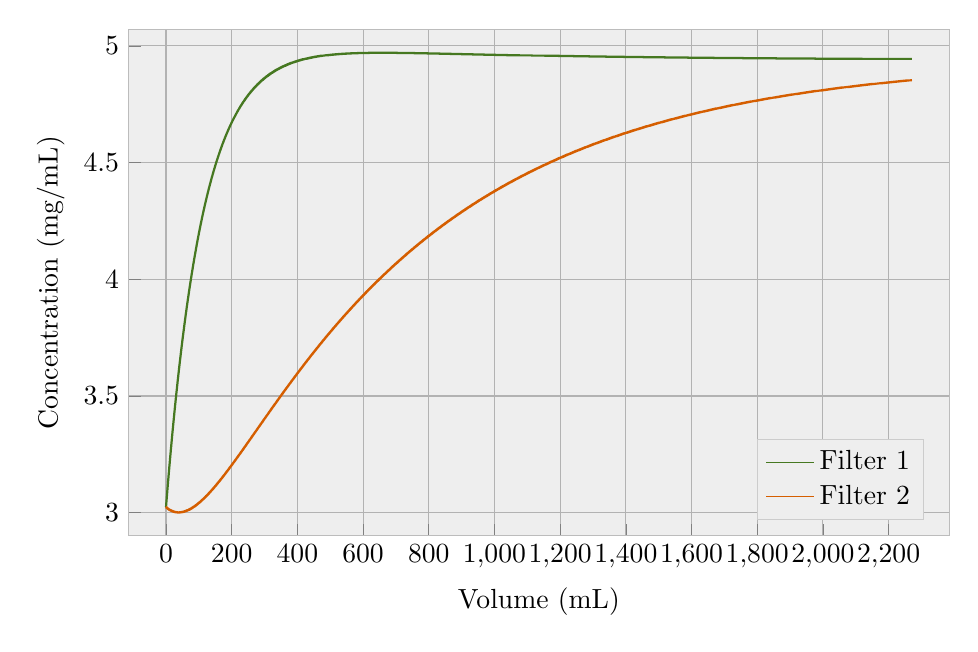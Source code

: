 % This file was created by matplotlib2tikz v0.6.15.
\begin{tikzpicture}

\definecolor{color0}{rgb}{0.275,0.471,0.129}
\definecolor{color1}{rgb}{0.835,0.369,0}

\begin{axis}[
xlabel={Volume (mL)},
ylabel={Concentration (mg/mL)},
xmin=-113.524, xmax=2384.012,
ymin=2.903, ymax=5.068,
width=12cm,
height=8cm,
tick pos=left,
xmajorgrids,
x grid style={white!69.804!black},
ymajorgrids,
y grid style={white!69.804!black},
axis line style={white!73.725!black},
axis background/.style={fill=white!93.333!black},
legend entries={{Filter 1},{Filter 2}},
legend style={at={(0.97,0.03)}, anchor=south east, draw=white!80.0!black, fill=white!93.333!black},
legend cell align={left}
]
\addlegendimage{no markers, color0}
\addlegendimage{no markers, color1}
\addplot [thick, color0]
table {%
0 3.024
0.378 3.03
0.757 3.037
1.135 3.044
1.514 3.05
1.892 3.057
2.271 3.064
2.649 3.07
3.028 3.077
3.406 3.083
3.785 3.09
4.163 3.096
4.542 3.103
4.92 3.109
5.299 3.115
5.677 3.122
6.056 3.128
6.434 3.135
6.813 3.141
7.191 3.147
7.57 3.153
7.948 3.16
8.327 3.166
8.705 3.172
9.083 3.178
9.462 3.184
9.84 3.191
10.219 3.197
10.597 3.203
10.976 3.209
11.354 3.215
11.733 3.221
12.111 3.227
12.49 3.233
12.868 3.239
13.247 3.245
13.625 3.251
14.004 3.257
14.382 3.263
14.761 3.269
15.139 3.275
15.518 3.28
15.896 3.286
16.275 3.292
16.653 3.298
17.031 3.304
17.41 3.309
17.788 3.315
18.167 3.321
18.545 3.327
18.924 3.332
19.302 3.338
19.681 3.344
20.059 3.349
20.438 3.355
20.816 3.36
21.195 3.366
21.573 3.371
21.952 3.377
22.33 3.382
22.709 3.388
23.087 3.393
23.466 3.399
23.844 3.404
24.223 3.41
24.601 3.415
24.98 3.42
25.358 3.426
25.736 3.431
26.115 3.436
26.493 3.442
26.872 3.447
27.25 3.452
27.629 3.458
28.007 3.463
28.386 3.468
28.764 3.473
29.143 3.478
29.521 3.484
29.9 3.489
30.278 3.494
30.657 3.499
31.035 3.504
31.414 3.509
31.792 3.514
32.171 3.519
32.549 3.524
32.928 3.529
33.306 3.534
33.685 3.539
34.063 3.544
34.441 3.549
34.82 3.554
35.198 3.559
35.577 3.564
35.955 3.569
36.334 3.574
36.712 3.578
37.091 3.583
37.469 3.588
37.848 3.593
38.226 3.598
38.605 3.602
38.983 3.607
39.362 3.612
39.74 3.617
40.119 3.621
40.497 3.626
40.876 3.631
41.254 3.635
41.633 3.64
42.011 3.645
42.39 3.649
42.768 3.654
43.146 3.658
43.525 3.663
43.903 3.667
44.282 3.672
44.66 3.676
45.039 3.681
45.417 3.685
45.796 3.69
46.174 3.694
46.553 3.699
46.931 3.703
47.31 3.708
47.688 3.712
48.067 3.716
48.445 3.721
48.824 3.725
49.202 3.729
49.581 3.734
49.959 3.738
50.338 3.742
50.716 3.747
51.094 3.751
51.473 3.755
51.851 3.759
52.23 3.763
52.608 3.768
52.987 3.772
53.365 3.776
53.744 3.78
54.122 3.784
54.501 3.788
54.879 3.793
55.258 3.797
55.636 3.801
56.015 3.805
56.393 3.809
56.772 3.813
57.15 3.817
57.529 3.821
57.907 3.825
58.286 3.829
58.664 3.833
59.043 3.837
59.421 3.841
59.799 3.845
60.178 3.849
60.556 3.853
60.935 3.857
61.313 3.86
61.692 3.864
62.07 3.868
62.449 3.872
62.827 3.876
63.206 3.88
63.584 3.884
63.963 3.887
64.341 3.891
64.72 3.895
65.098 3.899
65.477 3.902
65.855 3.906
66.234 3.91
66.612 3.914
66.991 3.917
67.369 3.921
67.748 3.925
68.126 3.928
68.504 3.932
68.883 3.935
69.261 3.939
69.64 3.943
70.018 3.946
70.397 3.95
70.775 3.953
71.154 3.957
71.532 3.961
71.911 3.964
72.289 3.968
72.668 3.971
73.046 3.975
73.425 3.978
73.803 3.982
74.182 3.985
74.56 3.988
74.939 3.992
75.317 3.995
75.696 3.999
76.074 4.002
76.453 4.006
76.831 4.009
77.209 4.012
77.588 4.016
77.966 4.019
78.345 4.022
78.723 4.026
79.102 4.029
79.48 4.032
79.859 4.036
80.237 4.039
80.616 4.042
80.994 4.045
81.373 4.049
81.751 4.052
82.13 4.055
82.508 4.058
82.887 4.062
83.265 4.065
83.644 4.068
84.022 4.071
84.401 4.074
84.779 4.077
85.157 4.08
85.536 4.084
85.914 4.087
86.293 4.09
86.671 4.093
87.05 4.096
87.428 4.099
87.807 4.102
88.185 4.105
88.564 4.108
88.942 4.111
89.321 4.114
89.699 4.117
90.078 4.12
90.456 4.123
90.835 4.126
91.213 4.129
91.592 4.132
91.97 4.135
92.349 4.138
92.727 4.141
93.106 4.144
93.484 4.147
93.862 4.15
94.241 4.153
94.619 4.156
94.998 4.158
95.376 4.161
95.755 4.164
96.133 4.167
96.512 4.17
96.89 4.173
97.269 4.175
97.647 4.178
98.026 4.181
98.404 4.184
98.783 4.187
99.161 4.189
99.54 4.192
99.918 4.195
100.297 4.198
100.675 4.2
101.054 4.203
101.432 4.206
101.811 4.208
102.189 4.211
102.567 4.214
102.946 4.216
103.324 4.219
103.703 4.222
104.081 4.224
104.46 4.227
104.838 4.23
105.217 4.232
105.595 4.235
105.974 4.238
106.352 4.24
106.731 4.243
107.109 4.245
107.488 4.248
107.866 4.25
108.245 4.253
108.623 4.256
109.002 4.258
109.38 4.261
109.759 4.263
110.137 4.266
110.516 4.268
110.894 4.271
111.272 4.273
111.651 4.276
112.029 4.278
112.408 4.28
112.786 4.283
113.165 4.285
113.543 4.288
113.922 4.29
114.3 4.293
114.679 4.295
115.057 4.297
115.436 4.3
115.814 4.302
116.193 4.304
116.571 4.307
116.95 4.309
117.328 4.312
117.707 4.314
118.085 4.316
118.464 4.319
118.842 4.321
119.22 4.323
119.599 4.325
119.977 4.328
120.356 4.33
120.734 4.332
121.113 4.335
121.491 4.337
121.87 4.339
122.248 4.341
122.627 4.344
123.005 4.346
123.384 4.348
123.762 4.35
124.141 4.352
124.519 4.355
124.898 4.357
125.276 4.359
125.655 4.361
126.033 4.363
126.412 4.366
126.79 4.368
127.169 4.37
127.547 4.372
127.925 4.374
128.304 4.376
128.682 4.378
129.061 4.38
129.439 4.383
129.818 4.385
130.196 4.387
130.575 4.389
130.953 4.391
131.332 4.393
131.71 4.395
132.089 4.397
132.467 4.399
132.846 4.401
133.224 4.403
133.603 4.405
133.981 4.407
134.36 4.409
134.738 4.411
135.117 4.413
135.495 4.415
135.874 4.417
136.252 4.419
136.63 4.421
137.009 4.423
137.387 4.425
137.766 4.427
138.144 4.429
138.523 4.431
138.901 4.433
139.28 4.435
139.658 4.437
140.037 4.439
140.415 4.441
140.794 4.442
141.172 4.444
141.551 4.446
141.929 4.448
142.308 4.45
142.686 4.452
143.065 4.454
143.443 4.456
143.822 4.457
144.2 4.459
144.578 4.461
144.957 4.463
145.335 4.465
145.714 4.467
146.092 4.468
146.471 4.47
146.849 4.472
147.228 4.474
147.606 4.475
147.985 4.477
148.363 4.479
148.742 4.481
149.12 4.483
149.499 4.484
149.877 4.486
150.256 4.488
150.634 4.49
151.013 4.491
151.391 4.493
151.77 4.495
152.148 4.496
152.527 4.498
152.905 4.5
153.283 4.502
153.662 4.503
154.04 4.505
154.419 4.507
154.797 4.508
155.176 4.51
155.554 4.512
155.933 4.513
156.311 4.515
156.69 4.516
157.068 4.518
157.447 4.52
157.825 4.521
158.204 4.523
158.582 4.525
158.961 4.526
159.339 4.528
159.718 4.529
160.096 4.531
160.475 4.533
160.853 4.534
161.232 4.536
161.61 4.537
161.988 4.539
162.367 4.54
162.745 4.542
163.124 4.544
163.502 4.545
163.881 4.547
164.259 4.548
164.638 4.55
165.016 4.551
165.395 4.553
165.773 4.554
166.152 4.556
166.53 4.557
166.909 4.559
167.287 4.56
167.666 4.562
168.044 4.563
168.423 4.565
168.801 4.566
169.18 4.568
169.558 4.569
169.937 4.571
170.315 4.572
170.693 4.573
171.072 4.575
171.45 4.576
171.829 4.578
172.207 4.579
172.586 4.581
172.964 4.582
173.343 4.583
173.721 4.585
174.1 4.586
174.478 4.588
174.857 4.589
175.235 4.59
175.614 4.592
175.992 4.593
176.371 4.595
176.749 4.596
177.128 4.597
177.506 4.599
177.885 4.6
178.263 4.601
178.641 4.603
179.02 4.604
179.398 4.605
179.777 4.607
180.155 4.608
180.534 4.609
180.912 4.611
181.291 4.612
181.669 4.613
182.048 4.615
182.426 4.616
182.805 4.617
183.183 4.618
183.562 4.62
183.94 4.621
184.319 4.622
184.697 4.624
185.076 4.625
185.454 4.626
185.833 4.627
186.211 4.629
186.59 4.63
186.968 4.631
187.346 4.632
187.725 4.634
188.103 4.635
188.482 4.636
188.86 4.637
189.239 4.638
189.617 4.64
189.996 4.641
190.374 4.642
190.753 4.643
191.131 4.644
191.51 4.646
191.888 4.647
192.267 4.648
192.645 4.649
193.024 4.65
193.402 4.652
193.781 4.653
194.159 4.654
194.538 4.655
194.916 4.656
195.295 4.657
195.673 4.659
196.051 4.66
196.43 4.661
196.808 4.662
197.187 4.663
197.565 4.664
197.944 4.665
198.322 4.667
198.701 4.668
199.079 4.669
199.458 4.67
199.836 4.671
200.215 4.672
200.593 4.673
200.972 4.674
201.35 4.675
201.729 4.676
202.107 4.678
202.486 4.679
202.864 4.68
203.243 4.681
203.621 4.682
204.0 4.683
204.378 4.684
204.756 4.685
205.135 4.686
205.513 4.687
205.892 4.688
206.27 4.689
206.649 4.69
207.027 4.691
207.406 4.692
207.784 4.693
208.163 4.694
208.541 4.695
208.92 4.696
209.298 4.697
209.677 4.698
210.055 4.699
210.434 4.7
210.812 4.701
211.191 4.702
211.569 4.703
211.948 4.704
212.326 4.705
212.704 4.706
213.083 4.707
213.461 4.708
213.84 4.709
214.218 4.71
214.597 4.711
214.975 4.712
215.354 4.713
215.732 4.714
216.111 4.715
216.489 4.716
216.868 4.717
217.246 4.718
217.625 4.719
218.003 4.72
218.382 4.721
218.76 4.722
219.139 4.723
219.517 4.723
219.896 4.724
220.274 4.725
220.653 4.726
221.031 4.727
221.409 4.728
221.788 4.729
222.166 4.73
222.545 4.731
222.923 4.732
223.302 4.733
223.68 4.733
224.059 4.734
224.437 4.735
224.816 4.736
225.194 4.737
225.573 4.738
225.951 4.739
226.33 4.74
226.708 4.74
227.087 4.741
227.465 4.742
227.844 4.743
228.222 4.744
228.601 4.745
228.979 4.746
229.358 4.746
229.736 4.747
230.114 4.748
230.493 4.749
230.871 4.75
231.25 4.751
231.628 4.751
232.007 4.752
232.385 4.753
232.764 4.754
233.142 4.755
233.521 4.755
233.899 4.756
234.278 4.757
234.656 4.758
235.035 4.759
235.413 4.759
235.792 4.76
236.17 4.761
236.549 4.762
236.927 4.763
237.306 4.763
237.684 4.764
238.063 4.765
238.441 4.766
238.819 4.767
239.198 4.767
239.576 4.768
239.955 4.769
240.333 4.77
240.712 4.77
241.09 4.771
241.469 4.772
241.847 4.773
242.226 4.773
242.604 4.774
242.983 4.775
243.361 4.776
243.74 4.776
244.118 4.777
244.497 4.778
244.875 4.779
245.254 4.779
245.632 4.78
246.011 4.781
246.389 4.781
246.767 4.782
247.146 4.783
247.524 4.784
247.903 4.784
248.281 4.785
248.66 4.786
249.038 4.786
249.417 4.787
249.795 4.788
250.174 4.788
250.552 4.789
250.931 4.79
251.309 4.791
251.688 4.791
252.066 4.792
252.445 4.793
252.823 4.793
253.202 4.794
253.58 4.795
253.959 4.795
254.337 4.796
254.716 4.797
255.094 4.797
255.472 4.798
255.851 4.799
256.229 4.799
256.608 4.8
256.986 4.801
257.365 4.801
257.743 4.802
258.122 4.803
258.5 4.803
258.879 4.804
259.257 4.804
259.636 4.805
260.014 4.806
260.393 4.806
260.771 4.807
261.15 4.808
261.528 4.808
261.907 4.809
262.285 4.809
262.664 4.81
263.042 4.811
263.421 4.811
263.799 4.812
264.177 4.813
264.556 4.813
264.934 4.814
265.313 4.814
265.691 4.815
266.07 4.816
266.448 4.816
266.827 4.817
267.205 4.817
267.584 4.818
267.962 4.819
268.341 4.819
268.719 4.82
269.098 4.82
269.476 4.821
269.855 4.821
270.233 4.822
270.612 4.823
270.99 4.823
271.369 4.824
271.747 4.824
272.125 4.825
272.504 4.825
272.882 4.826
273.261 4.827
273.639 4.827
274.018 4.828
274.396 4.828
274.775 4.829
275.153 4.829
275.532 4.83
275.91 4.83
276.289 4.831
276.667 4.831
277.046 4.832
277.424 4.833
277.803 4.833
278.181 4.834
278.56 4.834
278.938 4.835
279.317 4.835
279.695 4.836
280.074 4.836
280.452 4.837
280.83 4.837
281.209 4.838
281.587 4.838
281.966 4.839
282.344 4.839
282.723 4.84
283.101 4.84
283.48 4.841
283.858 4.841
284.237 4.842
284.615 4.842
284.994 4.843
285.372 4.843
285.751 4.844
286.129 4.844
286.508 4.845
286.886 4.845
287.265 4.846
287.643 4.846
288.022 4.847
288.4 4.847
288.779 4.848
289.157 4.848
289.535 4.849
289.914 4.849
290.292 4.85
290.671 4.85
291.049 4.851
291.428 4.851
291.806 4.852
292.185 4.852
292.563 4.853
292.942 4.853
293.32 4.854
293.699 4.854
294.077 4.854
294.456 4.855
294.834 4.855
295.213 4.856
295.591 4.856
295.97 4.857
296.348 4.857
296.727 4.858
297.105 4.858
297.484 4.859
297.862 4.859
298.24 4.859
298.619 4.86
298.997 4.86
299.376 4.861
299.754 4.861
300.133 4.862
300.511 4.862
300.89 4.862
301.268 4.863
301.647 4.863
302.025 4.864
302.404 4.864
302.782 4.865
303.161 4.865
303.539 4.865
303.918 4.866
304.296 4.866
304.675 4.867
305.053 4.867
305.432 4.868
305.81 4.868
306.188 4.868
306.567 4.869
306.945 4.869
307.324 4.87
307.702 4.87
308.081 4.87
308.459 4.871
308.838 4.871
309.216 4.872
309.595 4.872
309.973 4.872
310.352 4.873
310.73 4.873
311.109 4.874
311.487 4.874
311.866 4.874
312.244 4.875
312.623 4.875
313.001 4.875
313.38 4.876
313.758 4.876
314.137 4.877
314.515 4.877
314.893 4.877
315.272 4.878
315.65 4.878
316.029 4.878
316.407 4.879
316.786 4.879
317.164 4.88
317.543 4.88
317.921 4.88
318.3 4.881
318.678 4.881
319.057 4.881
319.435 4.882
319.814 4.882
320.192 4.883
320.571 4.883
320.949 4.883
321.328 4.884
321.706 4.884
322.085 4.884
322.463 4.885
322.842 4.885
323.22 4.885
323.598 4.886
323.977 4.886
324.355 4.886
324.734 4.887
325.112 4.887
325.491 4.887
325.869 4.888
326.248 4.888
326.626 4.888
327.005 4.889
327.383 4.889
327.762 4.889
328.14 4.89
328.519 4.89
328.897 4.89
329.276 4.891
329.654 4.891
330.033 4.891
330.411 4.892
330.79 4.892
331.168 4.892
331.547 4.893
331.925 4.893
332.303 4.893
332.682 4.894
333.06 4.894
333.439 4.894
333.817 4.895
334.196 4.895
334.574 4.895
334.953 4.896
335.331 4.896
335.71 4.896
336.088 4.896
336.467 4.897
336.845 4.897
337.224 4.897
337.602 4.898
337.981 4.898
338.359 4.898
338.738 4.899
339.116 4.899
339.495 4.899
339.873 4.899
340.251 4.9
340.63 4.9
341.008 4.9
341.387 4.901
341.765 4.901
342.144 4.901
342.522 4.902
342.901 4.902
343.279 4.902
343.658 4.902
344.036 4.903
344.415 4.903
344.793 4.903
345.172 4.904
345.55 4.904
345.929 4.904
346.307 4.904
346.686 4.905
347.064 4.905
347.443 4.905
347.821 4.905
348.2 4.906
348.578 4.906
348.956 4.906
349.335 4.907
349.713 4.907
350.092 4.907
350.47 4.907
350.849 4.908
351.227 4.908
351.606 4.908
351.984 4.908
352.363 4.909
352.741 4.909
353.12 4.909
353.498 4.909
353.877 4.91
354.255 4.91
354.634 4.91
355.012 4.91
355.391 4.911
355.769 4.911
356.148 4.911
356.526 4.911
356.905 4.912
357.283 4.912
357.661 4.912
358.04 4.912
358.418 4.913
358.797 4.913
359.175 4.913
359.554 4.913
359.932 4.914
360.311 4.914
360.689 4.914
361.068 4.914
361.446 4.915
361.825 4.915
362.203 4.915
362.582 4.915
362.96 4.916
363.339 4.916
363.717 4.916
364.096 4.916
364.474 4.917
364.853 4.917
365.231 4.917
365.61 4.917
365.988 4.917
366.366 4.918
366.745 4.918
367.123 4.918
367.502 4.918
367.88 4.919
368.259 4.919
368.637 4.919
369.016 4.919
369.394 4.92
369.773 4.92
370.151 4.92
370.53 4.92
370.908 4.92
371.287 4.921
371.665 4.921
372.044 4.921
372.422 4.921
372.801 4.921
373.179 4.922
373.558 4.922
373.936 4.922
374.314 4.922
374.693 4.923
375.071 4.923
375.45 4.923
375.828 4.923
376.207 4.923
376.585 4.924
376.964 4.924
377.342 4.924
377.721 4.924
378.099 4.924
378.478 4.925
378.856 4.925
379.235 4.925
379.613 4.925
379.992 4.925
380.37 4.926
380.749 4.926
381.127 4.926
381.506 4.926
381.884 4.926
382.263 4.927
382.641 4.927
383.019 4.927
383.398 4.927
383.776 4.927
384.155 4.928
384.533 4.928
384.912 4.928
385.29 4.928
385.669 4.928
386.047 4.928
386.426 4.929
386.804 4.929
387.183 4.929
387.561 4.929
387.94 4.929
388.318 4.93
388.697 4.93
389.075 4.93
389.454 4.93
389.832 4.93
390.211 4.931
390.589 4.931
390.968 4.931
391.346 4.931
391.724 4.931
392.103 4.931
392.481 4.932
392.86 4.932
393.238 4.932
393.617 4.932
393.995 4.932
394.374 4.932
394.752 4.933
395.131 4.933
395.509 4.933
395.888 4.933
396.266 4.933
396.645 4.933
397.023 4.934
397.402 4.934
397.78 4.934
398.159 4.934
398.537 4.934
398.916 4.934
399.294 4.935
399.672 4.935
400.051 4.935
400.429 4.935
400.808 4.935
401.186 4.935
401.565 4.936
401.943 4.936
402.322 4.936
402.7 4.936
403.079 4.936
403.457 4.936
403.836 4.937
404.214 4.937
404.593 4.937
404.971 4.937
405.35 4.937
405.728 4.937
406.107 4.937
406.485 4.938
406.864 4.938
407.242 4.938
407.621 4.938
407.999 4.938
408.377 4.938
408.756 4.939
409.134 4.939
409.513 4.939
409.891 4.939
410.27 4.939
410.648 4.939
411.027 4.939
411.405 4.94
411.784 4.94
412.162 4.94
412.541 4.94
412.919 4.94
413.298 4.94
413.676 4.94
414.055 4.941
414.433 4.941
414.812 4.941
415.19 4.941
415.569 4.941
415.947 4.941
416.326 4.941
416.704 4.942
417.082 4.942
417.461 4.942
417.839 4.942
418.218 4.942
418.596 4.942
418.975 4.942
419.353 4.942
419.732 4.943
420.11 4.943
420.489 4.943
420.867 4.943
421.246 4.943
421.624 4.943
422.003 4.943
422.381 4.944
422.76 4.944
423.138 4.944
423.517 4.944
423.895 4.944
424.274 4.944
424.652 4.944
425.031 4.944
425.409 4.945
425.787 4.945
426.166 4.945
426.544 4.945
426.923 4.945
427.301 4.945
427.68 4.945
428.058 4.945
428.437 4.946
428.815 4.946
429.194 4.946
429.572 4.946
429.951 4.946
430.329 4.946
430.708 4.946
431.086 4.946
431.465 4.946
431.843 4.947
432.222 4.947
432.6 4.947
432.979 4.947
433.357 4.947
433.735 4.947
434.114 4.947
434.492 4.947
434.871 4.948
435.249 4.948
435.628 4.948
436.006 4.948
436.385 4.948
436.763 4.948
437.142 4.948
437.52 4.948
437.899 4.948
438.277 4.949
438.656 4.949
439.034 4.949
439.413 4.949
439.791 4.949
440.17 4.949
440.548 4.949
440.927 4.949
441.305 4.949
441.684 4.949
442.062 4.95
442.44 4.95
442.819 4.95
443.197 4.95
443.576 4.95
443.954 4.95
444.333 4.95
444.711 4.95
445.09 4.95
445.468 4.951
445.847 4.951
446.225 4.951
446.604 4.951
446.982 4.951
447.361 4.951
447.739 4.951
448.118 4.951
448.496 4.951
448.875 4.951
449.253 4.952
449.632 4.952
450.01 4.952
450.389 4.952
450.767 4.952
451.145 4.952
451.524 4.952
451.902 4.952
452.281 4.952
452.659 4.952
453.038 4.952
453.416 4.953
453.795 4.953
454.173 4.953
454.552 4.953
454.93 4.953
455.309 4.953
455.687 4.953
456.066 4.953
456.444 4.953
456.823 4.953
457.201 4.953
457.58 4.954
457.958 4.954
458.337 4.954
458.715 4.954
459.094 4.954
459.472 4.954
459.85 4.954
460.229 4.954
460.607 4.954
460.986 4.954
461.364 4.954
461.743 4.954
462.121 4.955
462.5 4.955
462.878 4.955
463.257 4.955
463.635 4.955
464.014 4.955
464.392 4.955
464.771 4.955
465.149 4.955
465.528 4.955
465.906 4.955
466.285 4.955
466.663 4.956
467.042 4.956
467.42 4.956
467.798 4.956
468.177 4.956
468.555 4.956
468.934 4.956
469.312 4.956
469.691 4.956
470.069 4.956
470.448 4.956
470.826 4.956
471.205 4.956
471.583 4.957
471.962 4.957
472.34 4.957
472.719 4.957
473.097 4.957
473.476 4.957
473.854 4.957
474.233 4.957
474.611 4.957
474.99 4.957
475.368 4.957
475.747 4.957
476.125 4.957
476.503 4.958
476.882 4.958
477.26 4.958
477.639 4.958
478.017 4.958
478.396 4.958
478.774 4.958
479.153 4.958
479.531 4.958
479.91 4.958
480.288 4.958
480.667 4.958
481.045 4.958
481.424 4.958
481.802 4.958
482.181 4.959
482.559 4.959
482.938 4.959
483.316 4.959
483.695 4.959
484.073 4.959
484.452 4.959
484.83 4.959
485.208 4.959
485.587 4.959
485.965 4.959
486.344 4.959
486.722 4.959
487.101 4.959
487.479 4.959
487.858 4.96
488.236 4.96
488.615 4.96
488.993 4.96
489.372 4.96
489.75 4.96
490.129 4.96
490.507 4.96
490.886 4.96
491.264 4.96
491.643 4.96
492.021 4.96
492.4 4.96
492.778 4.96
493.157 4.96
493.535 4.96
493.913 4.96
494.292 4.961
494.67 4.961
495.049 4.961
495.427 4.961
495.806 4.961
496.184 4.961
496.563 4.961
496.941 4.961
497.32 4.961
497.698 4.961
498.077 4.961
498.455 4.961
498.834 4.961
499.212 4.961
499.591 4.961
499.969 4.961
500.348 4.961
500.726 4.961
501.105 4.962
501.483 4.962
501.861 4.962
502.24 4.962
502.618 4.962
502.997 4.962
503.375 4.962
503.754 4.962
504.132 4.962
504.511 4.962
504.889 4.962
505.268 4.962
505.646 4.962
506.025 4.962
506.403 4.962
506.782 4.962
507.16 4.962
507.539 4.962
507.917 4.962
508.296 4.963
508.674 4.963
509.053 4.963
509.431 4.963
509.81 4.963
510.188 4.963
510.566 4.963
510.945 4.963
511.323 4.963
511.702 4.963
512.08 4.963
512.459 4.963
512.837 4.963
513.216 4.963
513.594 4.963
513.973 4.963
514.351 4.963
514.73 4.963
515.108 4.963
515.487 4.963
515.865 4.963
516.244 4.963
516.622 4.964
517.001 4.964
517.379 4.964
517.758 4.964
518.136 4.964
518.515 4.964
518.893 4.964
519.271 4.964
519.65 4.964
520.028 4.964
520.407 4.964
520.785 4.964
521.164 4.964
521.542 4.964
521.921 4.964
522.299 4.964
522.678 4.964
523.056 4.964
523.435 4.964
523.813 4.964
524.192 4.964
524.57 4.964
524.949 4.964
525.327 4.964
525.706 4.965
526.084 4.965
526.463 4.965
526.841 4.965
527.219 4.965
527.598 4.965
527.976 4.965
528.355 4.965
528.733 4.965
529.112 4.965
529.49 4.965
529.869 4.965
530.247 4.965
530.626 4.965
531.004 4.965
531.383 4.965
531.761 4.965
532.14 4.965
532.518 4.965
532.897 4.965
533.275 4.965
533.654 4.965
534.032 4.965
534.411 4.965
534.789 4.965
535.168 4.965
535.546 4.965
535.924 4.965
536.303 4.966
536.681 4.966
537.06 4.966
537.438 4.966
537.817 4.966
538.195 4.966
538.574 4.966
538.952 4.966
539.331 4.966
539.709 4.966
540.088 4.966
540.466 4.966
540.845 4.966
541.223 4.966
541.602 4.966
541.98 4.966
542.359 4.966
542.737 4.966
543.116 4.966
543.494 4.966
543.873 4.966
544.251 4.966
544.629 4.966
545.008 4.966
545.386 4.966
545.765 4.966
546.143 4.966
546.522 4.966
546.9 4.966
547.279 4.966
547.657 4.966
548.036 4.966
548.414 4.967
548.793 4.967
549.171 4.967
549.55 4.967
549.928 4.967
550.307 4.967
550.685 4.967
551.064 4.967
551.442 4.967
551.821 4.967
552.199 4.967
552.578 4.967
552.956 4.967
553.334 4.967
553.713 4.967
554.091 4.967
554.47 4.967
554.848 4.967
555.227 4.967
555.605 4.967
555.984 4.967
556.362 4.967
556.741 4.967
557.119 4.967
557.498 4.967
557.876 4.967
558.255 4.967
558.633 4.967
559.012 4.967
559.39 4.967
559.769 4.967
560.147 4.967
560.526 4.967
560.904 4.967
561.282 4.967
561.661 4.967
562.039 4.967
562.418 4.967
562.796 4.967
563.175 4.967
563.553 4.968
563.932 4.968
564.31 4.968
564.689 4.968
565.067 4.968
565.446 4.968
565.824 4.968
566.203 4.968
566.581 4.968
566.96 4.968
567.338 4.968
567.717 4.968
568.095 4.968
568.474 4.968
568.852 4.968
569.231 4.968
569.609 4.968
569.987 4.968
570.366 4.968
570.744 4.968
571.123 4.968
571.501 4.968
571.88 4.968
572.258 4.968
572.637 4.968
573.015 4.968
573.394 4.968
573.772 4.968
574.151 4.968
574.529 4.968
574.908 4.968
575.286 4.968
575.665 4.968
576.043 4.968
576.422 4.968
576.8 4.968
577.179 4.968
577.557 4.968
577.936 4.968
578.314 4.968
578.692 4.968
579.071 4.968
579.449 4.968
579.828 4.968
580.206 4.968
580.585 4.968
580.963 4.968
581.342 4.968
581.72 4.968
582.099 4.968
582.477 4.968
582.856 4.968
583.234 4.968
583.613 4.969
583.991 4.969
584.37 4.969
584.748 4.969
585.127 4.969
585.505 4.969
585.884 4.969
586.262 4.969
586.641 4.969
587.019 4.969
587.397 4.969
587.776 4.969
588.154 4.969
588.533 4.969
588.911 4.969
589.29 4.969
589.668 4.969
590.047 4.969
590.425 4.969
590.804 4.969
591.182 4.969
591.561 4.969
591.939 4.969
592.318 4.969
592.696 4.969
593.075 4.969
593.453 4.969
593.832 4.969
594.21 4.969
594.589 4.969
594.967 4.969
595.345 4.969
595.724 4.969
596.102 4.969
596.481 4.969
596.859 4.969
597.238 4.969
597.616 4.969
597.995 4.969
598.373 4.969
598.752 4.969
599.13 4.969
599.509 4.969
599.887 4.969
600.266 4.969
600.644 4.969
601.023 4.969
601.401 4.969
601.78 4.969
602.158 4.969
602.537 4.969
602.915 4.969
603.294 4.969
603.672 4.969
604.05 4.969
604.429 4.969
604.807 4.969
605.186 4.969
605.564 4.969
605.943 4.969
606.321 4.969
606.7 4.969
607.078 4.969
607.457 4.969
607.835 4.969
608.214 4.969
608.592 4.969
608.971 4.969
609.349 4.969
609.728 4.969
610.106 4.969
610.485 4.969
610.863 4.969
611.242 4.969
611.62 4.969
611.999 4.969
612.377 4.969
612.755 4.969
613.134 4.969
613.512 4.969
613.891 4.969
614.269 4.969
614.648 4.969
615.026 4.969
615.405 4.969
615.783 4.969
616.162 4.969
616.54 4.969
616.919 4.969
617.297 4.969
617.676 4.97
618.054 4.97
618.433 4.97
618.811 4.97
619.19 4.97
619.568 4.97
619.947 4.97
620.325 4.97
620.704 4.97
621.082 4.97
621.46 4.97
621.839 4.97
622.217 4.97
622.596 4.97
622.974 4.97
623.353 4.97
623.731 4.97
624.11 4.97
624.488 4.97
624.867 4.97
625.245 4.97
625.624 4.97
626.002 4.97
626.381 4.97
626.759 4.97
627.138 4.97
627.516 4.97
627.895 4.97
628.273 4.97
628.652 4.97
629.03 4.97
629.408 4.97
629.787 4.97
630.165 4.97
630.544 4.97
630.922 4.97
631.301 4.97
631.679 4.97
632.058 4.97
632.436 4.97
632.815 4.97
633.193 4.97
633.572 4.97
633.95 4.97
634.329 4.97
634.707 4.97
635.086 4.97
635.464 4.97
635.843 4.97
636.221 4.97
636.6 4.97
636.978 4.97
637.357 4.97
637.735 4.97
638.113 4.97
638.492 4.97
638.87 4.97
639.249 4.97
639.627 4.97
640.006 4.97
640.384 4.97
640.763 4.97
641.141 4.97
641.52 4.97
641.898 4.97
642.277 4.97
642.655 4.97
643.034 4.97
643.412 4.97
643.791 4.97
644.169 4.97
644.548 4.97
644.926 4.97
645.305 4.97
645.683 4.97
646.062 4.97
646.44 4.97
646.818 4.97
647.197 4.97
647.575 4.97
647.954 4.97
648.332 4.97
648.711 4.97
649.089 4.97
649.468 4.97
649.846 4.97
650.225 4.97
650.603 4.97
650.982 4.97
651.36 4.97
651.739 4.97
652.117 4.97
652.496 4.97
652.874 4.97
653.253 4.97
653.631 4.97
654.01 4.97
654.388 4.97
654.766 4.97
655.145 4.97
655.523 4.97
655.902 4.97
656.28 4.97
656.659 4.97
657.037 4.97
657.416 4.97
657.794 4.97
658.173 4.97
658.551 4.97
658.93 4.97
659.308 4.97
659.687 4.97
660.065 4.97
660.444 4.97
660.822 4.97
661.201 4.97
661.579 4.97
661.958 4.97
662.336 4.97
662.715 4.97
663.093 4.97
663.471 4.97
663.85 4.97
664.228 4.97
664.607 4.97
664.985 4.97
665.364 4.97
665.742 4.97
666.121 4.97
666.499 4.97
666.878 4.97
667.256 4.97
667.635 4.97
668.013 4.97
668.392 4.97
668.77 4.97
669.149 4.97
669.527 4.97
669.906 4.97
670.284 4.97
670.663 4.97
671.041 4.97
671.42 4.97
671.798 4.97
672.176 4.97
672.555 4.97
672.933 4.97
673.312 4.97
673.69 4.97
674.069 4.97
674.447 4.97
674.826 4.97
675.204 4.97
675.583 4.97
675.961 4.97
676.34 4.97
676.718 4.97
677.097 4.97
677.475 4.97
677.854 4.97
678.232 4.97
678.611 4.97
678.989 4.97
679.368 4.97
679.746 4.97
680.125 4.97
680.503 4.97
680.881 4.97
681.26 4.97
681.638 4.97
682.017 4.97
682.395 4.97
682.774 4.97
683.152 4.97
683.531 4.97
683.909 4.97
684.288 4.97
684.666 4.97
685.045 4.97
685.423 4.97
685.802 4.97
686.18 4.97
686.559 4.97
686.937 4.97
687.316 4.97
687.694 4.97
688.073 4.97
688.451 4.97
688.829 4.97
689.208 4.97
689.586 4.97
689.965 4.97
690.343 4.97
690.722 4.97
691.1 4.97
691.479 4.97
691.857 4.97
692.236 4.97
692.614 4.97
692.993 4.97
693.371 4.97
693.75 4.97
694.128 4.97
694.507 4.97
694.885 4.97
695.264 4.97
695.642 4.97
696.021 4.97
696.399 4.97
696.778 4.97
697.156 4.97
697.534 4.97
697.913 4.97
698.291 4.97
698.67 4.97
699.048 4.97
699.427 4.97
699.805 4.97
700.184 4.97
700.562 4.97
700.941 4.97
701.319 4.97
701.698 4.97
702.076 4.97
702.455 4.97
702.833 4.97
703.212 4.97
703.59 4.969
703.969 4.969
704.347 4.969
704.726 4.969
705.104 4.969
705.483 4.969
705.861 4.969
706.239 4.969
706.618 4.969
706.996 4.969
707.375 4.969
707.753 4.969
708.132 4.969
708.51 4.969
708.889 4.969
709.267 4.969
709.646 4.969
710.024 4.969
710.403 4.969
710.781 4.969
711.16 4.969
711.538 4.969
711.917 4.969
712.295 4.969
712.674 4.969
713.052 4.969
713.431 4.969
713.809 4.969
714.188 4.969
714.566 4.969
714.944 4.969
715.323 4.969
715.701 4.969
716.08 4.969
716.458 4.969
716.837 4.969
717.215 4.969
717.594 4.969
717.972 4.969
718.351 4.969
718.729 4.969
719.108 4.969
719.486 4.969
719.865 4.969
720.243 4.969
720.622 4.969
721.0 4.969
721.379 4.969
721.757 4.969
722.136 4.969
722.514 4.969
722.892 4.969
723.271 4.969
723.649 4.969
724.028 4.969
724.406 4.969
724.785 4.969
725.163 4.969
725.542 4.969
725.92 4.969
726.299 4.969
726.677 4.969
727.056 4.969
727.434 4.969
727.813 4.969
728.191 4.969
728.57 4.969
728.948 4.969
729.327 4.969
729.705 4.969
730.084 4.969
730.462 4.969
730.841 4.969
731.219 4.969
731.597 4.969
731.976 4.969
732.354 4.969
732.733 4.969
733.111 4.969
733.49 4.969
733.868 4.969
734.247 4.969
734.625 4.969
735.004 4.969
735.382 4.969
735.761 4.969
736.139 4.969
736.518 4.969
736.896 4.969
737.275 4.969
737.653 4.969
738.032 4.969
738.41 4.969
738.789 4.969
739.167 4.969
739.546 4.969
739.924 4.969
740.302 4.969
740.681 4.969
741.059 4.969
741.438 4.969
741.816 4.969
742.195 4.969
742.573 4.969
742.952 4.969
743.33 4.969
743.709 4.969
744.087 4.969
744.466 4.969
744.844 4.969
745.223 4.969
745.601 4.969
745.98 4.969
746.358 4.969
746.737 4.969
747.115 4.969
747.494 4.969
747.872 4.969
748.251 4.969
748.629 4.969
749.007 4.969
749.386 4.969
749.764 4.969
750.143 4.969
750.521 4.969
750.9 4.969
751.278 4.969
751.657 4.969
752.035 4.969
752.414 4.969
752.792 4.969
753.171 4.969
753.549 4.969
753.928 4.969
754.306 4.969
754.685 4.969
755.063 4.969
755.442 4.969
755.82 4.969
756.199 4.969
756.577 4.968
756.955 4.968
757.334 4.968
757.712 4.968
758.091 4.968
758.469 4.968
758.848 4.968
759.226 4.968
759.605 4.968
759.983 4.968
760.362 4.968
760.74 4.968
761.119 4.968
761.497 4.968
761.876 4.968
762.254 4.968
762.633 4.968
763.011 4.968
763.39 4.968
763.768 4.968
764.147 4.968
764.525 4.968
764.904 4.968
765.282 4.968
765.66 4.968
766.039 4.968
766.417 4.968
766.796 4.968
767.174 4.968
767.553 4.968
767.931 4.968
768.31 4.968
768.688 4.968
769.067 4.968
769.445 4.968
769.824 4.968
770.202 4.968
770.581 4.968
770.959 4.968
771.338 4.968
771.716 4.968
772.095 4.968
772.473 4.968
772.852 4.968
773.23 4.968
773.609 4.968
773.987 4.968
774.365 4.968
774.744 4.968
775.122 4.968
775.501 4.968
775.879 4.968
776.258 4.968
776.636 4.968
777.015 4.968
777.393 4.968
777.772 4.968
778.15 4.968
778.529 4.968
778.907 4.968
779.286 4.968
779.664 4.968
780.043 4.968
780.421 4.968
780.8 4.968
781.178 4.968
781.557 4.968
781.935 4.968
782.313 4.968
782.692 4.968
783.07 4.968
783.449 4.968
783.827 4.968
784.206 4.968
784.584 4.968
784.963 4.968
785.341 4.968
785.72 4.968
786.098 4.968
786.477 4.968
786.855 4.968
787.234 4.968
787.612 4.968
787.991 4.968
788.369 4.968
788.748 4.968
789.126 4.968
789.505 4.968
789.883 4.968
790.262 4.968
790.64 4.968
791.018 4.968
791.397 4.968
791.775 4.968
792.154 4.968
792.532 4.968
792.911 4.968
793.289 4.968
793.668 4.968
794.046 4.968
794.425 4.968
794.803 4.968
795.182 4.968
795.56 4.968
795.939 4.968
796.317 4.968
796.696 4.967
797.074 4.967
797.453 4.967
797.831 4.967
798.21 4.967
798.588 4.967
798.967 4.967
799.345 4.967
799.723 4.967
800.102 4.967
800.48 4.967
800.859 4.967
801.237 4.967
801.616 4.967
801.994 4.967
802.373 4.967
802.751 4.967
803.13 4.967
803.508 4.967
803.887 4.967
804.265 4.967
804.644 4.967
805.022 4.967
805.401 4.967
805.779 4.967
806.158 4.967
806.536 4.967
806.915 4.967
807.293 4.967
807.672 4.967
808.05 4.967
808.428 4.967
808.807 4.967
809.185 4.967
809.564 4.967
809.942 4.967
810.321 4.967
810.699 4.967
811.078 4.967
811.456 4.967
811.835 4.967
812.213 4.967
812.592 4.967
812.97 4.967
813.349 4.967
813.727 4.967
814.106 4.967
814.484 4.967
814.863 4.967
815.241 4.967
815.62 4.967
815.998 4.967
816.376 4.967
816.755 4.967
817.133 4.967
817.512 4.967
817.89 4.967
818.269 4.967
818.647 4.967
819.026 4.967
819.404 4.967
819.783 4.967
820.161 4.967
820.54 4.967
820.918 4.967
821.297 4.967
821.675 4.967
822.054 4.967
822.432 4.967
822.811 4.967
823.189 4.967
823.568 4.967
823.946 4.967
824.325 4.967
824.703 4.967
825.081 4.967
825.46 4.967
825.838 4.967
826.217 4.967
826.595 4.967
826.974 4.967
827.352 4.967
827.731 4.967
828.109 4.967
828.488 4.967
828.866 4.967
829.245 4.967
829.623 4.967
830.002 4.967
830.38 4.967
830.759 4.967
831.137 4.967
831.516 4.967
831.894 4.967
832.273 4.967
832.651 4.966
833.03 4.966
833.408 4.966
833.786 4.966
834.165 4.966
834.543 4.966
834.922 4.966
835.3 4.966
835.679 4.966
836.057 4.966
836.436 4.966
836.814 4.966
837.193 4.966
837.571 4.966
837.95 4.966
838.328 4.966
838.707 4.966
839.085 4.966
839.464 4.966
839.842 4.966
840.221 4.966
840.599 4.966
840.978 4.966
841.356 4.966
841.735 4.966
842.113 4.966
842.491 4.966
842.87 4.966
843.248 4.966
843.627 4.966
844.005 4.966
844.384 4.966
844.762 4.966
845.141 4.966
845.519 4.966
845.898 4.966
846.276 4.966
846.655 4.966
847.033 4.966
847.412 4.966
847.79 4.966
848.169 4.966
848.547 4.966
848.926 4.966
849.304 4.966
849.683 4.966
850.061 4.966
850.439 4.966
850.818 4.966
851.196 4.966
851.575 4.966
851.953 4.966
852.332 4.966
852.71 4.966
853.089 4.966
853.467 4.966
853.846 4.966
854.224 4.966
854.603 4.966
854.981 4.966
855.36 4.966
855.738 4.966
856.117 4.966
856.495 4.966
856.874 4.966
857.252 4.966
857.631 4.966
858.009 4.966
858.388 4.966
858.766 4.966
859.144 4.966
859.523 4.966
859.901 4.966
860.28 4.966
860.658 4.966
861.037 4.966
861.415 4.966
861.794 4.966
862.172 4.966
862.551 4.966
862.929 4.966
863.308 4.966
863.686 4.966
864.065 4.966
864.443 4.966
864.822 4.966
865.2 4.966
865.579 4.966
865.957 4.966
866.336 4.966
866.714 4.965
867.093 4.965
867.471 4.965
867.849 4.965
868.228 4.965
868.606 4.965
868.985 4.965
869.363 4.965
869.742 4.965
870.12 4.965
870.499 4.965
870.877 4.965
871.256 4.965
871.634 4.965
872.013 4.965
872.391 4.965
872.77 4.965
873.148 4.965
873.527 4.965
873.905 4.965
874.284 4.965
874.662 4.965
875.041 4.965
875.419 4.965
875.798 4.965
876.176 4.965
876.554 4.965
876.933 4.965
877.311 4.965
877.69 4.965
878.068 4.965
878.447 4.965
878.825 4.965
879.204 4.965
879.582 4.965
879.961 4.965
880.339 4.965
880.718 4.965
881.096 4.965
881.475 4.965
881.853 4.965
882.232 4.965
882.61 4.965
882.989 4.965
883.367 4.965
883.746 4.965
884.124 4.965
884.502 4.965
884.881 4.965
885.259 4.965
885.638 4.965
886.016 4.965
886.395 4.965
886.773 4.965
887.152 4.965
887.53 4.965
887.909 4.965
888.287 4.965
888.666 4.965
889.044 4.965
889.423 4.965
889.801 4.965
890.18 4.965
890.558 4.965
890.937 4.965
891.315 4.965
891.694 4.965
892.072 4.965
892.451 4.965
892.829 4.965
893.207 4.965
893.586 4.965
893.964 4.965
894.343 4.965
894.721 4.965
895.1 4.965
895.478 4.965
895.857 4.965
896.235 4.965
896.614 4.965
896.992 4.965
897.371 4.965
897.749 4.965
898.128 4.965
898.506 4.965
898.885 4.965
899.263 4.965
899.642 4.965
900.02 4.965
900.399 4.964
900.777 4.964
901.156 4.964
901.534 4.964
901.912 4.964
902.291 4.964
902.669 4.964
903.048 4.964
903.426 4.964
903.805 4.964
904.183 4.964
904.562 4.964
904.94 4.964
905.319 4.964
905.697 4.964
906.076 4.964
906.454 4.964
906.833 4.964
907.211 4.964
907.59 4.964
907.968 4.964
908.347 4.964
908.725 4.964
909.104 4.964
909.482 4.964
909.86 4.964
910.239 4.964
910.617 4.964
910.996 4.964
911.374 4.964
911.753 4.964
912.131 4.964
912.51 4.964
912.888 4.964
913.267 4.964
913.645 4.964
914.024 4.964
914.402 4.964
914.781 4.964
915.159 4.964
915.538 4.964
915.916 4.964
916.295 4.964
916.673 4.964
917.052 4.964
917.43 4.964
917.809 4.964
918.187 4.964
918.565 4.964
918.944 4.964
919.322 4.964
919.701 4.964
920.079 4.964
920.458 4.964
920.836 4.964
921.215 4.964
921.593 4.964
921.972 4.964
922.35 4.964
922.729 4.964
923.107 4.964
923.486 4.964
923.864 4.964
924.243 4.964
924.621 4.964
925.0 4.964
925.378 4.964
925.757 4.964
926.135 4.964
926.514 4.964
926.892 4.964
927.27 4.964
927.649 4.964
928.027 4.964
928.406 4.964
928.784 4.964
929.163 4.964
929.541 4.964
929.92 4.964
930.298 4.964
930.677 4.964
931.055 4.964
931.434 4.964
931.812 4.964
932.191 4.964
932.569 4.964
932.948 4.964
933.326 4.964
933.705 4.964
934.083 4.963
934.462 4.963
934.84 4.963
935.219 4.963
935.597 4.963
935.975 4.963
936.354 4.963
936.732 4.963
937.111 4.963
937.489 4.963
937.868 4.963
938.246 4.963
938.625 4.963
939.003 4.963
939.382 4.963
939.76 4.963
940.139 4.963
940.517 4.963
940.896 4.963
941.274 4.963
941.653 4.963
942.031 4.963
942.41 4.963
942.788 4.963
943.167 4.963
943.545 4.963
943.923 4.963
944.302 4.963
944.68 4.963
945.059 4.963
945.437 4.963
945.816 4.963
946.194 4.963
946.573 4.963
946.951 4.963
947.33 4.963
947.708 4.963
948.087 4.963
948.465 4.963
948.844 4.963
949.222 4.963
949.601 4.963
949.979 4.963
950.358 4.963
950.736 4.963
951.115 4.963
951.493 4.963
951.872 4.963
952.25 4.963
952.628 4.963
953.007 4.963
953.385 4.963
953.764 4.963
954.142 4.963
954.521 4.963
954.899 4.963
955.278 4.963
955.656 4.963
956.035 4.963
956.413 4.963
956.792 4.963
957.17 4.963
957.549 4.963
957.927 4.963
958.306 4.963
958.684 4.963
959.063 4.963
959.441 4.963
959.82 4.963
960.198 4.963
960.577 4.963
960.955 4.963
961.333 4.963
961.712 4.963
962.09 4.963
962.469 4.963
962.847 4.963
963.226 4.963
963.604 4.963
963.983 4.963
964.361 4.963
964.74 4.963
965.118 4.963
965.497 4.963
965.875 4.963
966.254 4.963
966.632 4.963
967.011 4.963
967.389 4.963
967.768 4.963
968.146 4.962
968.525 4.962
968.903 4.962
969.282 4.962
969.66 4.962
970.038 4.962
970.417 4.962
970.795 4.962
971.174 4.962
971.552 4.962
971.931 4.962
972.309 4.962
972.688 4.962
973.066 4.962
973.445 4.962
973.823 4.962
974.202 4.962
974.58 4.962
974.959 4.962
975.337 4.962
975.716 4.962
976.094 4.962
976.473 4.962
976.851 4.962
977.23 4.962
977.608 4.962
977.986 4.962
978.365 4.962
978.743 4.962
979.122 4.962
979.5 4.962
979.879 4.962
980.257 4.962
980.636 4.962
981.014 4.962
981.393 4.962
981.771 4.962
982.15 4.962
982.528 4.962
982.907 4.962
983.285 4.962
983.664 4.962
984.042 4.962
984.421 4.962
984.799 4.962
985.178 4.962
985.556 4.962
985.935 4.962
986.313 4.962
986.691 4.962
987.07 4.962
987.448 4.962
987.827 4.962
988.205 4.962
988.584 4.962
988.962 4.962
989.341 4.962
989.719 4.962
990.098 4.962
990.476 4.962
990.855 4.962
991.233 4.962
991.612 4.962
991.99 4.962
992.369 4.962
992.747 4.962
993.126 4.962
993.504 4.962
993.883 4.962
994.261 4.962
994.64 4.962
995.018 4.962
995.396 4.962
995.775 4.962
996.153 4.962
996.532 4.962
996.91 4.962
997.289 4.962
997.667 4.962
998.046 4.962
998.424 4.962
998.803 4.962
999.181 4.962
999.56 4.962
999.938 4.962
1000.317 4.962
1000.695 4.962
1001.074 4.962
1001.452 4.962
1001.831 4.962
1002.209 4.962
1002.588 4.961
1002.966 4.961
1003.345 4.961
1003.723 4.961
1004.101 4.961
1004.48 4.961
1004.858 4.961
1005.237 4.961
1005.615 4.961
1005.994 4.961
1006.372 4.961
1006.751 4.961
1007.129 4.961
1007.508 4.961
1007.886 4.961
1008.265 4.961
1008.643 4.961
1009.022 4.961
1009.4 4.961
1009.779 4.961
1010.157 4.961
1010.536 4.961
1010.914 4.961
1011.293 4.961
1011.671 4.961
1012.049 4.961
1012.428 4.961
1012.806 4.961
1013.185 4.961
1013.563 4.961
1013.942 4.961
1014.32 4.961
1014.699 4.961
1015.077 4.961
1015.456 4.961
1015.834 4.961
1016.213 4.961
1016.591 4.961
1016.97 4.961
1017.348 4.961
1017.727 4.961
1018.105 4.961
1018.484 4.961
1018.862 4.961
1019.241 4.961
1019.619 4.961
1019.998 4.961
1020.376 4.961
1020.754 4.961
1021.133 4.961
1021.511 4.961
1021.89 4.961
1022.268 4.961
1022.647 4.961
1023.025 4.961
1023.404 4.961
1023.782 4.961
1024.161 4.961
1024.539 4.961
1024.918 4.961
1025.296 4.961
1025.675 4.961
1026.053 4.961
1026.432 4.961
1026.81 4.961
1027.189 4.961
1027.567 4.961
1027.946 4.961
1028.324 4.961
1028.703 4.961
1029.081 4.961
1029.459 4.961
1029.838 4.961
1030.216 4.961
1030.595 4.961
1030.973 4.961
1031.352 4.961
1031.73 4.961
1032.109 4.961
1032.487 4.961
1032.866 4.961
1033.244 4.961
1033.623 4.961
1034.001 4.961
1034.38 4.961
1034.758 4.961
1035.137 4.961
1035.515 4.961
1035.894 4.961
1036.272 4.961
1036.651 4.961
1037.029 4.961
1037.407 4.961
1037.786 4.961
1038.164 4.961
1038.543 4.96
1038.921 4.96
1039.3 4.96
1039.678 4.96
1040.057 4.96
1040.435 4.96
1040.814 4.96
1041.192 4.96
1041.571 4.96
1041.949 4.96
1042.328 4.96
1042.706 4.96
1043.085 4.96
1043.463 4.96
1043.842 4.96
1044.22 4.96
1044.599 4.96
1044.977 4.96
1045.356 4.96
1045.734 4.96
1046.112 4.96
1046.491 4.96
1046.869 4.96
1047.248 4.96
1047.626 4.96
1048.005 4.96
1048.383 4.96
1048.762 4.96
1049.14 4.96
1049.519 4.96
1049.897 4.96
1050.276 4.96
1050.654 4.96
1051.033 4.96
1051.411 4.96
1051.79 4.96
1052.168 4.96
1052.547 4.96
1052.925 4.96
1053.304 4.96
1053.682 4.96
1054.061 4.96
1054.439 4.96
1054.817 4.96
1055.196 4.96
1055.574 4.96
1055.953 4.96
1056.331 4.96
1056.71 4.96
1057.088 4.96
1057.467 4.96
1057.845 4.96
1058.224 4.96
1058.602 4.96
1058.981 4.96
1059.359 4.96
1059.738 4.96
1060.116 4.96
1060.495 4.96
1060.873 4.96
1061.252 4.96
1061.63 4.96
1062.009 4.96
1062.387 4.96
1062.766 4.96
1063.144 4.96
1063.522 4.96
1063.901 4.96
1064.279 4.96
1064.658 4.96
1065.036 4.96
1065.415 4.96
1065.793 4.96
1066.172 4.96
1066.55 4.96
1066.929 4.96
1067.307 4.96
1067.686 4.96
1068.064 4.96
1068.443 4.96
1068.821 4.96
1069.2 4.96
1069.578 4.96
1069.957 4.96
1070.335 4.96
1070.714 4.96
1071.092 4.96
1071.47 4.96
1071.849 4.96
1072.227 4.96
1072.606 4.96
1072.984 4.96
1073.363 4.96
1073.741 4.96
1074.12 4.96
1074.498 4.96
1074.877 4.96
1075.255 4.959
1075.634 4.959
1076.012 4.959
1076.391 4.959
1076.769 4.959
1077.148 4.959
1077.526 4.959
1077.905 4.959
1078.283 4.959
1078.662 4.959
1079.04 4.959
1079.419 4.959
1079.797 4.959
1080.175 4.959
1080.554 4.959
1080.932 4.959
1081.311 4.959
1081.689 4.959
1082.068 4.959
1082.446 4.959
1082.825 4.959
1083.203 4.959
1083.582 4.959
1083.96 4.959
1084.339 4.959
1084.717 4.959
1085.096 4.959
1085.474 4.959
1085.853 4.959
1086.231 4.959
1086.61 4.959
1086.988 4.959
1087.367 4.959
1087.745 4.959
1088.124 4.959
1088.502 4.959
1088.88 4.959
1089.259 4.959
1089.637 4.959
1090.016 4.959
1090.394 4.959
1090.773 4.959
1091.151 4.959
1091.53 4.959
1091.908 4.959
1092.287 4.959
1092.665 4.959
1093.044 4.959
1093.422 4.959
1093.801 4.959
1094.179 4.959
1094.558 4.959
1094.936 4.959
1095.315 4.959
1095.693 4.959
1096.072 4.959
1096.45 4.959
1096.829 4.959
1097.207 4.959
1097.585 4.959
1097.964 4.959
1098.342 4.959
1098.721 4.959
1099.099 4.959
1099.478 4.959
1099.856 4.959
1100.235 4.959
1100.613 4.959
1100.992 4.959
1101.37 4.959
1101.749 4.959
1102.127 4.959
1102.506 4.959
1102.884 4.959
1103.263 4.959
1103.641 4.959
1104.02 4.959
1104.398 4.959
1104.777 4.959
1105.155 4.959
1105.533 4.959
1105.912 4.959
1106.29 4.959
1106.669 4.959
1107.047 4.959
1107.426 4.959
1107.804 4.959
1108.183 4.959
1108.561 4.959
1108.94 4.959
1109.318 4.959
1109.697 4.959
1110.075 4.959
1110.454 4.959
1110.832 4.959
1111.211 4.959
1111.589 4.959
1111.968 4.959
1112.346 4.959
1112.725 4.959
1113.103 4.959
1113.482 4.959
1113.86 4.958
1114.238 4.958
1114.617 4.958
1114.995 4.958
1115.374 4.958
1115.752 4.958
1116.131 4.958
1116.509 4.958
1116.888 4.958
1117.266 4.958
1117.645 4.958
1118.023 4.958
1118.402 4.958
1118.78 4.958
1119.159 4.958
1119.537 4.958
1119.916 4.958
1120.294 4.958
1120.673 4.958
1121.051 4.958
1121.43 4.958
1121.808 4.958
1122.187 4.958
1122.565 4.958
1122.943 4.958
1123.322 4.958
1123.7 4.958
1124.079 4.958
1124.457 4.958
1124.836 4.958
1125.214 4.958
1125.593 4.958
1125.971 4.958
1126.35 4.958
1126.728 4.958
1127.107 4.958
1127.485 4.958
1127.864 4.958
1128.242 4.958
1128.621 4.958
1128.999 4.958
1129.378 4.958
1129.756 4.958
1130.135 4.958
1130.513 4.958
1130.892 4.958
1131.27 4.958
1131.648 4.958
1132.027 4.958
1132.405 4.958
1132.784 4.958
1133.162 4.958
1133.541 4.958
1133.919 4.958
1134.298 4.958
1134.676 4.958
1135.055 4.958
1135.433 4.958
1135.812 4.958
1136.19 4.958
1136.569 4.958
1136.947 4.958
1137.326 4.958
1137.704 4.958
1138.083 4.958
1138.461 4.958
1138.84 4.958
1139.218 4.958
1139.596 4.958
1139.975 4.958
1140.353 4.958
1140.732 4.958
1141.11 4.958
1141.489 4.958
1141.867 4.958
1142.246 4.958
1142.624 4.958
1143.003 4.958
1143.381 4.958
1143.76 4.958
1144.138 4.958
1144.517 4.958
1144.895 4.958
1145.274 4.958
1145.652 4.958
1146.031 4.958
1146.409 4.958
1146.788 4.958
1147.166 4.958
1147.545 4.958
1147.923 4.958
1148.301 4.958
1148.68 4.958
1149.058 4.958
1149.437 4.958
1149.815 4.958
1150.194 4.958
1150.572 4.958
1150.951 4.958
1151.329 4.958
1151.708 4.958
1152.086 4.958
1152.465 4.958
1152.843 4.958
1153.222 4.958
1153.6 4.958
1153.979 4.957
1154.357 4.957
1154.736 4.957
1155.114 4.957
1155.493 4.957
1155.871 4.957
1156.25 4.957
1156.628 4.957
1157.006 4.957
1157.385 4.957
1157.763 4.957
1158.142 4.957
1158.52 4.957
1158.899 4.957
1159.277 4.957
1159.656 4.957
1160.034 4.957
1160.413 4.957
1160.791 4.957
1161.17 4.957
1161.548 4.957
1161.927 4.957
1162.305 4.957
1162.684 4.957
1163.062 4.957
1163.441 4.957
1163.819 4.957
1164.198 4.957
1164.576 4.957
1164.954 4.957
1165.333 4.957
1165.711 4.957
1166.09 4.957
1166.468 4.957
1166.847 4.957
1167.225 4.957
1167.604 4.957
1167.982 4.957
1168.361 4.957
1168.739 4.957
1169.118 4.957
1169.496 4.957
1169.875 4.957
1170.253 4.957
1170.632 4.957
1171.01 4.957
1171.389 4.957
1171.767 4.957
1172.146 4.957
1172.524 4.957
1172.903 4.957
1173.281 4.957
1173.659 4.957
1174.038 4.957
1174.416 4.957
1174.795 4.957
1175.173 4.957
1175.552 4.957
1175.93 4.957
1176.309 4.957
1176.687 4.957
1177.066 4.957
1177.444 4.957
1177.823 4.957
1178.201 4.957
1178.58 4.957
1178.958 4.957
1179.337 4.957
1179.715 4.957
1180.094 4.957
1180.472 4.957
1180.851 4.957
1181.229 4.957
1181.608 4.957
1181.986 4.957
1182.364 4.957
1182.743 4.957
1183.121 4.957
1183.5 4.957
1183.878 4.957
1184.257 4.957
1184.635 4.957
1185.014 4.957
1185.392 4.957
1185.771 4.957
1186.149 4.957
1186.528 4.957
1186.906 4.957
1187.285 4.957
1187.663 4.957
1188.042 4.957
1188.42 4.957
1188.799 4.957
1189.177 4.957
1189.556 4.957
1189.934 4.957
1190.313 4.957
1190.691 4.957
1191.069 4.957
1191.448 4.957
1191.826 4.957
1192.205 4.957
1192.583 4.957
1192.962 4.957
1193.34 4.957
1193.719 4.957
1194.097 4.957
1194.476 4.957
1194.854 4.957
1195.233 4.957
1195.611 4.957
1195.99 4.957
1196.368 4.956
1196.747 4.956
1197.125 4.956
1197.504 4.956
1197.882 4.956
1198.261 4.956
1198.639 4.956
1199.017 4.956
1199.396 4.956
1199.774 4.956
1200.153 4.956
1200.531 4.956
1200.91 4.956
1201.288 4.956
1201.667 4.956
1202.045 4.956
1202.424 4.956
1202.802 4.956
1203.181 4.956
1203.559 4.956
1203.938 4.956
1204.316 4.956
1204.695 4.956
1205.073 4.956
1205.452 4.956
1205.83 4.956
1206.209 4.956
1206.587 4.956
1206.966 4.956
1207.344 4.956
1207.722 4.956
1208.101 4.956
1208.479 4.956
1208.858 4.956
1209.236 4.956
1209.615 4.956
1209.993 4.956
1210.372 4.956
1210.75 4.956
1211.129 4.956
1211.507 4.956
1211.886 4.956
1212.264 4.956
1212.643 4.956
1213.021 4.956
1213.4 4.956
1213.778 4.956
1214.157 4.956
1214.535 4.956
1214.914 4.956
1215.292 4.956
1215.671 4.956
1216.049 4.956
1216.427 4.956
1216.806 4.956
1217.184 4.956
1217.563 4.956
1217.941 4.956
1218.32 4.956
1218.698 4.956
1219.077 4.956
1219.455 4.956
1219.834 4.956
1220.212 4.956
1220.591 4.956
1220.969 4.956
1221.348 4.956
1221.726 4.956
1222.105 4.956
1222.483 4.956
1222.862 4.956
1223.24 4.956
1223.619 4.956
1223.997 4.956
1224.376 4.956
1224.754 4.956
1225.132 4.956
1225.511 4.956
1225.889 4.956
1226.268 4.956
1226.646 4.956
1227.025 4.956
1227.403 4.956
1227.782 4.956
1228.16 4.956
1228.539 4.956
1228.917 4.956
1229.296 4.956
1229.674 4.956
1230.053 4.956
1230.431 4.956
1230.81 4.956
1231.188 4.956
1231.567 4.956
1231.945 4.956
1232.324 4.956
1232.702 4.956
1233.08 4.956
1233.459 4.956
1233.837 4.956
1234.216 4.956
1234.594 4.956
1234.973 4.956
1235.351 4.956
1235.73 4.956
1236.108 4.956
1236.487 4.956
1236.865 4.956
1237.244 4.956
1237.622 4.956
1238.001 4.956
1238.379 4.956
1238.758 4.956
1239.136 4.956
1239.515 4.956
1239.893 4.956
1240.272 4.956
1240.65 4.956
1241.029 4.956
1241.407 4.955
1241.785 4.955
1242.164 4.955
1242.542 4.955
1242.921 4.955
1243.299 4.955
1243.678 4.955
1244.056 4.955
1244.435 4.955
1244.813 4.955
1245.192 4.955
1245.57 4.955
1245.949 4.955
1246.327 4.955
1246.706 4.955
1247.084 4.955
1247.463 4.955
1247.841 4.955
1248.22 4.955
1248.598 4.955
1248.977 4.955
1249.355 4.955
1249.734 4.955
1250.112 4.955
1250.49 4.955
1250.869 4.955
1251.247 4.955
1251.626 4.955
1252.004 4.955
1252.383 4.955
1252.761 4.955
1253.14 4.955
1253.518 4.955
1253.897 4.955
1254.275 4.955
1254.654 4.955
1255.032 4.955
1255.411 4.955
1255.789 4.955
1256.168 4.955
1256.546 4.955
1256.925 4.955
1257.303 4.955
1257.682 4.955
1258.06 4.955
1258.439 4.955
1258.817 4.955
1259.195 4.955
1259.574 4.955
1259.952 4.955
1260.331 4.955
1260.709 4.955
1261.088 4.955
1261.466 4.955
1261.845 4.955
1262.223 4.955
1262.602 4.955
1262.98 4.955
1263.359 4.955
1263.737 4.955
1264.116 4.955
1264.494 4.955
1264.873 4.955
1265.251 4.955
1265.63 4.955
1266.008 4.955
1266.387 4.955
1266.765 4.955
1267.143 4.955
1267.522 4.955
1267.9 4.955
1268.279 4.955
1268.657 4.955
1269.036 4.955
1269.414 4.955
1269.793 4.955
1270.171 4.955
1270.55 4.955
1270.928 4.955
1271.307 4.955
1271.685 4.955
1272.064 4.955
1272.442 4.955
1272.821 4.955
1273.199 4.955
1273.578 4.955
1273.956 4.955
1274.335 4.955
1274.713 4.955
1275.092 4.955
1275.47 4.955
1275.848 4.955
1276.227 4.955
1276.605 4.955
1276.984 4.955
1277.362 4.955
1277.741 4.955
1278.119 4.955
1278.498 4.955
1278.876 4.955
1279.255 4.955
1279.633 4.955
1280.012 4.955
1280.39 4.955
1280.769 4.955
1281.147 4.955
1281.526 4.955
1281.904 4.955
1282.283 4.955
1282.661 4.955
1283.04 4.955
1283.418 4.955
1283.797 4.955
1284.175 4.955
1284.553 4.955
1284.932 4.955
1285.31 4.955
1285.689 4.955
1286.067 4.955
1286.446 4.955
1286.824 4.955
1287.203 4.955
1287.581 4.955
1287.96 4.955
1288.338 4.955
1288.717 4.955
1289.095 4.954
1289.474 4.954
1289.852 4.954
1290.231 4.954
1290.609 4.954
1290.988 4.954
1291.366 4.954
1291.745 4.954
1292.123 4.954
1292.501 4.954
1292.88 4.954
1293.258 4.954
1293.637 4.954
1294.015 4.954
1294.394 4.954
1294.772 4.954
1295.151 4.954
1295.529 4.954
1295.908 4.954
1296.286 4.954
1296.665 4.954
1297.043 4.954
1297.422 4.954
1297.8 4.954
1298.179 4.954
1298.557 4.954
1298.936 4.954
1299.314 4.954
1299.693 4.954
1300.071 4.954
1300.45 4.954
1300.828 4.954
1301.206 4.954
1301.585 4.954
1301.963 4.954
1302.342 4.954
1302.72 4.954
1303.099 4.954
1303.477 4.954
1303.856 4.954
1304.234 4.954
1304.613 4.954
1304.991 4.954
1305.37 4.954
1305.748 4.954
1306.127 4.954
1306.505 4.954
1306.884 4.954
1307.262 4.954
1307.641 4.954
1308.019 4.954
1308.398 4.954
1308.776 4.954
1309.155 4.954
1309.533 4.954
1309.911 4.954
1310.29 4.954
1310.668 4.954
1311.047 4.954
1311.425 4.954
1311.804 4.954
1312.182 4.954
1312.561 4.954
1312.939 4.954
1313.318 4.954
1313.696 4.954
1314.075 4.954
1314.453 4.954
1314.832 4.954
1315.21 4.954
1315.589 4.954
1315.967 4.954
1316.346 4.954
1316.724 4.954
1317.103 4.954
1317.481 4.954
1317.86 4.954
1318.238 4.954
1318.616 4.954
1318.995 4.954
1319.373 4.954
1319.752 4.954
1320.13 4.954
1320.509 4.954
1320.887 4.954
1321.266 4.954
1321.644 4.954
1322.023 4.954
1322.401 4.954
1322.78 4.954
1323.158 4.954
1323.537 4.954
1323.915 4.954
1324.294 4.954
1324.672 4.954
1325.051 4.954
1325.429 4.954
1325.808 4.954
1326.186 4.954
1326.564 4.954
1326.943 4.954
1327.321 4.954
1327.7 4.954
1328.078 4.954
1328.457 4.954
1328.835 4.954
1329.214 4.954
1329.592 4.954
1329.971 4.954
1330.349 4.954
1330.728 4.954
1331.106 4.954
1331.485 4.954
1331.863 4.954
1332.242 4.954
1332.62 4.954
1332.999 4.954
1333.377 4.954
1333.756 4.954
1334.134 4.954
1334.513 4.954
1334.891 4.954
1335.269 4.954
1335.648 4.954
1336.026 4.954
1336.405 4.954
1336.783 4.954
1337.162 4.954
1337.54 4.954
1337.919 4.954
1338.297 4.954
1338.676 4.954
1339.054 4.954
1339.433 4.954
1339.811 4.953
1340.19 4.953
1340.568 4.953
1340.947 4.953
1341.325 4.953
1341.704 4.953
1342.082 4.953
1342.461 4.953
1342.839 4.953
1343.218 4.953
1343.596 4.953
1343.974 4.953
1344.353 4.953
1344.731 4.953
1345.11 4.953
1345.488 4.953
1345.867 4.953
1346.245 4.953
1346.624 4.953
1347.002 4.953
1347.381 4.953
1347.759 4.953
1348.138 4.953
1348.516 4.953
1348.895 4.953
1349.273 4.953
1349.652 4.953
1350.03 4.953
1350.409 4.953
1350.787 4.953
1351.166 4.953
1351.544 4.953
1351.923 4.953
1352.301 4.953
1352.679 4.953
1353.058 4.953
1353.436 4.953
1353.815 4.953
1354.193 4.953
1354.572 4.953
1354.95 4.953
1355.329 4.953
1355.707 4.953
1356.086 4.953
1356.464 4.953
1356.843 4.953
1357.221 4.953
1357.6 4.953
1357.978 4.953
1358.357 4.953
1358.735 4.953
1359.114 4.953
1359.492 4.953
1359.871 4.953
1360.249 4.953
1360.627 4.953
1361.006 4.953
1361.384 4.953
1361.763 4.953
1362.141 4.953
1362.52 4.953
1362.898 4.953
1363.277 4.953
1363.655 4.953
1364.034 4.953
1364.412 4.953
1364.791 4.953
1365.169 4.953
1365.548 4.953
1365.926 4.953
1366.305 4.953
1366.683 4.953
1367.062 4.953
1367.44 4.953
1367.819 4.953
1368.197 4.953
1368.576 4.953
1368.954 4.953
1369.332 4.953
1369.711 4.953
1370.089 4.953
1370.468 4.953
1370.846 4.953
1371.225 4.953
1371.603 4.953
1371.982 4.953
1372.36 4.953
1372.739 4.953
1373.117 4.953
1373.496 4.953
1373.874 4.953
1374.253 4.953
1374.631 4.953
1375.01 4.953
1375.388 4.953
1375.767 4.953
1376.145 4.953
1376.524 4.953
1376.902 4.953
1377.281 4.953
1377.659 4.953
1378.037 4.953
1378.416 4.953
1378.794 4.953
1379.173 4.953
1379.551 4.953
1379.93 4.953
1380.308 4.953
1380.687 4.953
1381.065 4.953
1381.444 4.953
1381.822 4.953
1382.201 4.953
1382.579 4.953
1382.958 4.953
1383.336 4.953
1383.715 4.953
1384.093 4.953
1384.472 4.953
1384.85 4.953
1385.229 4.953
1385.607 4.953
1385.986 4.953
1386.364 4.953
1386.742 4.953
1387.121 4.953
1387.499 4.953
1387.878 4.953
1388.256 4.953
1388.635 4.953
1389.013 4.953
1389.392 4.953
1389.77 4.953
1390.149 4.953
1390.527 4.953
1390.906 4.953
1391.284 4.953
1391.663 4.953
1392.041 4.953
1392.42 4.953
1392.798 4.953
1393.177 4.953
1393.555 4.953
1393.934 4.953
1394.312 4.953
1394.69 4.952
1395.069 4.952
1395.447 4.952
1395.826 4.952
1396.204 4.952
1396.583 4.952
1396.961 4.952
1397.34 4.952
1397.718 4.952
1398.097 4.952
1398.475 4.952
1398.854 4.952
1399.232 4.952
1399.611 4.952
1399.989 4.952
1400.368 4.952
1400.746 4.952
1401.125 4.952
1401.503 4.952
1401.882 4.952
1402.26 4.952
1402.639 4.952
1403.017 4.952
1403.395 4.952
1403.774 4.952
1404.152 4.952
1404.531 4.952
1404.909 4.952
1405.288 4.952
1405.666 4.952
1406.045 4.952
1406.423 4.952
1406.802 4.952
1407.18 4.952
1407.559 4.952
1407.937 4.952
1408.316 4.952
1408.694 4.952
1409.073 4.952
1409.451 4.952
1409.83 4.952
1410.208 4.952
1410.587 4.952
1410.965 4.952
1411.344 4.952
1411.722 4.952
1412.1 4.952
1412.479 4.952
1412.857 4.952
1413.236 4.952
1413.614 4.952
1413.993 4.952
1414.371 4.952
1414.75 4.952
1415.128 4.952
1415.507 4.952
1415.885 4.952
1416.264 4.952
1416.642 4.952
1417.021 4.952
1417.399 4.952
1417.778 4.952
1418.156 4.952
1418.535 4.952
1418.913 4.952
1419.292 4.952
1419.67 4.952
1420.048 4.952
1420.427 4.952
1420.805 4.952
1421.184 4.952
1421.562 4.952
1421.941 4.952
1422.319 4.952
1422.698 4.952
1423.076 4.952
1423.455 4.952
1423.833 4.952
1424.212 4.952
1424.59 4.952
1424.969 4.952
1425.347 4.952
1425.726 4.952
1426.104 4.952
1426.483 4.952
1426.861 4.952
1427.24 4.952
1427.618 4.952
1427.997 4.952
1428.375 4.952
1428.753 4.952
1429.132 4.952
1429.51 4.952
1429.889 4.952
1430.267 4.952
1430.646 4.952
1431.024 4.952
1431.403 4.952
1431.781 4.952
1432.16 4.952
1432.538 4.952
1432.917 4.952
1433.295 4.952
1433.674 4.952
1434.052 4.952
1434.431 4.952
1434.809 4.952
1435.188 4.952
1435.566 4.952
1435.945 4.952
1436.323 4.952
1436.702 4.952
1437.08 4.952
1437.458 4.952
1437.837 4.952
1438.215 4.952
1438.594 4.952
1438.972 4.952
1439.351 4.952
1439.729 4.952
1440.108 4.952
1440.486 4.952
1440.865 4.952
1441.243 4.952
1441.622 4.952
1442.0 4.952
1442.379 4.952
1442.757 4.952
1443.136 4.952
1443.514 4.952
1443.893 4.952
1444.271 4.952
1444.65 4.952
1445.028 4.952
1445.407 4.952
1445.785 4.952
1446.163 4.952
1446.542 4.952
1446.92 4.952
1447.299 4.952
1447.677 4.952
1448.056 4.952
1448.434 4.952
1448.813 4.952
1449.191 4.952
1449.57 4.952
1449.948 4.952
1450.327 4.952
1450.705 4.952
1451.084 4.952
1451.462 4.952
1451.841 4.952
1452.219 4.952
1452.598 4.952
1452.976 4.952
1453.355 4.952
1453.733 4.951
1454.111 4.951
1454.49 4.951
1454.868 4.951
1455.247 4.951
1455.625 4.951
1456.004 4.951
1456.382 4.951
1456.761 4.951
1457.139 4.951
1457.518 4.951
1457.896 4.951
1458.275 4.951
1458.653 4.951
1459.032 4.951
1459.41 4.951
1459.789 4.951
1460.167 4.951
1460.546 4.951
1460.924 4.951
1461.303 4.951
1461.681 4.951
1462.06 4.951
1462.438 4.951
1462.816 4.951
1463.195 4.951
1463.573 4.951
1463.952 4.951
1464.33 4.951
1464.709 4.951
1465.087 4.951
1465.466 4.951
1465.844 4.951
1466.223 4.951
1466.601 4.951
1466.98 4.951
1467.358 4.951
1467.737 4.951
1468.115 4.951
1468.494 4.951
1468.872 4.951
1469.251 4.951
1469.629 4.951
1470.008 4.951
1470.386 4.951
1470.765 4.951
1471.143 4.951
1471.521 4.951
1471.9 4.951
1472.278 4.951
1472.657 4.951
1473.035 4.951
1473.414 4.951
1473.792 4.951
1474.171 4.951
1474.549 4.951
1474.928 4.951
1475.306 4.951
1475.685 4.951
1476.063 4.951
1476.442 4.951
1476.82 4.951
1477.199 4.951
1477.577 4.951
1477.956 4.951
1478.334 4.951
1478.713 4.951
1479.091 4.951
1479.47 4.951
1479.848 4.951
1480.226 4.951
1480.605 4.951
1480.983 4.951
1481.362 4.951
1481.74 4.951
1482.119 4.951
1482.497 4.951
1482.876 4.951
1483.254 4.951
1483.633 4.951
1484.011 4.951
1484.39 4.951
1484.768 4.951
1485.147 4.951
1485.525 4.951
1485.904 4.951
1486.282 4.951
1486.661 4.951
1487.039 4.951
1487.418 4.951
1487.796 4.951
1488.174 4.951
1488.553 4.951
1488.931 4.951
1489.31 4.951
1489.688 4.951
1490.067 4.951
1490.445 4.951
1490.824 4.951
1491.202 4.951
1491.581 4.951
1491.959 4.951
1492.338 4.951
1492.716 4.951
1493.095 4.951
1493.473 4.951
1493.852 4.951
1494.23 4.951
1494.609 4.951
1494.987 4.951
1495.366 4.951
1495.744 4.951
1496.123 4.951
1496.501 4.951
1496.879 4.951
1497.258 4.951
1497.636 4.951
1498.015 4.951
1498.393 4.951
1498.772 4.951
1499.15 4.951
1499.529 4.951
1499.907 4.951
1500.286 4.951
1500.664 4.951
1501.043 4.951
1501.421 4.951
1501.8 4.951
1502.178 4.951
1502.557 4.951
1502.935 4.951
1503.314 4.951
1503.692 4.951
1504.071 4.951
1504.449 4.951
1504.828 4.951
1505.206 4.951
1505.584 4.951
1505.963 4.951
1506.341 4.951
1506.72 4.951
1507.098 4.951
1507.477 4.951
1507.855 4.951
1508.234 4.951
1508.612 4.951
1508.991 4.951
1509.369 4.951
1509.748 4.951
1510.126 4.951
1510.505 4.951
1510.883 4.951
1511.262 4.951
1511.64 4.951
1512.019 4.951
1512.397 4.951
1512.776 4.951
1513.154 4.951
1513.533 4.951
1513.911 4.951
1514.289 4.951
1514.668 4.951
1515.046 4.951
1515.425 4.951
1515.803 4.951
1516.182 4.951
1516.56 4.951
1516.939 4.951
1517.317 4.951
1517.696 4.951
1518.074 4.951
1518.453 4.95
1518.831 4.95
1519.21 4.95
1519.588 4.95
1519.967 4.95
1520.345 4.95
1520.724 4.95
1521.102 4.95
1521.481 4.95
1521.859 4.95
1522.237 4.95
1522.616 4.95
1522.994 4.95
1523.373 4.95
1523.751 4.95
1524.13 4.95
1524.508 4.95
1524.887 4.95
1525.265 4.95
1525.644 4.95
1526.022 4.95
1526.401 4.95
1526.779 4.95
1527.158 4.95
1527.536 4.95
1527.915 4.95
1528.293 4.95
1528.672 4.95
1529.05 4.95
1529.429 4.95
1529.807 4.95
1530.186 4.95
1530.564 4.95
1530.942 4.95
1531.321 4.95
1531.699 4.95
1532.078 4.95
1532.456 4.95
1532.835 4.95
1533.213 4.95
1533.592 4.95
1533.97 4.95
1534.349 4.95
1534.727 4.95
1535.106 4.95
1535.484 4.95
1535.863 4.95
1536.241 4.95
1536.62 4.95
1536.998 4.95
1537.377 4.95
1537.755 4.95
1538.134 4.95
1538.512 4.95
1538.891 4.95
1539.269 4.95
1539.647 4.95
1540.026 4.95
1540.404 4.95
1540.783 4.95
1541.161 4.95
1541.54 4.95
1541.918 4.95
1542.297 4.95
1542.675 4.95
1543.054 4.95
1543.432 4.95
1543.811 4.95
1544.189 4.95
1544.568 4.95
1544.946 4.95
1545.325 4.95
1545.703 4.95
1546.082 4.95
1546.46 4.95
1546.839 4.95
1547.217 4.95
1547.595 4.95
1547.974 4.95
1548.352 4.95
1548.731 4.95
1549.109 4.95
1549.488 4.95
1549.866 4.95
1550.245 4.95
1550.623 4.95
1551.002 4.95
1551.38 4.95
1551.759 4.95
1552.137 4.95
1552.516 4.95
1552.894 4.95
1553.273 4.95
1553.651 4.95
1554.03 4.95
1554.408 4.95
1554.787 4.95
1555.165 4.95
1555.544 4.95
1555.922 4.95
1556.3 4.95
1556.679 4.95
1557.057 4.95
1557.436 4.95
1557.814 4.95
1558.193 4.95
1558.571 4.95
1558.95 4.95
1559.328 4.95
1559.707 4.95
1560.085 4.95
1560.464 4.95
1560.842 4.95
1561.221 4.95
1561.599 4.95
1561.978 4.95
1562.356 4.95
1562.735 4.95
1563.113 4.95
1563.492 4.95
1563.87 4.95
1564.249 4.95
1564.627 4.95
1565.005 4.95
1565.384 4.95
1565.762 4.95
1566.141 4.95
1566.519 4.95
1566.898 4.95
1567.276 4.95
1567.655 4.95
1568.033 4.95
1568.412 4.95
1568.79 4.95
1569.169 4.95
1569.547 4.95
1569.926 4.95
1570.304 4.95
1570.683 4.95
1571.061 4.95
1571.44 4.95
1571.818 4.95
1572.197 4.95
1572.575 4.95
1572.954 4.95
1573.332 4.95
1573.71 4.95
1574.089 4.95
1574.467 4.95
1574.846 4.95
1575.224 4.95
1575.603 4.95
1575.981 4.95
1576.36 4.95
1576.738 4.95
1577.117 4.95
1577.495 4.95
1577.874 4.95
1578.252 4.95
1578.631 4.95
1579.009 4.95
1579.388 4.95
1579.766 4.95
1580.145 4.95
1580.523 4.95
1580.902 4.95
1581.28 4.95
1581.658 4.95
1582.037 4.95
1582.415 4.95
1582.794 4.95
1583.172 4.95
1583.551 4.95
1583.929 4.95
1584.308 4.95
1584.686 4.95
1585.065 4.95
1585.443 4.95
1585.822 4.95
1586.2 4.95
1586.579 4.95
1586.957 4.95
1587.336 4.95
1587.714 4.95
1588.093 4.95
1588.471 4.95
1588.85 4.95
1589.228 4.949
1589.607 4.949
1589.985 4.949
1590.363 4.949
1590.742 4.949
1591.12 4.949
1591.499 4.949
1591.877 4.949
1592.256 4.949
1592.634 4.949
1593.013 4.949
1593.391 4.949
1593.77 4.949
1594.148 4.949
1594.527 4.949
1594.905 4.949
1595.284 4.949
1595.662 4.949
1596.041 4.949
1596.419 4.949
1596.798 4.949
1597.176 4.949
1597.555 4.949
1597.933 4.949
1598.312 4.949
1598.69 4.949
1599.068 4.949
1599.447 4.949
1599.825 4.949
1600.204 4.949
1600.582 4.949
1600.961 4.949
1601.339 4.949
1601.718 4.949
1602.096 4.949
1602.475 4.949
1602.853 4.949
1603.232 4.949
1603.61 4.949
1603.989 4.949
1604.367 4.949
1604.746 4.949
1605.124 4.949
1605.503 4.949
1605.881 4.949
1606.26 4.949
1606.638 4.949
1607.017 4.949
1607.395 4.949
1607.773 4.949
1608.152 4.949
1608.53 4.949
1608.909 4.949
1609.287 4.949
1609.666 4.949
1610.044 4.949
1610.423 4.949
1610.801 4.949
1611.18 4.949
1611.558 4.949
1611.937 4.949
1612.315 4.949
1612.694 4.949
1613.072 4.949
1613.451 4.949
1613.829 4.949
1614.208 4.949
1614.586 4.949
1614.965 4.949
1615.343 4.949
1615.721 4.949
1616.1 4.949
1616.478 4.949
1616.857 4.949
1617.235 4.949
1617.614 4.949
1617.992 4.949
1618.371 4.949
1618.749 4.949
1619.128 4.949
1619.506 4.949
1619.885 4.949
1620.263 4.949
1620.642 4.949
1621.02 4.949
1621.399 4.949
1621.777 4.949
1622.156 4.949
1622.534 4.949
1622.913 4.949
1623.291 4.949
1623.67 4.949
1624.048 4.949
1624.426 4.949
1624.805 4.949
1625.183 4.949
1625.562 4.949
1625.94 4.949
1626.319 4.949
1626.697 4.949
1627.076 4.949
1627.454 4.949
1627.833 4.949
1628.211 4.949
1628.59 4.949
1628.968 4.949
1629.347 4.949
1629.725 4.949
1630.104 4.949
1630.482 4.949
1630.861 4.949
1631.239 4.949
1631.618 4.949
1631.996 4.949
1632.375 4.949
1632.753 4.949
1633.131 4.949
1633.51 4.949
1633.888 4.949
1634.267 4.949
1634.645 4.949
1635.024 4.949
1635.402 4.949
1635.781 4.949
1636.159 4.949
1636.538 4.949
1636.916 4.949
1637.295 4.949
1637.673 4.949
1638.052 4.949
1638.43 4.949
1638.809 4.949
1639.187 4.949
1639.566 4.949
1639.944 4.949
1640.323 4.949
1640.701 4.949
1641.08 4.949
1641.458 4.949
1641.836 4.949
1642.215 4.949
1642.593 4.949
1642.972 4.949
1643.35 4.949
1643.729 4.949
1644.107 4.949
1644.486 4.949
1644.864 4.949
1645.243 4.949
1645.621 4.949
1646.0 4.949
1646.378 4.949
1646.757 4.949
1647.135 4.949
1647.514 4.949
1647.892 4.949
1648.271 4.949
1648.649 4.949
1649.028 4.949
1649.406 4.949
1649.784 4.949
1650.163 4.949
1650.541 4.949
1650.92 4.949
1651.298 4.949
1651.677 4.949
1652.055 4.949
1652.434 4.949
1652.812 4.949
1653.191 4.949
1653.569 4.949
1653.948 4.949
1654.326 4.949
1654.705 4.949
1655.083 4.949
1655.462 4.949
1655.84 4.949
1656.219 4.949
1656.597 4.949
1656.976 4.949
1657.354 4.949
1657.733 4.949
1658.111 4.949
1658.489 4.949
1658.868 4.949
1659.246 4.949
1659.625 4.949
1660.003 4.949
1660.382 4.949
1660.76 4.949
1661.139 4.949
1661.517 4.949
1661.896 4.949
1662.274 4.949
1662.653 4.949
1663.031 4.949
1663.41 4.949
1663.788 4.949
1664.167 4.949
1664.545 4.949
1664.924 4.949
1665.302 4.949
1665.681 4.949
1666.059 4.949
1666.438 4.949
1666.816 4.949
1667.194 4.949
1667.573 4.949
1667.951 4.948
1668.33 4.948
1668.708 4.948
1669.087 4.948
1669.465 4.948
1669.844 4.948
1670.222 4.948
1670.601 4.948
1670.979 4.948
1671.358 4.948
1671.736 4.948
1672.115 4.948
1672.493 4.948
1672.872 4.948
1673.25 4.948
1673.629 4.948
1674.007 4.948
1674.386 4.948
1674.764 4.948
1675.142 4.948
1675.521 4.948
1675.899 4.948
1676.278 4.948
1676.656 4.948
1677.035 4.948
1677.413 4.948
1677.792 4.948
1678.17 4.948
1678.549 4.948
1678.927 4.948
1679.306 4.948
1679.684 4.948
1680.063 4.948
1680.441 4.948
1680.82 4.948
1681.198 4.948
1681.577 4.948
1681.955 4.948
1682.334 4.948
1682.712 4.948
1683.091 4.948
1683.469 4.948
1683.847 4.948
1684.226 4.948
1684.604 4.948
1684.983 4.948
1685.361 4.948
1685.74 4.948
1686.118 4.948
1686.497 4.948
1686.875 4.948
1687.254 4.948
1687.632 4.948
1688.011 4.948
1688.389 4.948
1688.768 4.948
1689.146 4.948
1689.525 4.948
1689.903 4.948
1690.282 4.948
1690.66 4.948
1691.039 4.948
1691.417 4.948
1691.796 4.948
1692.174 4.948
1692.552 4.948
1692.931 4.948
1693.309 4.948
1693.688 4.948
1694.066 4.948
1694.445 4.948
1694.823 4.948
1695.202 4.948
1695.58 4.948
1695.959 4.948
1696.337 4.948
1696.716 4.948
1697.094 4.948
1697.473 4.948
1697.851 4.948
1698.23 4.948
1698.608 4.948
1698.987 4.948
1699.365 4.948
1699.744 4.948
1700.122 4.948
1700.501 4.948
1700.879 4.948
1701.257 4.948
1701.636 4.948
1702.014 4.948
1702.393 4.948
1702.771 4.948
1703.15 4.948
1703.528 4.948
1703.907 4.948
1704.285 4.948
1704.664 4.948
1705.042 4.948
1705.421 4.948
1705.799 4.948
1706.178 4.948
1706.556 4.948
1706.935 4.948
1707.313 4.948
1707.692 4.948
1708.07 4.948
1708.449 4.948
1708.827 4.948
1709.205 4.948
1709.584 4.948
1709.962 4.948
1710.341 4.948
1710.719 4.948
1711.098 4.948
1711.476 4.948
1711.855 4.948
1712.233 4.948
1712.612 4.948
1712.99 4.948
1713.369 4.948
1713.747 4.948
1714.126 4.948
1714.504 4.948
1714.883 4.948
1715.261 4.948
1715.64 4.948
1716.018 4.948
1716.397 4.948
1716.775 4.948
1717.154 4.948
1717.532 4.948
1717.91 4.948
1718.289 4.948
1718.667 4.948
1719.046 4.948
1719.424 4.948
1719.803 4.948
1720.181 4.948
1720.56 4.948
1720.938 4.948
1721.317 4.948
1721.695 4.948
1722.074 4.948
1722.452 4.948
1722.831 4.948
1723.209 4.948
1723.588 4.948
1723.966 4.948
1724.345 4.948
1724.723 4.948
1725.102 4.948
1725.48 4.948
1725.859 4.948
1726.237 4.948
1726.615 4.948
1726.994 4.948
1727.372 4.948
1727.751 4.948
1728.129 4.948
1728.508 4.948
1728.886 4.948
1729.265 4.948
1729.643 4.948
1730.022 4.948
1730.4 4.948
1730.779 4.948
1731.157 4.948
1731.536 4.948
1731.914 4.948
1732.293 4.948
1732.671 4.948
1733.05 4.948
1733.428 4.948
1733.807 4.948
1734.185 4.948
1734.564 4.948
1734.942 4.948
1735.32 4.948
1735.699 4.948
1736.077 4.948
1736.456 4.948
1736.834 4.948
1737.213 4.948
1737.591 4.948
1737.97 4.948
1738.348 4.948
1738.727 4.948
1739.105 4.948
1739.484 4.948
1739.862 4.948
1740.241 4.948
1740.619 4.948
1740.998 4.948
1741.376 4.948
1741.755 4.948
1742.133 4.948
1742.512 4.948
1742.89 4.948
1743.268 4.948
1743.647 4.948
1744.025 4.948
1744.404 4.948
1744.782 4.948
1745.161 4.948
1745.539 4.948
1745.918 4.948
1746.296 4.948
1746.675 4.948
1747.053 4.948
1747.432 4.948
1747.81 4.948
1748.189 4.948
1748.567 4.948
1748.946 4.948
1749.324 4.948
1749.703 4.948
1750.081 4.948
1750.46 4.948
1750.838 4.948
1751.217 4.948
1751.595 4.948
1751.973 4.948
1752.352 4.948
1752.73 4.948
1753.109 4.948
1753.487 4.948
1753.866 4.948
1754.244 4.948
1754.623 4.948
1755.001 4.948
1755.38 4.948
1755.758 4.948
1756.137 4.948
1756.515 4.948
1756.894 4.947
1757.272 4.947
1757.651 4.947
1758.029 4.947
1758.408 4.947
1758.786 4.947
1759.165 4.947
1759.543 4.947
1759.922 4.947
1760.3 4.947
1760.678 4.947
1761.057 4.947
1761.435 4.947
1761.814 4.947
1762.192 4.947
1762.571 4.947
1762.949 4.947
1763.328 4.947
1763.706 4.947
1764.085 4.947
1764.463 4.947
1764.842 4.947
1765.22 4.947
1765.599 4.947
1765.977 4.947
1766.356 4.947
1766.734 4.947
1767.113 4.947
1767.491 4.947
1767.87 4.947
1768.248 4.947
1768.627 4.947
1769.005 4.947
1769.383 4.947
1769.762 4.947
1770.14 4.947
1770.519 4.947
1770.897 4.947
1771.276 4.947
1771.654 4.947
1772.033 4.947
1772.411 4.947
1772.79 4.947
1773.168 4.947
1773.547 4.947
1773.925 4.947
1774.304 4.947
1774.682 4.947
1775.061 4.947
1775.439 4.947
1775.818 4.947
1776.196 4.947
1776.575 4.947
1776.953 4.947
1777.331 4.947
1777.71 4.947
1778.088 4.947
1778.467 4.947
1778.845 4.947
1779.224 4.947
1779.602 4.947
1779.981 4.947
1780.359 4.947
1780.738 4.947
1781.116 4.947
1781.495 4.947
1781.873 4.947
1782.252 4.947
1782.63 4.947
1783.009 4.947
1783.387 4.947
1783.766 4.947
1784.144 4.947
1784.523 4.947
1784.901 4.947
1785.28 4.947
1785.658 4.947
1786.036 4.947
1786.415 4.947
1786.793 4.947
1787.172 4.947
1787.55 4.947
1787.929 4.947
1788.307 4.947
1788.686 4.947
1789.064 4.947
1789.443 4.947
1789.821 4.947
1790.2 4.947
1790.578 4.947
1790.957 4.947
1791.335 4.947
1791.714 4.947
1792.092 4.947
1792.471 4.947
1792.849 4.947
1793.228 4.947
1793.606 4.947
1793.985 4.947
1794.363 4.947
1794.741 4.947
1795.12 4.947
1795.498 4.947
1795.877 4.947
1796.255 4.947
1796.634 4.947
1797.012 4.947
1797.391 4.947
1797.769 4.947
1798.148 4.947
1798.526 4.947
1798.905 4.947
1799.283 4.947
1799.662 4.947
1800.04 4.947
1800.419 4.947
1800.797 4.947
1801.176 4.947
1801.554 4.947
1801.933 4.947
1802.311 4.947
1802.689 4.947
1803.068 4.947
1803.446 4.947
1803.825 4.947
1804.203 4.947
1804.582 4.947
1804.96 4.947
1805.339 4.947
1805.717 4.947
1806.096 4.947
1806.474 4.947
1806.853 4.947
1807.231 4.947
1807.61 4.947
1807.988 4.947
1808.367 4.947
1808.745 4.947
1809.124 4.947
1809.502 4.947
1809.881 4.947
1810.259 4.947
1810.638 4.947
1811.016 4.947
1811.394 4.947
1811.773 4.947
1812.151 4.947
1812.53 4.947
1812.908 4.947
1813.287 4.947
1813.665 4.947
1814.044 4.947
1814.422 4.947
1814.801 4.947
1815.179 4.947
1815.558 4.947
1815.936 4.947
1816.315 4.947
1816.693 4.947
1817.072 4.947
1817.45 4.947
1817.829 4.947
1818.207 4.947
1818.586 4.947
1818.964 4.947
1819.343 4.947
1819.721 4.947
1820.099 4.947
1820.478 4.947
1820.856 4.947
1821.235 4.947
1821.613 4.947
1821.992 4.947
1822.37 4.947
1822.749 4.947
1823.127 4.947
1823.506 4.947
1823.884 4.947
1824.263 4.947
1824.641 4.947
1825.02 4.947
1825.398 4.947
1825.777 4.947
1826.155 4.947
1826.534 4.947
1826.912 4.947
1827.291 4.947
1827.669 4.947
1828.048 4.947
1828.426 4.947
1828.804 4.947
1829.183 4.947
1829.561 4.947
1829.94 4.947
1830.318 4.947
1830.697 4.947
1831.075 4.947
1831.454 4.947
1831.832 4.947
1832.211 4.947
1832.589 4.947
1832.968 4.947
1833.346 4.947
1833.725 4.947
1834.103 4.947
1834.482 4.947
1834.86 4.947
1835.239 4.947
1835.617 4.947
1835.996 4.947
1836.374 4.947
1836.752 4.947
1837.131 4.947
1837.509 4.947
1837.888 4.947
1838.266 4.947
1838.645 4.947
1839.023 4.947
1839.402 4.947
1839.78 4.947
1840.159 4.947
1840.537 4.947
1840.916 4.947
1841.294 4.947
1841.673 4.947
1842.051 4.947
1842.43 4.947
1842.808 4.947
1843.187 4.947
1843.565 4.947
1843.944 4.947
1844.322 4.947
1844.701 4.947
1845.079 4.947
1845.457 4.947
1845.836 4.947
1846.214 4.947
1846.593 4.947
1846.971 4.947
1847.35 4.947
1847.728 4.947
1848.107 4.947
1848.485 4.947
1848.864 4.947
1849.242 4.947
1849.621 4.947
1849.999 4.947
1850.378 4.947
1850.756 4.947
1851.135 4.947
1851.513 4.947
1851.892 4.947
1852.27 4.947
1852.649 4.947
1853.027 4.947
1853.406 4.947
1853.784 4.947
1854.162 4.947
1854.541 4.947
1854.919 4.947
1855.298 4.947
1855.676 4.947
1856.055 4.947
1856.433 4.947
1856.812 4.947
1857.19 4.947
1857.569 4.947
1857.947 4.946
1858.326 4.946
1858.704 4.946
1859.083 4.946
1859.461 4.946
1859.84 4.946
1860.218 4.946
1860.597 4.946
1860.975 4.946
1861.354 4.946
1861.732 4.946
1862.111 4.946
1862.489 4.946
1862.867 4.946
1863.246 4.946
1863.624 4.946
1864.003 4.946
1864.381 4.946
1864.76 4.946
1865.138 4.946
1865.517 4.946
1865.895 4.946
1866.274 4.946
1866.652 4.946
1867.031 4.946
1867.409 4.946
1867.788 4.946
1868.166 4.946
1868.545 4.946
1868.923 4.946
1869.302 4.946
1869.68 4.946
1870.059 4.946
1870.437 4.946
1870.815 4.946
1871.194 4.946
1871.572 4.946
1871.951 4.946
1872.329 4.946
1872.708 4.946
1873.086 4.946
1873.465 4.946
1873.843 4.946
1874.222 4.946
1874.6 4.946
1874.979 4.946
1875.357 4.946
1875.736 4.946
1876.114 4.946
1876.493 4.946
1876.871 4.946
1877.25 4.946
1877.628 4.946
1878.007 4.946
1878.385 4.946
1878.764 4.946
1879.142 4.946
1879.52 4.946
1879.899 4.946
1880.277 4.946
1880.656 4.946
1881.034 4.946
1881.413 4.946
1881.791 4.946
1882.17 4.946
1882.548 4.946
1882.927 4.946
1883.305 4.946
1883.684 4.946
1884.062 4.946
1884.441 4.946
1884.819 4.946
1885.198 4.946
1885.576 4.946
1885.955 4.946
1886.333 4.946
1886.712 4.946
1887.09 4.946
1887.469 4.946
1887.847 4.946
1888.225 4.946
1888.604 4.946
1888.982 4.946
1889.361 4.946
1889.739 4.946
1890.118 4.946
1890.496 4.946
1890.875 4.946
1891.253 4.946
1891.632 4.946
1892.01 4.946
1892.389 4.946
1892.767 4.946
1893.146 4.946
1893.524 4.946
1893.903 4.946
1894.281 4.946
1894.66 4.946
1895.038 4.946
1895.417 4.946
1895.795 4.946
1896.174 4.946
1896.552 4.946
1896.93 4.946
1897.309 4.946
1897.687 4.946
1898.066 4.946
1898.444 4.946
1898.823 4.946
1899.201 4.946
1899.58 4.946
1899.958 4.946
1900.337 4.946
1900.715 4.946
1901.094 4.946
1901.472 4.946
1901.851 4.946
1902.229 4.946
1902.608 4.946
1902.986 4.946
1903.365 4.946
1903.743 4.946
1904.122 4.946
1904.5 4.946
1904.878 4.946
1905.257 4.946
1905.635 4.946
1906.014 4.946
1906.392 4.946
1906.771 4.946
1907.149 4.946
1907.528 4.946
1907.906 4.946
1908.285 4.946
1908.663 4.946
1909.042 4.946
1909.42 4.946
1909.799 4.946
1910.177 4.946
1910.556 4.946
1910.934 4.946
1911.313 4.946
1911.691 4.946
1912.07 4.946
1912.448 4.946
1912.827 4.946
1913.205 4.946
1913.583 4.946
1913.962 4.946
1914.34 4.946
1914.719 4.946
1915.097 4.946
1915.476 4.946
1915.854 4.946
1916.233 4.946
1916.611 4.946
1916.99 4.946
1917.368 4.946
1917.747 4.946
1918.125 4.946
1918.504 4.946
1918.882 4.946
1919.261 4.946
1919.639 4.946
1920.018 4.946
1920.396 4.946
1920.775 4.946
1921.153 4.946
1921.532 4.946
1921.91 4.946
1922.288 4.946
1922.667 4.946
1923.045 4.946
1923.424 4.946
1923.802 4.946
1924.181 4.946
1924.559 4.946
1924.938 4.946
1925.316 4.946
1925.695 4.946
1926.073 4.946
1926.452 4.946
1926.83 4.946
1927.209 4.946
1927.587 4.946
1927.966 4.946
1928.344 4.946
1928.723 4.946
1929.101 4.946
1929.48 4.946
1929.858 4.946
1930.236 4.946
1930.615 4.946
1930.993 4.946
1931.372 4.946
1931.75 4.946
1932.129 4.946
1932.507 4.946
1932.886 4.946
1933.264 4.946
1933.643 4.946
1934.021 4.946
1934.4 4.946
1934.778 4.946
1935.157 4.946
1935.535 4.946
1935.914 4.946
1936.292 4.946
1936.671 4.946
1937.049 4.946
1937.428 4.946
1937.806 4.946
1938.185 4.946
1938.563 4.946
1938.941 4.946
1939.32 4.946
1939.698 4.946
1940.077 4.946
1940.455 4.946
1940.834 4.946
1941.212 4.946
1941.591 4.946
1941.969 4.946
1942.348 4.946
1942.726 4.946
1943.105 4.946
1943.483 4.946
1943.862 4.946
1944.24 4.946
1944.619 4.946
1944.997 4.946
1945.376 4.946
1945.754 4.946
1946.133 4.946
1946.511 4.946
1946.89 4.946
1947.268 4.946
1947.646 4.946
1948.025 4.946
1948.403 4.946
1948.782 4.946
1949.16 4.946
1949.539 4.946
1949.917 4.946
1950.296 4.946
1950.674 4.946
1951.053 4.946
1951.431 4.946
1951.81 4.946
1952.188 4.946
1952.567 4.946
1952.945 4.946
1953.324 4.946
1953.702 4.946
1954.081 4.946
1954.459 4.946
1954.838 4.946
1955.216 4.946
1955.595 4.946
1955.973 4.946
1956.351 4.946
1956.73 4.946
1957.108 4.946
1957.487 4.946
1957.865 4.946
1958.244 4.946
1958.622 4.946
1959.001 4.946
1959.379 4.946
1959.758 4.946
1960.136 4.946
1960.515 4.946
1960.893 4.946
1961.272 4.946
1961.65 4.946
1962.029 4.946
1962.407 4.946
1962.786 4.946
1963.164 4.946
1963.543 4.946
1963.921 4.946
1964.299 4.946
1964.678 4.946
1965.056 4.946
1965.435 4.946
1965.813 4.946
1966.192 4.946
1966.57 4.946
1966.949 4.946
1967.327 4.946
1967.706 4.946
1968.084 4.946
1968.463 4.946
1968.841 4.946
1969.22 4.946
1969.598 4.946
1969.977 4.946
1970.355 4.946
1970.734 4.946
1971.112 4.946
1971.491 4.946
1971.869 4.946
1972.248 4.946
1972.626 4.946
1973.004 4.946
1973.383 4.946
1973.761 4.946
1974.14 4.946
1974.518 4.946
1974.897 4.946
1975.275 4.946
1975.654 4.946
1976.032 4.946
1976.411 4.945
1976.789 4.945
1977.168 4.945
1977.546 4.945
1977.925 4.945
1978.303 4.945
1978.682 4.945
1979.06 4.945
1979.439 4.945
1979.817 4.945
1980.196 4.945
1980.574 4.945
1980.953 4.945
1981.331 4.945
1981.709 4.945
1982.088 4.945
1982.466 4.945
1982.845 4.945
1983.223 4.945
1983.602 4.945
1983.98 4.945
1984.359 4.945
1984.737 4.945
1985.116 4.945
1985.494 4.945
1985.873 4.945
1986.251 4.945
1986.63 4.945
1987.008 4.945
1987.387 4.945
1987.765 4.945
1988.144 4.945
1988.522 4.945
1988.901 4.945
1989.279 4.945
1989.658 4.945
1990.036 4.945
1990.414 4.945
1990.793 4.945
1991.171 4.945
1991.55 4.945
1991.928 4.945
1992.307 4.945
1992.685 4.945
1993.064 4.945
1993.442 4.945
1993.821 4.945
1994.199 4.945
1994.578 4.945
1994.956 4.945
1995.335 4.945
1995.713 4.945
1996.092 4.945
1996.47 4.945
1996.849 4.945
1997.227 4.945
1997.606 4.945
1997.984 4.945
1998.362 4.945
1998.741 4.945
1999.119 4.945
1999.498 4.945
1999.876 4.945
2000.255 4.945
2000.633 4.945
2001.012 4.945
2001.39 4.945
2001.769 4.945
2002.147 4.945
2002.526 4.945
2002.904 4.945
2003.283 4.945
2003.661 4.945
2004.04 4.945
2004.418 4.945
2004.797 4.945
2005.175 4.945
2005.554 4.945
2005.932 4.945
2006.311 4.945
2006.689 4.945
2007.067 4.945
2007.446 4.945
2007.824 4.945
2008.203 4.945
2008.581 4.945
2008.96 4.945
2009.338 4.945
2009.717 4.945
2010.095 4.945
2010.474 4.945
2010.852 4.945
2011.231 4.945
2011.609 4.945
2011.988 4.945
2012.366 4.945
2012.745 4.945
2013.123 4.945
2013.502 4.945
2013.88 4.945
2014.259 4.945
2014.637 4.945
2015.016 4.945
2015.394 4.945
2015.772 4.945
2016.151 4.945
2016.529 4.945
2016.908 4.945
2017.286 4.945
2017.665 4.945
2018.043 4.945
2018.422 4.945
2018.8 4.945
2019.179 4.945
2019.557 4.945
2019.936 4.945
2020.314 4.945
2020.693 4.945
2021.071 4.945
2021.45 4.945
2021.828 4.945
2022.207 4.945
2022.585 4.945
2022.964 4.945
2023.342 4.945
2023.721 4.945
2024.099 4.945
2024.477 4.945
2024.856 4.945
2025.234 4.945
2025.613 4.945
2025.991 4.945
2026.37 4.945
2026.748 4.945
2027.127 4.945
2027.505 4.945
2027.884 4.945
2028.262 4.945
2028.641 4.945
2029.019 4.945
2029.398 4.945
2029.776 4.945
2030.155 4.945
2030.533 4.945
2030.912 4.945
2031.29 4.945
2031.669 4.945
2032.047 4.945
2032.425 4.945
2032.804 4.945
2033.182 4.945
2033.561 4.945
2033.939 4.945
2034.318 4.945
2034.696 4.945
2035.075 4.945
2035.453 4.945
2035.832 4.945
2036.21 4.945
2036.589 4.945
2036.967 4.945
2037.346 4.945
2037.724 4.945
2038.103 4.945
2038.481 4.945
2038.86 4.945
2039.238 4.945
2039.617 4.945
2039.995 4.945
2040.374 4.945
2040.752 4.945
2041.13 4.945
2041.509 4.945
2041.887 4.945
2042.266 4.945
2042.644 4.945
2043.023 4.945
2043.401 4.945
2043.78 4.945
2044.158 4.945
2044.537 4.945
2044.915 4.945
2045.294 4.945
2045.672 4.945
2046.051 4.945
2046.429 4.945
2046.808 4.945
2047.186 4.945
2047.565 4.945
2047.943 4.945
2048.322 4.945
2048.7 4.945
2049.079 4.945
2049.457 4.945
2049.835 4.945
2050.214 4.945
2050.592 4.945
2050.971 4.945
2051.349 4.945
2051.728 4.945
2052.106 4.945
2052.485 4.945
2052.863 4.945
2053.242 4.945
2053.62 4.945
2053.999 4.945
2054.377 4.945
2054.756 4.945
2055.134 4.945
2055.513 4.945
2055.891 4.945
2056.27 4.945
2056.648 4.945
2057.027 4.945
2057.405 4.945
2057.784 4.945
2058.162 4.945
2058.54 4.945
2058.919 4.945
2059.297 4.945
2059.676 4.945
2060.054 4.945
2060.433 4.945
2060.811 4.945
2061.19 4.945
2061.568 4.945
2061.947 4.945
2062.325 4.945
2062.704 4.945
2063.082 4.945
2063.461 4.945
2063.839 4.945
2064.218 4.945
2064.596 4.945
2064.975 4.945
2065.353 4.945
2065.732 4.945
2066.11 4.945
2066.488 4.945
2066.867 4.945
2067.245 4.945
2067.624 4.945
2068.002 4.945
2068.381 4.945
2068.759 4.945
2069.138 4.945
2069.516 4.945
2069.895 4.945
2070.273 4.945
2070.652 4.945
2071.03 4.945
2071.409 4.945
2071.787 4.945
2072.166 4.945
2072.544 4.945
2072.923 4.945
2073.301 4.945
2073.68 4.945
2074.058 4.945
2074.437 4.945
2074.815 4.945
2075.193 4.945
2075.572 4.945
2075.95 4.945
2076.329 4.945
2076.707 4.945
2077.086 4.945
2077.464 4.945
2077.843 4.945
2078.221 4.945
2078.6 4.945
2078.978 4.945
2079.357 4.945
2079.735 4.945
2080.114 4.945
2080.492 4.945
2080.871 4.945
2081.249 4.945
2081.628 4.945
2082.006 4.945
2082.385 4.945
2082.763 4.945
2083.142 4.945
2083.52 4.945
2083.898 4.945
2084.277 4.945
2084.655 4.945
2085.034 4.945
2085.412 4.945
2085.791 4.945
2086.169 4.945
2086.548 4.945
2086.926 4.945
2087.305 4.945
2087.683 4.945
2088.062 4.945
2088.44 4.945
2088.819 4.945
2089.197 4.945
2089.576 4.945
2089.954 4.945
2090.333 4.945
2090.711 4.945
2091.09 4.945
2091.468 4.945
2091.846 4.945
2092.225 4.945
2092.603 4.945
2092.982 4.945
2093.36 4.945
2093.739 4.945
2094.117 4.945
2094.496 4.945
2094.874 4.945
2095.253 4.945
2095.631 4.945
2096.01 4.945
2096.388 4.945
2096.767 4.945
2097.145 4.945
2097.524 4.945
2097.902 4.945
2098.281 4.945
2098.659 4.945
2099.038 4.945
2099.416 4.945
2099.795 4.945
2100.173 4.945
2100.551 4.945
2100.93 4.945
2101.308 4.945
2101.687 4.945
2102.065 4.945
2102.444 4.945
2102.822 4.945
2103.201 4.945
2103.579 4.945
2103.958 4.945
2104.336 4.945
2104.715 4.945
2105.093 4.945
2105.472 4.945
2105.85 4.945
2106.229 4.945
2106.607 4.945
2106.986 4.945
2107.364 4.945
2107.743 4.945
2108.121 4.945
2108.5 4.945
2108.878 4.945
2109.256 4.945
2109.635 4.945
2110.013 4.945
2110.392 4.945
2110.77 4.945
2111.149 4.945
2111.527 4.945
2111.906 4.945
2112.284 4.945
2112.663 4.945
2113.041 4.945
2113.42 4.945
2113.798 4.945
2114.177 4.945
2114.555 4.945
2114.934 4.945
2115.312 4.945
2115.691 4.945
2116.069 4.945
2116.448 4.945
2116.826 4.945
2117.205 4.945
2117.583 4.945
2117.961 4.945
2118.34 4.944
2118.718 4.944
2119.097 4.944
2119.475 4.944
2119.854 4.944
2120.232 4.944
2120.611 4.944
2120.989 4.944
2121.368 4.944
2121.746 4.944
2122.125 4.944
2122.503 4.944
2122.882 4.944
2123.26 4.944
2123.639 4.944
2124.017 4.944
2124.396 4.944
2124.774 4.944
2125.153 4.944
2125.531 4.944
2125.909 4.944
2126.288 4.944
2126.666 4.944
2127.045 4.944
2127.423 4.944
2127.802 4.944
2128.18 4.944
2128.559 4.944
2128.937 4.944
2129.316 4.944
2129.694 4.944
2130.073 4.944
2130.451 4.944
2130.83 4.944
2131.208 4.944
2131.587 4.944
2131.965 4.944
2132.344 4.944
2132.722 4.944
2133.101 4.944
2133.479 4.944
2133.858 4.944
2134.236 4.944
2134.614 4.944
2134.993 4.944
2135.371 4.944
2135.75 4.944
2136.128 4.944
2136.507 4.944
2136.885 4.944
2137.264 4.944
2137.642 4.944
2138.021 4.944
2138.399 4.944
2138.778 4.944
2139.156 4.944
2139.535 4.944
2139.913 4.944
2140.292 4.944
2140.67 4.944
2141.049 4.944
2141.427 4.944
2141.806 4.944
2142.184 4.944
2142.563 4.944
2142.941 4.944
2143.319 4.944
2143.698 4.944
2144.076 4.944
2144.455 4.944
2144.833 4.944
2145.212 4.944
2145.59 4.944
2145.969 4.944
2146.347 4.944
2146.726 4.944
2147.104 4.944
2147.483 4.944
2147.861 4.944
2148.24 4.944
2148.618 4.944
2148.997 4.944
2149.375 4.944
2149.754 4.944
2150.132 4.944
2150.511 4.944
2150.889 4.944
2151.268 4.944
2151.646 4.944
2152.024 4.944
2152.403 4.944
2152.781 4.944
2153.16 4.944
2153.538 4.944
2153.917 4.944
2154.295 4.944
2154.674 4.944
2155.052 4.944
2155.431 4.944
2155.809 4.944
2156.188 4.944
2156.566 4.944
2156.945 4.944
2157.323 4.944
2157.702 4.944
2158.08 4.944
2158.459 4.944
2158.837 4.944
2159.216 4.944
2159.594 4.944
2159.972 4.944
2160.351 4.944
2160.729 4.944
2161.108 4.944
2161.486 4.944
2161.865 4.944
2162.243 4.944
2162.622 4.944
2163.0 4.944
2163.379 4.944
2163.757 4.944
2164.136 4.944
2164.514 4.944
2164.893 4.944
2165.271 4.944
2165.65 4.944
2166.028 4.944
2166.407 4.944
2166.785 4.944
2167.164 4.944
2167.542 4.944
2167.921 4.944
2168.299 4.944
2168.677 4.944
2169.056 4.944
2169.434 4.944
2169.813 4.944
2170.191 4.944
2170.57 4.944
2170.948 4.944
2171.327 4.944
2171.705 4.944
2172.084 4.944
2172.462 4.944
2172.841 4.944
2173.219 4.944
2173.598 4.944
2173.976 4.944
2174.355 4.944
2174.733 4.944
2175.112 4.944
2175.49 4.944
2175.869 4.944
2176.247 4.944
2176.626 4.944
2177.004 4.944
2177.382 4.944
2177.761 4.944
2178.139 4.944
2178.518 4.944
2178.896 4.944
2179.275 4.944
2179.653 4.944
2180.032 4.944
2180.41 4.944
2180.789 4.944
2181.167 4.944
2181.546 4.944
2181.924 4.944
2182.303 4.944
2182.681 4.944
2183.06 4.944
2183.438 4.944
2183.817 4.944
2184.195 4.944
2184.574 4.944
2184.952 4.944
2185.331 4.944
2185.709 4.944
2186.087 4.944
2186.466 4.944
2186.844 4.944
2187.223 4.944
2187.601 4.944
2187.98 4.944
2188.358 4.944
2188.737 4.944
2189.115 4.944
2189.494 4.944
2189.872 4.944
2190.251 4.944
2190.629 4.944
2191.008 4.944
2191.386 4.944
2191.765 4.944
2192.143 4.944
2192.522 4.944
2192.9 4.944
2193.279 4.944
2193.657 4.944
2194.035 4.944
2194.414 4.944
2194.792 4.944
2195.171 4.944
2195.549 4.944
2195.928 4.944
2196.306 4.944
2196.685 4.944
2197.063 4.944
2197.442 4.944
2197.82 4.944
2198.199 4.944
2198.577 4.944
2198.956 4.944
2199.334 4.944
2199.713 4.944
2200.091 4.944
2200.47 4.944
2200.848 4.944
2201.227 4.944
2201.605 4.944
2201.984 4.944
2202.362 4.944
2202.74 4.944
2203.119 4.944
2203.497 4.944
2203.876 4.944
2204.254 4.944
2204.633 4.944
2205.011 4.944
2205.39 4.944
2205.768 4.944
2206.147 4.944
2206.525 4.944
2206.904 4.944
2207.282 4.944
2207.661 4.944
2208.039 4.944
2208.418 4.944
2208.796 4.944
2209.175 4.944
2209.553 4.944
2209.932 4.944
2210.31 4.944
2210.689 4.944
2211.067 4.944
2211.445 4.944
2211.824 4.944
2212.202 4.944
2212.581 4.944
2212.959 4.944
2213.338 4.944
2213.716 4.944
2214.095 4.944
2214.473 4.944
2214.852 4.944
2215.23 4.944
2215.609 4.944
2215.987 4.944
2216.366 4.944
2216.744 4.944
2217.123 4.944
2217.501 4.944
2217.88 4.944
2218.258 4.944
2218.637 4.944
2219.015 4.944
2219.393 4.944
2219.772 4.944
2220.15 4.944
2220.529 4.944
2220.907 4.944
2221.286 4.944
2221.664 4.944
2222.043 4.944
2222.421 4.944
2222.8 4.944
2223.178 4.944
2223.557 4.944
2223.935 4.944
2224.314 4.944
2224.692 4.944
2225.071 4.944
2225.449 4.944
2225.828 4.944
2226.206 4.944
2226.585 4.944
2226.963 4.944
2227.342 4.944
2227.72 4.944
2228.098 4.944
2228.477 4.944
2228.855 4.944
2229.234 4.944
2229.612 4.944
2229.991 4.944
2230.369 4.944
2230.748 4.944
2231.126 4.944
2231.505 4.944
2231.883 4.944
2232.262 4.944
2232.64 4.944
2233.019 4.944
2233.397 4.944
2233.776 4.944
2234.154 4.944
2234.533 4.944
2234.911 4.944
2235.29 4.944
2235.668 4.944
2236.047 4.944
2236.425 4.944
2236.803 4.944
2237.182 4.944
2237.56 4.944
2237.939 4.944
2238.317 4.944
2238.696 4.944
2239.074 4.944
2239.453 4.944
2239.831 4.944
2240.21 4.944
2240.588 4.944
2240.967 4.944
2241.345 4.944
2241.724 4.944
2242.102 4.944
2242.481 4.944
2242.859 4.944
2243.238 4.944
2243.616 4.944
2243.995 4.944
2244.373 4.944
2244.752 4.944
2245.13 4.944
2245.508 4.944
2245.887 4.944
2246.265 4.944
2246.644 4.944
2247.022 4.944
2247.401 4.944
2247.779 4.944
2248.158 4.944
2248.536 4.944
2248.915 4.944
2249.293 4.944
2249.672 4.944
2250.05 4.944
2250.429 4.944
2250.807 4.944
2251.186 4.944
2251.564 4.944
2251.943 4.944
2252.321 4.944
2252.7 4.944
2253.078 4.944
2253.456 4.944
2253.835 4.944
2254.213 4.944
2254.592 4.944
2254.97 4.944
2255.349 4.944
2255.727 4.944
2256.106 4.944
2256.484 4.944
2256.863 4.944
2257.241 4.944
2257.62 4.944
2257.998 4.944
2258.377 4.944
2258.755 4.944
2259.134 4.944
2259.512 4.944
2259.891 4.944
2260.269 4.944
2260.648 4.944
2261.026 4.944
2261.405 4.944
2261.783 4.944
2262.161 4.944
2262.54 4.944
2262.918 4.944
2263.297 4.944
2263.675 4.944
2264.054 4.944
2264.432 4.944
2264.811 4.944
2265.189 4.944
2265.568 4.944
2265.946 4.944
2266.325 4.944
2266.703 4.944
2267.082 4.944
2267.46 4.944
2267.839 4.944
2268.217 4.944
2268.596 4.944
2268.974 4.944
2269.353 4.944
2269.731 4.944
2270.11 4.944
2270.488 4.944
};
\addplot [thick, color1]
table {%
0 3.024
0.378 3.023
0.757 3.023
1.135 3.022
1.514 3.022
1.892 3.022
2.271 3.021
2.649 3.021
3.028 3.02
3.406 3.02
3.785 3.019
4.163 3.019
4.542 3.019
4.92 3.018
5.299 3.018
5.677 3.017
6.056 3.017
6.434 3.017
6.813 3.016
7.191 3.016
7.57 3.015
7.948 3.015
8.327 3.015
8.705 3.014
9.083 3.014
9.462 3.014
9.84 3.013
10.219 3.013
10.597 3.013
10.976 3.012
11.354 3.012
11.733 3.012
12.111 3.011
12.49 3.011
12.868 3.011
13.247 3.011
13.625 3.01
14.004 3.01
14.382 3.01
14.761 3.009
15.139 3.009
15.518 3.009
15.896 3.009
16.275 3.008
16.653 3.008
17.031 3.008
17.41 3.008
17.788 3.007
18.167 3.007
18.545 3.007
18.924 3.007
19.302 3.007
19.681 3.006
20.059 3.006
20.438 3.006
20.816 3.006
21.195 3.006
21.573 3.005
21.952 3.005
22.33 3.005
22.709 3.005
23.087 3.005
23.466 3.004
23.844 3.004
24.223 3.004
24.601 3.004
24.98 3.004
25.358 3.004
25.736 3.004
26.115 3.003
26.493 3.003
26.872 3.003
27.25 3.003
27.629 3.003
28.007 3.003
28.386 3.003
28.764 3.003
29.143 3.003
29.521 3.002
29.9 3.002
30.278 3.002
30.657 3.002
31.035 3.002
31.414 3.002
31.792 3.002
32.171 3.002
32.549 3.002
32.928 3.002
33.306 3.002
33.685 3.002
34.063 3.002
34.441 3.002
34.82 3.002
35.198 3.001
35.577 3.001
35.955 3.001
36.334 3.001
36.712 3.001
37.091 3.001
37.469 3.001
37.848 3.001
38.226 3.001
38.605 3.001
38.983 3.001
39.362 3.001
39.74 3.001
40.119 3.001
40.497 3.001
40.876 3.001
41.254 3.001
41.633 3.001
42.011 3.001
42.39 3.002
42.768 3.002
43.146 3.002
43.525 3.002
43.903 3.002
44.282 3.002
44.66 3.002
45.039 3.002
45.417 3.002
45.796 3.002
46.174 3.002
46.553 3.002
46.931 3.002
47.31 3.002
47.688 3.002
48.067 3.002
48.445 3.003
48.824 3.003
49.202 3.003
49.581 3.003
49.959 3.003
50.338 3.003
50.716 3.003
51.094 3.003
51.473 3.003
51.851 3.004
52.23 3.004
52.608 3.004
52.987 3.004
53.365 3.004
53.744 3.004
54.122 3.004
54.501 3.004
54.879 3.005
55.258 3.005
55.636 3.005
56.015 3.005
56.393 3.005
56.772 3.005
57.15 3.006
57.529 3.006
57.907 3.006
58.286 3.006
58.664 3.006
59.043 3.006
59.421 3.007
59.799 3.007
60.178 3.007
60.556 3.007
60.935 3.007
61.313 3.008
61.692 3.008
62.07 3.008
62.449 3.008
62.827 3.008
63.206 3.009
63.584 3.009
63.963 3.009
64.341 3.009
64.72 3.01
65.098 3.01
65.477 3.01
65.855 3.01
66.234 3.01
66.612 3.011
66.991 3.011
67.369 3.011
67.748 3.011
68.126 3.012
68.504 3.012
68.883 3.012
69.261 3.012
69.64 3.013
70.018 3.013
70.397 3.013
70.775 3.014
71.154 3.014
71.532 3.014
71.911 3.014
72.289 3.015
72.668 3.015
73.046 3.015
73.425 3.015
73.803 3.016
74.182 3.016
74.56 3.016
74.939 3.017
75.317 3.017
75.696 3.017
76.074 3.018
76.453 3.018
76.831 3.018
77.209 3.018
77.588 3.019
77.966 3.019
78.345 3.019
78.723 3.02
79.102 3.02
79.48 3.02
79.859 3.021
80.237 3.021
80.616 3.021
80.994 3.022
81.373 3.022
81.751 3.022
82.13 3.023
82.508 3.023
82.887 3.023
83.265 3.024
83.644 3.024
84.022 3.025
84.401 3.025
84.779 3.025
85.157 3.026
85.536 3.026
85.914 3.026
86.293 3.027
86.671 3.027
87.05 3.027
87.428 3.028
87.807 3.028
88.185 3.029
88.564 3.029
88.942 3.029
89.321 3.03
89.699 3.03
90.078 3.031
90.456 3.031
90.835 3.031
91.213 3.032
91.592 3.032
91.97 3.032
92.349 3.033
92.727 3.033
93.106 3.034
93.484 3.034
93.862 3.035
94.241 3.035
94.619 3.035
94.998 3.036
95.376 3.036
95.755 3.037
96.133 3.037
96.512 3.037
96.89 3.038
97.269 3.038
97.647 3.039
98.026 3.039
98.404 3.04
98.783 3.04
99.161 3.041
99.54 3.041
99.918 3.041
100.297 3.042
100.675 3.042
101.054 3.043
101.432 3.043
101.811 3.044
102.189 3.044
102.567 3.045
102.946 3.045
103.324 3.045
103.703 3.046
104.081 3.046
104.46 3.047
104.838 3.047
105.217 3.048
105.595 3.048
105.974 3.049
106.352 3.049
106.731 3.05
107.109 3.05
107.488 3.051
107.866 3.051
108.245 3.052
108.623 3.052
109.002 3.053
109.38 3.053
109.759 3.054
110.137 3.054
110.516 3.055
110.894 3.055
111.272 3.056
111.651 3.056
112.029 3.057
112.408 3.057
112.786 3.058
113.165 3.058
113.543 3.059
113.922 3.059
114.3 3.06
114.679 3.06
115.057 3.061
115.436 3.061
115.814 3.062
116.193 3.062
116.571 3.063
116.95 3.063
117.328 3.064
117.707 3.064
118.085 3.065
118.464 3.065
118.842 3.066
119.22 3.066
119.599 3.067
119.977 3.067
120.356 3.068
120.734 3.068
121.113 3.069
121.491 3.07
121.87 3.07
122.248 3.071
122.627 3.071
123.005 3.072
123.384 3.072
123.762 3.073
124.141 3.073
124.519 3.074
124.898 3.074
125.276 3.075
125.655 3.076
126.033 3.076
126.412 3.077
126.79 3.077
127.169 3.078
127.547 3.078
127.925 3.079
128.304 3.079
128.682 3.08
129.061 3.081
129.439 3.081
129.818 3.082
130.196 3.082
130.575 3.083
130.953 3.083
131.332 3.084
131.71 3.085
132.089 3.085
132.467 3.086
132.846 3.086
133.224 3.087
133.603 3.087
133.981 3.088
134.36 3.089
134.738 3.089
135.117 3.09
135.495 3.09
135.874 3.091
136.252 3.092
136.63 3.092
137.009 3.093
137.387 3.093
137.766 3.094
138.144 3.095
138.523 3.095
138.901 3.096
139.28 3.096
139.658 3.097
140.037 3.098
140.415 3.098
140.794 3.099
141.172 3.099
141.551 3.1
141.929 3.101
142.308 3.101
142.686 3.102
143.065 3.102
143.443 3.103
143.822 3.104
144.2 3.104
144.578 3.105
144.957 3.105
145.335 3.106
145.714 3.107
146.092 3.107
146.471 3.108
146.849 3.109
147.228 3.109
147.606 3.11
147.985 3.11
148.363 3.111
148.742 3.112
149.12 3.112
149.499 3.113
149.877 3.114
150.256 3.114
150.634 3.115
151.013 3.115
151.391 3.116
151.77 3.117
152.148 3.117
152.527 3.118
152.905 3.119
153.283 3.119
153.662 3.12
154.04 3.121
154.419 3.121
154.797 3.122
155.176 3.122
155.554 3.123
155.933 3.124
156.311 3.124
156.69 3.125
157.068 3.126
157.447 3.126
157.825 3.127
158.204 3.128
158.582 3.128
158.961 3.129
159.339 3.13
159.718 3.13
160.096 3.131
160.475 3.132
160.853 3.132
161.232 3.133
161.61 3.133
161.988 3.134
162.367 3.135
162.745 3.135
163.124 3.136
163.502 3.137
163.881 3.137
164.259 3.138
164.638 3.139
165.016 3.139
165.395 3.14
165.773 3.141
166.152 3.141
166.53 3.142
166.909 3.143
167.287 3.143
167.666 3.144
168.044 3.145
168.423 3.145
168.801 3.146
169.18 3.147
169.558 3.147
169.937 3.148
170.315 3.149
170.693 3.15
171.072 3.15
171.45 3.151
171.829 3.152
172.207 3.152
172.586 3.153
172.964 3.154
173.343 3.154
173.721 3.155
174.1 3.156
174.478 3.156
174.857 3.157
175.235 3.158
175.614 3.158
175.992 3.159
176.371 3.16
176.749 3.16
177.128 3.161
177.506 3.162
177.885 3.162
178.263 3.163
178.641 3.164
179.02 3.165
179.398 3.165
179.777 3.166
180.155 3.167
180.534 3.167
180.912 3.168
181.291 3.169
181.669 3.169
182.048 3.17
182.426 3.171
182.805 3.172
183.183 3.172
183.562 3.173
183.94 3.174
184.319 3.174
184.697 3.175
185.076 3.176
185.454 3.176
185.833 3.177
186.211 3.178
186.59 3.179
186.968 3.179
187.346 3.18
187.725 3.181
188.103 3.181
188.482 3.182
188.86 3.183
189.239 3.183
189.617 3.184
189.996 3.185
190.374 3.186
190.753 3.186
191.131 3.187
191.51 3.188
191.888 3.188
192.267 3.189
192.645 3.19
193.024 3.191
193.402 3.191
193.781 3.192
194.159 3.193
194.538 3.193
194.916 3.194
195.295 3.195
195.673 3.196
196.051 3.196
196.43 3.197
196.808 3.198
197.187 3.198
197.565 3.199
197.944 3.2
198.322 3.201
198.701 3.201
199.079 3.202
199.458 3.203
199.836 3.203
200.215 3.204
200.593 3.205
200.972 3.206
201.35 3.206
201.729 3.207
202.107 3.208
202.486 3.209
202.864 3.209
203.243 3.21
203.621 3.211
204.0 3.211
204.378 3.212
204.756 3.213
205.135 3.214
205.513 3.214
205.892 3.215
206.27 3.216
206.649 3.217
207.027 3.217
207.406 3.218
207.784 3.219
208.163 3.219
208.541 3.22
208.92 3.221
209.298 3.222
209.677 3.222
210.055 3.223
210.434 3.224
210.812 3.225
211.191 3.225
211.569 3.226
211.948 3.227
212.326 3.228
212.704 3.228
213.083 3.229
213.461 3.23
213.84 3.23
214.218 3.231
214.597 3.232
214.975 3.233
215.354 3.233
215.732 3.234
216.111 3.235
216.489 3.236
216.868 3.236
217.246 3.237
217.625 3.238
218.003 3.239
218.382 3.239
218.76 3.24
219.139 3.241
219.517 3.242
219.896 3.242
220.274 3.243
220.653 3.244
221.031 3.245
221.409 3.245
221.788 3.246
222.166 3.247
222.545 3.247
222.923 3.248
223.302 3.249
223.68 3.25
224.059 3.25
224.437 3.251
224.816 3.252
225.194 3.253
225.573 3.253
225.951 3.254
226.33 3.255
226.708 3.256
227.087 3.256
227.465 3.257
227.844 3.258
228.222 3.259
228.601 3.259
228.979 3.26
229.358 3.261
229.736 3.262
230.114 3.262
230.493 3.263
230.871 3.264
231.25 3.265
231.628 3.265
232.007 3.266
232.385 3.267
232.764 3.268
233.142 3.268
233.521 3.269
233.899 3.27
234.278 3.271
234.656 3.271
235.035 3.272
235.413 3.273
235.792 3.274
236.17 3.274
236.549 3.275
236.927 3.276
237.306 3.277
237.684 3.277
238.063 3.278
238.441 3.279
238.819 3.28
239.198 3.28
239.576 3.281
239.955 3.282
240.333 3.283
240.712 3.283
241.09 3.284
241.469 3.285
241.847 3.286
242.226 3.286
242.604 3.287
242.983 3.288
243.361 3.289
243.74 3.289
244.118 3.29
244.497 3.291
244.875 3.292
245.254 3.292
245.632 3.293
246.011 3.294
246.389 3.295
246.767 3.296
247.146 3.296
247.524 3.297
247.903 3.298
248.281 3.299
248.66 3.299
249.038 3.3
249.417 3.301
249.795 3.302
250.174 3.302
250.552 3.303
250.931 3.304
251.309 3.305
251.688 3.305
252.066 3.306
252.445 3.307
252.823 3.308
253.202 3.308
253.58 3.309
253.959 3.31
254.337 3.311
254.716 3.311
255.094 3.312
255.472 3.313
255.851 3.314
256.229 3.314
256.608 3.315
256.986 3.316
257.365 3.317
257.743 3.317
258.122 3.318
258.5 3.319
258.879 3.32
259.257 3.321
259.636 3.321
260.014 3.322
260.393 3.323
260.771 3.324
261.15 3.324
261.528 3.325
261.907 3.326
262.285 3.327
262.664 3.327
263.042 3.328
263.421 3.329
263.799 3.33
264.177 3.33
264.556 3.331
264.934 3.332
265.313 3.333
265.691 3.333
266.07 3.334
266.448 3.335
266.827 3.336
267.205 3.336
267.584 3.337
267.962 3.338
268.341 3.339
268.719 3.34
269.098 3.34
269.476 3.341
269.855 3.342
270.233 3.343
270.612 3.343
270.99 3.344
271.369 3.345
271.747 3.346
272.125 3.346
272.504 3.347
272.882 3.348
273.261 3.349
273.639 3.349
274.018 3.35
274.396 3.351
274.775 3.352
275.153 3.352
275.532 3.353
275.91 3.354
276.289 3.355
276.667 3.355
277.046 3.356
277.424 3.357
277.803 3.358
278.181 3.359
278.56 3.359
278.938 3.36
279.317 3.361
279.695 3.362
280.074 3.362
280.452 3.363
280.83 3.364
281.209 3.365
281.587 3.365
281.966 3.366
282.344 3.367
282.723 3.368
283.101 3.368
283.48 3.369
283.858 3.37
284.237 3.371
284.615 3.371
284.994 3.372
285.372 3.373
285.751 3.374
286.129 3.374
286.508 3.375
286.886 3.376
287.265 3.377
287.643 3.378
288.022 3.378
288.4 3.379
288.779 3.38
289.157 3.381
289.535 3.381
289.914 3.382
290.292 3.383
290.671 3.384
291.049 3.384
291.428 3.385
291.806 3.386
292.185 3.387
292.563 3.387
292.942 3.388
293.32 3.389
293.699 3.39
294.077 3.39
294.456 3.391
294.834 3.392
295.213 3.393
295.591 3.393
295.97 3.394
296.348 3.395
296.727 3.396
297.105 3.396
297.484 3.397
297.862 3.398
298.24 3.399
298.619 3.4
298.997 3.4
299.376 3.401
299.754 3.402
300.133 3.403
300.511 3.403
300.89 3.404
301.268 3.405
301.647 3.406
302.025 3.406
302.404 3.407
302.782 3.408
303.161 3.409
303.539 3.409
303.918 3.41
304.296 3.411
304.675 3.412
305.053 3.412
305.432 3.413
305.81 3.414
306.188 3.415
306.567 3.415
306.945 3.416
307.324 3.417
307.702 3.418
308.081 3.418
308.459 3.419
308.838 3.42
309.216 3.421
309.595 3.421
309.973 3.422
310.352 3.423
310.73 3.424
311.109 3.424
311.487 3.425
311.866 3.426
312.244 3.427
312.623 3.427
313.001 3.428
313.38 3.429
313.758 3.43
314.137 3.43
314.515 3.431
314.893 3.432
315.272 3.433
315.65 3.434
316.029 3.434
316.407 3.435
316.786 3.436
317.164 3.437
317.543 3.437
317.921 3.438
318.3 3.439
318.678 3.44
319.057 3.44
319.435 3.441
319.814 3.442
320.192 3.443
320.571 3.443
320.949 3.444
321.328 3.445
321.706 3.446
322.085 3.446
322.463 3.447
322.842 3.448
323.22 3.449
323.598 3.449
323.977 3.45
324.355 3.451
324.734 3.452
325.112 3.452
325.491 3.453
325.869 3.454
326.248 3.455
326.626 3.455
327.005 3.456
327.383 3.457
327.762 3.458
328.14 3.458
328.519 3.459
328.897 3.46
329.276 3.461
329.654 3.461
330.033 3.462
330.411 3.463
330.79 3.464
331.168 3.464
331.547 3.465
331.925 3.466
332.303 3.466
332.682 3.467
333.06 3.468
333.439 3.469
333.817 3.469
334.196 3.47
334.574 3.471
334.953 3.472
335.331 3.472
335.71 3.473
336.088 3.474
336.467 3.475
336.845 3.475
337.224 3.476
337.602 3.477
337.981 3.478
338.359 3.478
338.738 3.479
339.116 3.48
339.495 3.481
339.873 3.481
340.251 3.482
340.63 3.483
341.008 3.484
341.387 3.484
341.765 3.485
342.144 3.486
342.522 3.487
342.901 3.487
343.279 3.488
343.658 3.489
344.036 3.49
344.415 3.49
344.793 3.491
345.172 3.492
345.55 3.493
345.929 3.493
346.307 3.494
346.686 3.495
347.064 3.495
347.443 3.496
347.821 3.497
348.2 3.498
348.578 3.498
348.956 3.499
349.335 3.5
349.713 3.501
350.092 3.501
350.47 3.502
350.849 3.503
351.227 3.504
351.606 3.504
351.984 3.505
352.363 3.506
352.741 3.507
353.12 3.507
353.498 3.508
353.877 3.509
354.255 3.509
354.634 3.51
355.012 3.511
355.391 3.512
355.769 3.512
356.148 3.513
356.526 3.514
356.905 3.515
357.283 3.515
357.661 3.516
358.04 3.517
358.418 3.518
358.797 3.518
359.175 3.519
359.554 3.52
359.932 3.52
360.311 3.521
360.689 3.522
361.068 3.523
361.446 3.523
361.825 3.524
362.203 3.525
362.582 3.526
362.96 3.526
363.339 3.527
363.717 3.528
364.096 3.529
364.474 3.529
364.853 3.53
365.231 3.531
365.61 3.531
365.988 3.532
366.366 3.533
366.745 3.534
367.123 3.534
367.502 3.535
367.88 3.536
368.259 3.537
368.637 3.537
369.016 3.538
369.394 3.539
369.773 3.539
370.151 3.54
370.53 3.541
370.908 3.542
371.287 3.542
371.665 3.543
372.044 3.544
372.422 3.545
372.801 3.545
373.179 3.546
373.558 3.547
373.936 3.547
374.314 3.548
374.693 3.549
375.071 3.55
375.45 3.55
375.828 3.551
376.207 3.552
376.585 3.552
376.964 3.553
377.342 3.554
377.721 3.555
378.099 3.555
378.478 3.556
378.856 3.557
379.235 3.558
379.613 3.558
379.992 3.559
380.37 3.56
380.749 3.56
381.127 3.561
381.506 3.562
381.884 3.563
382.263 3.563
382.641 3.564
383.019 3.565
383.398 3.565
383.776 3.566
384.155 3.567
384.533 3.568
384.912 3.568
385.29 3.569
385.669 3.57
386.047 3.57
386.426 3.571
386.804 3.572
387.183 3.573
387.561 3.573
387.94 3.574
388.318 3.575
388.697 3.575
389.075 3.576
389.454 3.577
389.832 3.578
390.211 3.578
390.589 3.579
390.968 3.58
391.346 3.58
391.724 3.581
392.103 3.582
392.481 3.583
392.86 3.583
393.238 3.584
393.617 3.585
393.995 3.585
394.374 3.586
394.752 3.587
395.131 3.588
395.509 3.588
395.888 3.589
396.266 3.59
396.645 3.59
397.023 3.591
397.402 3.592
397.78 3.593
398.159 3.593
398.537 3.594
398.916 3.595
399.294 3.595
399.672 3.596
400.051 3.597
400.429 3.598
400.808 3.598
401.186 3.599
401.565 3.6
401.943 3.6
402.322 3.601
402.7 3.602
403.079 3.602
403.457 3.603
403.836 3.604
404.214 3.605
404.593 3.605
404.971 3.606
405.35 3.607
405.728 3.607
406.107 3.608
406.485 3.609
406.864 3.609
407.242 3.61
407.621 3.611
407.999 3.612
408.377 3.612
408.756 3.613
409.134 3.614
409.513 3.614
409.891 3.615
410.27 3.616
410.648 3.617
411.027 3.617
411.405 3.618
411.784 3.619
412.162 3.619
412.541 3.62
412.919 3.621
413.298 3.621
413.676 3.622
414.055 3.623
414.433 3.623
414.812 3.624
415.19 3.625
415.569 3.626
415.947 3.626
416.326 3.627
416.704 3.628
417.082 3.628
417.461 3.629
417.839 3.63
418.218 3.63
418.596 3.631
418.975 3.632
419.353 3.633
419.732 3.633
420.11 3.634
420.489 3.635
420.867 3.635
421.246 3.636
421.624 3.637
422.003 3.637
422.381 3.638
422.76 3.639
423.138 3.639
423.517 3.64
423.895 3.641
424.274 3.642
424.652 3.642
425.031 3.643
425.409 3.644
425.787 3.644
426.166 3.645
426.544 3.646
426.923 3.646
427.301 3.647
427.68 3.648
428.058 3.648
428.437 3.649
428.815 3.65
429.194 3.65
429.572 3.651
429.951 3.652
430.329 3.653
430.708 3.653
431.086 3.654
431.465 3.655
431.843 3.655
432.222 3.656
432.6 3.657
432.979 3.657
433.357 3.658
433.735 3.659
434.114 3.659
434.492 3.66
434.871 3.661
435.249 3.661
435.628 3.662
436.006 3.663
436.385 3.663
436.763 3.664
437.142 3.665
437.52 3.665
437.899 3.666
438.277 3.667
438.656 3.668
439.034 3.668
439.413 3.669
439.791 3.67
440.17 3.67
440.548 3.671
440.927 3.672
441.305 3.672
441.684 3.673
442.062 3.674
442.44 3.674
442.819 3.675
443.197 3.676
443.576 3.676
443.954 3.677
444.333 3.678
444.711 3.678
445.09 3.679
445.468 3.68
445.847 3.68
446.225 3.681
446.604 3.682
446.982 3.682
447.361 3.683
447.739 3.684
448.118 3.684
448.496 3.685
448.875 3.686
449.253 3.686
449.632 3.687
450.01 3.688
450.389 3.688
450.767 3.689
451.145 3.69
451.524 3.69
451.902 3.691
452.281 3.692
452.659 3.692
453.038 3.693
453.416 3.694
453.795 3.694
454.173 3.695
454.552 3.696
454.93 3.696
455.309 3.697
455.687 3.698
456.066 3.698
456.444 3.699
456.823 3.7
457.201 3.7
457.58 3.701
457.958 3.702
458.337 3.702
458.715 3.703
459.094 3.704
459.472 3.704
459.85 3.705
460.229 3.706
460.607 3.706
460.986 3.707
461.364 3.708
461.743 3.708
462.121 3.709
462.5 3.71
462.878 3.71
463.257 3.711
463.635 3.712
464.014 3.712
464.392 3.713
464.771 3.714
465.149 3.714
465.528 3.715
465.906 3.716
466.285 3.716
466.663 3.717
467.042 3.718
467.42 3.718
467.798 3.719
468.177 3.72
468.555 3.72
468.934 3.721
469.312 3.722
469.691 3.722
470.069 3.723
470.448 3.724
470.826 3.724
471.205 3.725
471.583 3.726
471.962 3.726
472.34 3.727
472.719 3.727
473.097 3.728
473.476 3.729
473.854 3.729
474.233 3.73
474.611 3.731
474.99 3.731
475.368 3.732
475.747 3.733
476.125 3.733
476.503 3.734
476.882 3.735
477.26 3.735
477.639 3.736
478.017 3.737
478.396 3.737
478.774 3.738
479.153 3.739
479.531 3.739
479.91 3.74
480.288 3.74
480.667 3.741
481.045 3.742
481.424 3.742
481.802 3.743
482.181 3.744
482.559 3.744
482.938 3.745
483.316 3.746
483.695 3.746
484.073 3.747
484.452 3.748
484.83 3.748
485.208 3.749
485.587 3.75
485.965 3.75
486.344 3.751
486.722 3.751
487.101 3.752
487.479 3.753
487.858 3.753
488.236 3.754
488.615 3.755
488.993 3.755
489.372 3.756
489.75 3.757
490.129 3.757
490.507 3.758
490.886 3.758
491.264 3.759
491.643 3.76
492.021 3.76
492.4 3.761
492.778 3.762
493.157 3.762
493.535 3.763
493.913 3.764
494.292 3.764
494.67 3.765
495.049 3.765
495.427 3.766
495.806 3.767
496.184 3.767
496.563 3.768
496.941 3.769
497.32 3.769
497.698 3.77
498.077 3.771
498.455 3.771
498.834 3.772
499.212 3.772
499.591 3.773
499.969 3.774
500.348 3.774
500.726 3.775
501.105 3.776
501.483 3.776
501.861 3.777
502.24 3.778
502.618 3.778
502.997 3.779
503.375 3.779
503.754 3.78
504.132 3.781
504.511 3.781
504.889 3.782
505.268 3.783
505.646 3.783
506.025 3.784
506.403 3.784
506.782 3.785
507.16 3.786
507.539 3.786
507.917 3.787
508.296 3.788
508.674 3.788
509.053 3.789
509.431 3.789
509.81 3.79
510.188 3.791
510.566 3.791
510.945 3.792
511.323 3.793
511.702 3.793
512.08 3.794
512.459 3.794
512.837 3.795
513.216 3.796
513.594 3.796
513.973 3.797
514.351 3.798
514.73 3.798
515.108 3.799
515.487 3.799
515.865 3.8
516.244 3.801
516.622 3.801
517.001 3.802
517.379 3.802
517.758 3.803
518.136 3.804
518.515 3.804
518.893 3.805
519.271 3.806
519.65 3.806
520.028 3.807
520.407 3.807
520.785 3.808
521.164 3.809
521.542 3.809
521.921 3.81
522.299 3.81
522.678 3.811
523.056 3.812
523.435 3.812
523.813 3.813
524.192 3.814
524.57 3.814
524.949 3.815
525.327 3.815
525.706 3.816
526.084 3.817
526.463 3.817
526.841 3.818
527.219 3.818
527.598 3.819
527.976 3.82
528.355 3.82
528.733 3.821
529.112 3.821
529.49 3.822
529.869 3.823
530.247 3.823
530.626 3.824
531.004 3.825
531.383 3.825
531.761 3.826
532.14 3.826
532.518 3.827
532.897 3.828
533.275 3.828
533.654 3.829
534.032 3.829
534.411 3.83
534.789 3.831
535.168 3.831
535.546 3.832
535.924 3.832
536.303 3.833
536.681 3.834
537.06 3.834
537.438 3.835
537.817 3.835
538.195 3.836
538.574 3.837
538.952 3.837
539.331 3.838
539.709 3.838
540.088 3.839
540.466 3.84
540.845 3.84
541.223 3.841
541.602 3.841
541.98 3.842
542.359 3.843
542.737 3.843
543.116 3.844
543.494 3.844
543.873 3.845
544.251 3.846
544.629 3.846
545.008 3.847
545.386 3.847
545.765 3.848
546.143 3.849
546.522 3.849
546.9 3.85
547.279 3.85
547.657 3.851
548.036 3.852
548.414 3.852
548.793 3.853
549.171 3.853
549.55 3.854
549.928 3.854
550.307 3.855
550.685 3.856
551.064 3.856
551.442 3.857
551.821 3.857
552.199 3.858
552.578 3.859
552.956 3.859
553.334 3.86
553.713 3.86
554.091 3.861
554.47 3.862
554.848 3.862
555.227 3.863
555.605 3.863
555.984 3.864
556.362 3.865
556.741 3.865
557.119 3.866
557.498 3.866
557.876 3.867
558.255 3.867
558.633 3.868
559.012 3.869
559.39 3.869
559.769 3.87
560.147 3.87
560.526 3.871
560.904 3.872
561.282 3.872
561.661 3.873
562.039 3.873
562.418 3.874
562.796 3.874
563.175 3.875
563.553 3.876
563.932 3.876
564.31 3.877
564.689 3.877
565.067 3.878
565.446 3.879
565.824 3.879
566.203 3.88
566.581 3.88
566.96 3.881
567.338 3.881
567.717 3.882
568.095 3.883
568.474 3.883
568.852 3.884
569.231 3.884
569.609 3.885
569.987 3.885
570.366 3.886
570.744 3.887
571.123 3.887
571.501 3.888
571.88 3.888
572.258 3.889
572.637 3.89
573.015 3.89
573.394 3.891
573.772 3.891
574.151 3.892
574.529 3.892
574.908 3.893
575.286 3.894
575.665 3.894
576.043 3.895
576.422 3.895
576.8 3.896
577.179 3.896
577.557 3.897
577.936 3.898
578.314 3.898
578.692 3.899
579.071 3.899
579.449 3.9
579.828 3.9
580.206 3.901
580.585 3.902
580.963 3.902
581.342 3.903
581.72 3.903
582.099 3.904
582.477 3.904
582.856 3.905
583.234 3.905
583.613 3.906
583.991 3.907
584.37 3.907
584.748 3.908
585.127 3.908
585.505 3.909
585.884 3.909
586.262 3.91
586.641 3.911
587.019 3.911
587.397 3.912
587.776 3.912
588.154 3.913
588.533 3.913
588.911 3.914
589.29 3.915
589.668 3.915
590.047 3.916
590.425 3.916
590.804 3.917
591.182 3.917
591.561 3.918
591.939 3.918
592.318 3.919
592.696 3.92
593.075 3.92
593.453 3.921
593.832 3.921
594.21 3.922
594.589 3.922
594.967 3.923
595.345 3.923
595.724 3.924
596.102 3.925
596.481 3.925
596.859 3.926
597.238 3.926
597.616 3.927
597.995 3.927
598.373 3.928
598.752 3.928
599.13 3.929
599.509 3.93
599.887 3.93
600.266 3.931
600.644 3.931
601.023 3.932
601.401 3.932
601.78 3.933
602.158 3.933
602.537 3.934
602.915 3.935
603.294 3.935
603.672 3.936
604.05 3.936
604.429 3.937
604.807 3.937
605.186 3.938
605.564 3.938
605.943 3.939
606.321 3.94
606.7 3.94
607.078 3.941
607.457 3.941
607.835 3.942
608.214 3.942
608.592 3.943
608.971 3.943
609.349 3.944
609.728 3.944
610.106 3.945
610.485 3.946
610.863 3.946
611.242 3.947
611.62 3.947
611.999 3.948
612.377 3.948
612.755 3.949
613.134 3.949
613.512 3.95
613.891 3.95
614.269 3.951
614.648 3.952
615.026 3.952
615.405 3.953
615.783 3.953
616.162 3.954
616.54 3.954
616.919 3.955
617.297 3.955
617.676 3.956
618.054 3.956
618.433 3.957
618.811 3.957
619.19 3.958
619.568 3.959
619.947 3.959
620.325 3.96
620.704 3.96
621.082 3.961
621.46 3.961
621.839 3.962
622.217 3.962
622.596 3.963
622.974 3.963
623.353 3.964
623.731 3.964
624.11 3.965
624.488 3.966
624.867 3.966
625.245 3.967
625.624 3.967
626.002 3.968
626.381 3.968
626.759 3.969
627.138 3.969
627.516 3.97
627.895 3.97
628.273 3.971
628.652 3.971
629.03 3.972
629.408 3.972
629.787 3.973
630.165 3.974
630.544 3.974
630.922 3.975
631.301 3.975
631.679 3.976
632.058 3.976
632.436 3.977
632.815 3.977
633.193 3.978
633.572 3.978
633.95 3.979
634.329 3.979
634.707 3.98
635.086 3.98
635.464 3.981
635.843 3.981
636.221 3.982
636.6 3.983
636.978 3.983
637.357 3.984
637.735 3.984
638.113 3.985
638.492 3.985
638.87 3.986
639.249 3.986
639.627 3.987
640.006 3.987
640.384 3.988
640.763 3.988
641.141 3.989
641.52 3.989
641.898 3.99
642.277 3.99
642.655 3.991
643.034 3.991
643.412 3.992
643.791 3.992
644.169 3.993
644.548 3.994
644.926 3.994
645.305 3.995
645.683 3.995
646.062 3.996
646.44 3.996
646.818 3.997
647.197 3.997
647.575 3.998
647.954 3.998
648.332 3.999
648.711 3.999
649.089 4.0
649.468 4.0
649.846 4.001
650.225 4.001
650.603 4.002
650.982 4.002
651.36 4.003
651.739 4.003
652.117 4.004
652.496 4.004
652.874 4.005
653.253 4.005
653.631 4.006
654.01 4.006
654.388 4.007
654.766 4.007
655.145 4.008
655.523 4.009
655.902 4.009
656.28 4.01
656.659 4.01
657.037 4.011
657.416 4.011
657.794 4.012
658.173 4.012
658.551 4.013
658.93 4.013
659.308 4.014
659.687 4.014
660.065 4.015
660.444 4.015
660.822 4.016
661.201 4.016
661.579 4.017
661.958 4.017
662.336 4.018
662.715 4.018
663.093 4.019
663.471 4.019
663.85 4.02
664.228 4.02
664.607 4.021
664.985 4.021
665.364 4.022
665.742 4.022
666.121 4.023
666.499 4.023
666.878 4.024
667.256 4.024
667.635 4.025
668.013 4.025
668.392 4.026
668.77 4.026
669.149 4.027
669.527 4.027
669.906 4.028
670.284 4.028
670.663 4.029
671.041 4.029
671.42 4.03
671.798 4.03
672.176 4.031
672.555 4.031
672.933 4.032
673.312 4.032
673.69 4.033
674.069 4.033
674.447 4.034
674.826 4.034
675.204 4.035
675.583 4.035
675.961 4.036
676.34 4.036
676.718 4.037
677.097 4.037
677.475 4.038
677.854 4.038
678.232 4.039
678.611 4.039
678.989 4.04
679.368 4.04
679.746 4.041
680.125 4.041
680.503 4.042
680.881 4.042
681.26 4.043
681.638 4.043
682.017 4.044
682.395 4.044
682.774 4.045
683.152 4.045
683.531 4.046
683.909 4.046
684.288 4.047
684.666 4.047
685.045 4.048
685.423 4.048
685.802 4.049
686.18 4.049
686.559 4.05
686.937 4.05
687.316 4.051
687.694 4.051
688.073 4.052
688.451 4.052
688.829 4.053
689.208 4.053
689.586 4.054
689.965 4.054
690.343 4.055
690.722 4.055
691.1 4.056
691.479 4.056
691.857 4.057
692.236 4.057
692.614 4.057
692.993 4.058
693.371 4.058
693.75 4.059
694.128 4.059
694.507 4.06
694.885 4.06
695.264 4.061
695.642 4.061
696.021 4.062
696.399 4.062
696.778 4.063
697.156 4.063
697.534 4.064
697.913 4.064
698.291 4.065
698.67 4.065
699.048 4.066
699.427 4.066
699.805 4.067
700.184 4.067
700.562 4.068
700.941 4.068
701.319 4.069
701.698 4.069
702.076 4.07
702.455 4.07
702.833 4.071
703.212 4.071
703.59 4.071
703.969 4.072
704.347 4.072
704.726 4.073
705.104 4.073
705.483 4.074
705.861 4.074
706.239 4.075
706.618 4.075
706.996 4.076
707.375 4.076
707.753 4.077
708.132 4.077
708.51 4.078
708.889 4.078
709.267 4.079
709.646 4.079
710.024 4.08
710.403 4.08
710.781 4.081
711.16 4.081
711.538 4.082
711.917 4.082
712.295 4.082
712.674 4.083
713.052 4.083
713.431 4.084
713.809 4.084
714.188 4.085
714.566 4.085
714.944 4.086
715.323 4.086
715.701 4.087
716.08 4.087
716.458 4.088
716.837 4.088
717.215 4.089
717.594 4.089
717.972 4.09
718.351 4.09
718.729 4.09
719.108 4.091
719.486 4.091
719.865 4.092
720.243 4.092
720.622 4.093
721.0 4.093
721.379 4.094
721.757 4.094
722.136 4.095
722.514 4.095
722.892 4.096
723.271 4.096
723.649 4.097
724.028 4.097
724.406 4.097
724.785 4.098
725.163 4.098
725.542 4.099
725.92 4.099
726.299 4.1
726.677 4.1
727.056 4.101
727.434 4.101
727.813 4.102
728.191 4.102
728.57 4.103
728.948 4.103
729.327 4.103
729.705 4.104
730.084 4.104
730.462 4.105
730.841 4.105
731.219 4.106
731.597 4.106
731.976 4.107
732.354 4.107
732.733 4.108
733.111 4.108
733.49 4.109
733.868 4.109
734.247 4.109
734.625 4.11
735.004 4.11
735.382 4.111
735.761 4.111
736.139 4.112
736.518 4.112
736.896 4.113
737.275 4.113
737.653 4.114
738.032 4.114
738.41 4.115
738.789 4.115
739.167 4.115
739.546 4.116
739.924 4.116
740.302 4.117
740.681 4.117
741.059 4.118
741.438 4.118
741.816 4.119
742.195 4.119
742.573 4.12
742.952 4.12
743.33 4.12
743.709 4.121
744.087 4.121
744.466 4.122
744.844 4.122
745.223 4.123
745.601 4.123
745.98 4.124
746.358 4.124
746.737 4.124
747.115 4.125
747.494 4.125
747.872 4.126
748.251 4.126
748.629 4.127
749.007 4.127
749.386 4.128
749.764 4.128
750.143 4.129
750.521 4.129
750.9 4.129
751.278 4.13
751.657 4.13
752.035 4.131
752.414 4.131
752.792 4.132
753.171 4.132
753.549 4.133
753.928 4.133
754.306 4.133
754.685 4.134
755.063 4.134
755.442 4.135
755.82 4.135
756.199 4.136
756.577 4.136
756.955 4.137
757.334 4.137
757.712 4.137
758.091 4.138
758.469 4.138
758.848 4.139
759.226 4.139
759.605 4.14
759.983 4.14
760.362 4.141
760.74 4.141
761.119 4.141
761.497 4.142
761.876 4.142
762.254 4.143
762.633 4.143
763.011 4.144
763.39 4.144
763.768 4.145
764.147 4.145
764.525 4.145
764.904 4.146
765.282 4.146
765.66 4.147
766.039 4.147
766.417 4.148
766.796 4.148
767.174 4.148
767.553 4.149
767.931 4.149
768.31 4.15
768.688 4.15
769.067 4.151
769.445 4.151
769.824 4.152
770.202 4.152
770.581 4.152
770.959 4.153
771.338 4.153
771.716 4.154
772.095 4.154
772.473 4.155
772.852 4.155
773.23 4.155
773.609 4.156
773.987 4.156
774.365 4.157
774.744 4.157
775.122 4.158
775.501 4.158
775.879 4.158
776.258 4.159
776.636 4.159
777.015 4.16
777.393 4.16
777.772 4.161
778.15 4.161
778.529 4.161
778.907 4.162
779.286 4.162
779.664 4.163
780.043 4.163
780.421 4.164
780.8 4.164
781.178 4.164
781.557 4.165
781.935 4.165
782.313 4.166
782.692 4.166
783.07 4.167
783.449 4.167
783.827 4.167
784.206 4.168
784.584 4.168
784.963 4.169
785.341 4.169
785.72 4.17
786.098 4.17
786.477 4.17
786.855 4.171
787.234 4.171
787.612 4.172
787.991 4.172
788.369 4.173
788.748 4.173
789.126 4.173
789.505 4.174
789.883 4.174
790.262 4.175
790.64 4.175
791.018 4.176
791.397 4.176
791.775 4.176
792.154 4.177
792.532 4.177
792.911 4.178
793.289 4.178
793.668 4.179
794.046 4.179
794.425 4.179
794.803 4.18
795.182 4.18
795.56 4.181
795.939 4.181
796.317 4.181
796.696 4.182
797.074 4.182
797.453 4.183
797.831 4.183
798.21 4.184
798.588 4.184
798.967 4.184
799.345 4.185
799.723 4.185
800.102 4.186
800.48 4.186
800.859 4.186
801.237 4.187
801.616 4.187
801.994 4.188
802.373 4.188
802.751 4.189
803.13 4.189
803.508 4.189
803.887 4.19
804.265 4.19
804.644 4.191
805.022 4.191
805.401 4.191
805.779 4.192
806.158 4.192
806.536 4.193
806.915 4.193
807.293 4.194
807.672 4.194
808.05 4.194
808.428 4.195
808.807 4.195
809.185 4.196
809.564 4.196
809.942 4.196
810.321 4.197
810.699 4.197
811.078 4.198
811.456 4.198
811.835 4.198
812.213 4.199
812.592 4.199
812.97 4.2
813.349 4.2
813.727 4.201
814.106 4.201
814.484 4.201
814.863 4.202
815.241 4.202
815.62 4.203
815.998 4.203
816.376 4.203
816.755 4.204
817.133 4.204
817.512 4.205
817.89 4.205
818.269 4.205
818.647 4.206
819.026 4.206
819.404 4.207
819.783 4.207
820.161 4.207
820.54 4.208
820.918 4.208
821.297 4.209
821.675 4.209
822.054 4.209
822.432 4.21
822.811 4.21
823.189 4.211
823.568 4.211
823.946 4.211
824.325 4.212
824.703 4.212
825.081 4.213
825.46 4.213
825.838 4.214
826.217 4.214
826.595 4.214
826.974 4.215
827.352 4.215
827.731 4.216
828.109 4.216
828.488 4.216
828.866 4.217
829.245 4.217
829.623 4.218
830.002 4.218
830.38 4.218
830.759 4.219
831.137 4.219
831.516 4.22
831.894 4.22
832.273 4.22
832.651 4.221
833.03 4.221
833.408 4.222
833.786 4.222
834.165 4.222
834.543 4.223
834.922 4.223
835.3 4.223
835.679 4.224
836.057 4.224
836.436 4.225
836.814 4.225
837.193 4.225
837.571 4.226
837.95 4.226
838.328 4.227
838.707 4.227
839.085 4.227
839.464 4.228
839.842 4.228
840.221 4.229
840.599 4.229
840.978 4.229
841.356 4.23
841.735 4.23
842.113 4.231
842.491 4.231
842.87 4.231
843.248 4.232
843.627 4.232
844.005 4.233
844.384 4.233
844.762 4.233
845.141 4.234
845.519 4.234
845.898 4.235
846.276 4.235
846.655 4.235
847.033 4.236
847.412 4.236
847.79 4.236
848.169 4.237
848.547 4.237
848.926 4.238
849.304 4.238
849.683 4.238
850.061 4.239
850.439 4.239
850.818 4.24
851.196 4.24
851.575 4.24
851.953 4.241
852.332 4.241
852.71 4.242
853.089 4.242
853.467 4.242
853.846 4.243
854.224 4.243
854.603 4.243
854.981 4.244
855.36 4.244
855.738 4.245
856.117 4.245
856.495 4.245
856.874 4.246
857.252 4.246
857.631 4.247
858.009 4.247
858.388 4.247
858.766 4.248
859.144 4.248
859.523 4.248
859.901 4.249
860.28 4.249
860.658 4.25
861.037 4.25
861.415 4.25
861.794 4.251
862.172 4.251
862.551 4.251
862.929 4.252
863.308 4.252
863.686 4.253
864.065 4.253
864.443 4.253
864.822 4.254
865.2 4.254
865.579 4.255
865.957 4.255
866.336 4.255
866.714 4.256
867.093 4.256
867.471 4.256
867.849 4.257
868.228 4.257
868.606 4.258
868.985 4.258
869.363 4.258
869.742 4.259
870.12 4.259
870.499 4.259
870.877 4.26
871.256 4.26
871.634 4.261
872.013 4.261
872.391 4.261
872.77 4.262
873.148 4.262
873.527 4.262
873.905 4.263
874.284 4.263
874.662 4.264
875.041 4.264
875.419 4.264
875.798 4.265
876.176 4.265
876.554 4.265
876.933 4.266
877.311 4.266
877.69 4.267
878.068 4.267
878.447 4.267
878.825 4.268
879.204 4.268
879.582 4.268
879.961 4.269
880.339 4.269
880.718 4.27
881.096 4.27
881.475 4.27
881.853 4.271
882.232 4.271
882.61 4.271
882.989 4.272
883.367 4.272
883.746 4.273
884.124 4.273
884.502 4.273
884.881 4.274
885.259 4.274
885.638 4.274
886.016 4.275
886.395 4.275
886.773 4.275
887.152 4.276
887.53 4.276
887.909 4.277
888.287 4.277
888.666 4.277
889.044 4.278
889.423 4.278
889.801 4.278
890.18 4.279
890.558 4.279
890.937 4.28
891.315 4.28
891.694 4.28
892.072 4.281
892.451 4.281
892.829 4.281
893.207 4.282
893.586 4.282
893.964 4.282
894.343 4.283
894.721 4.283
895.1 4.284
895.478 4.284
895.857 4.284
896.235 4.285
896.614 4.285
896.992 4.285
897.371 4.286
897.749 4.286
898.128 4.286
898.506 4.287
898.885 4.287
899.263 4.288
899.642 4.288
900.02 4.288
900.399 4.289
900.777 4.289
901.156 4.289
901.534 4.29
901.912 4.29
902.291 4.29
902.669 4.291
903.048 4.291
903.426 4.291
903.805 4.292
904.183 4.292
904.562 4.293
904.94 4.293
905.319 4.293
905.697 4.294
906.076 4.294
906.454 4.294
906.833 4.295
907.211 4.295
907.59 4.295
907.968 4.296
908.347 4.296
908.725 4.296
909.104 4.297
909.482 4.297
909.86 4.298
910.239 4.298
910.617 4.298
910.996 4.299
911.374 4.299
911.753 4.299
912.131 4.3
912.51 4.3
912.888 4.3
913.267 4.301
913.645 4.301
914.024 4.301
914.402 4.302
914.781 4.302
915.159 4.303
915.538 4.303
915.916 4.303
916.295 4.304
916.673 4.304
917.052 4.304
917.43 4.305
917.809 4.305
918.187 4.305
918.565 4.306
918.944 4.306
919.322 4.306
919.701 4.307
920.079 4.307
920.458 4.307
920.836 4.308
921.215 4.308
921.593 4.309
921.972 4.309
922.35 4.309
922.729 4.31
923.107 4.31
923.486 4.31
923.864 4.311
924.243 4.311
924.621 4.311
925.0 4.312
925.378 4.312
925.757 4.312
926.135 4.313
926.514 4.313
926.892 4.313
927.27 4.314
927.649 4.314
928.027 4.314
928.406 4.315
928.784 4.315
929.163 4.315
929.541 4.316
929.92 4.316
930.298 4.316
930.677 4.317
931.055 4.317
931.434 4.318
931.812 4.318
932.191 4.318
932.569 4.319
932.948 4.319
933.326 4.319
933.705 4.32
934.083 4.32
934.462 4.32
934.84 4.321
935.219 4.321
935.597 4.321
935.975 4.322
936.354 4.322
936.732 4.322
937.111 4.323
937.489 4.323
937.868 4.323
938.246 4.324
938.625 4.324
939.003 4.324
939.382 4.325
939.76 4.325
940.139 4.325
940.517 4.326
940.896 4.326
941.274 4.326
941.653 4.327
942.031 4.327
942.41 4.327
942.788 4.328
943.167 4.328
943.545 4.328
943.923 4.329
944.302 4.329
944.68 4.329
945.059 4.33
945.437 4.33
945.816 4.331
946.194 4.331
946.573 4.331
946.951 4.332
947.33 4.332
947.708 4.332
948.087 4.333
948.465 4.333
948.844 4.333
949.222 4.334
949.601 4.334
949.979 4.334
950.358 4.335
950.736 4.335
951.115 4.335
951.493 4.336
951.872 4.336
952.25 4.336
952.628 4.337
953.007 4.337
953.385 4.337
953.764 4.338
954.142 4.338
954.521 4.338
954.899 4.339
955.278 4.339
955.656 4.339
956.035 4.34
956.413 4.34
956.792 4.34
957.17 4.341
957.549 4.341
957.927 4.341
958.306 4.342
958.684 4.342
959.063 4.342
959.441 4.343
959.82 4.343
960.198 4.343
960.577 4.344
960.955 4.344
961.333 4.344
961.712 4.345
962.09 4.345
962.469 4.345
962.847 4.346
963.226 4.346
963.604 4.346
963.983 4.347
964.361 4.347
964.74 4.347
965.118 4.347
965.497 4.348
965.875 4.348
966.254 4.348
966.632 4.349
967.011 4.349
967.389 4.349
967.768 4.35
968.146 4.35
968.525 4.35
968.903 4.351
969.282 4.351
969.66 4.351
970.038 4.352
970.417 4.352
970.795 4.352
971.174 4.353
971.552 4.353
971.931 4.353
972.309 4.354
972.688 4.354
973.066 4.354
973.445 4.355
973.823 4.355
974.202 4.355
974.58 4.356
974.959 4.356
975.337 4.356
975.716 4.357
976.094 4.357
976.473 4.357
976.851 4.358
977.23 4.358
977.608 4.358
977.986 4.359
978.365 4.359
978.743 4.359
979.122 4.36
979.5 4.36
979.879 4.36
980.257 4.36
980.636 4.361
981.014 4.361
981.393 4.361
981.771 4.362
982.15 4.362
982.528 4.362
982.907 4.363
983.285 4.363
983.664 4.363
984.042 4.364
984.421 4.364
984.799 4.364
985.178 4.365
985.556 4.365
985.935 4.365
986.313 4.366
986.691 4.366
987.07 4.366
987.448 4.367
987.827 4.367
988.205 4.367
988.584 4.368
988.962 4.368
989.341 4.368
989.719 4.368
990.098 4.369
990.476 4.369
990.855 4.369
991.233 4.37
991.612 4.37
991.99 4.37
992.369 4.371
992.747 4.371
993.126 4.371
993.504 4.372
993.883 4.372
994.261 4.372
994.64 4.373
995.018 4.373
995.396 4.373
995.775 4.374
996.153 4.374
996.532 4.374
996.91 4.374
997.289 4.375
997.667 4.375
998.046 4.375
998.424 4.376
998.803 4.376
999.181 4.376
999.56 4.377
999.938 4.377
1000.317 4.377
1000.695 4.378
1001.074 4.378
1001.452 4.378
1001.831 4.379
1002.209 4.379
1002.588 4.379
1002.966 4.379
1003.345 4.38
1003.723 4.38
1004.101 4.38
1004.48 4.381
1004.858 4.381
1005.237 4.381
1005.615 4.382
1005.994 4.382
1006.372 4.382
1006.751 4.383
1007.129 4.383
1007.508 4.383
1007.886 4.383
1008.265 4.384
1008.643 4.384
1009.022 4.384
1009.4 4.385
1009.779 4.385
1010.157 4.385
1010.536 4.386
1010.914 4.386
1011.293 4.386
1011.671 4.387
1012.049 4.387
1012.428 4.387
1012.806 4.387
1013.185 4.388
1013.563 4.388
1013.942 4.388
1014.32 4.389
1014.699 4.389
1015.077 4.389
1015.456 4.39
1015.834 4.39
1016.213 4.39
1016.591 4.391
1016.97 4.391
1017.348 4.391
1017.727 4.391
1018.105 4.392
1018.484 4.392
1018.862 4.392
1019.241 4.393
1019.619 4.393
1019.998 4.393
1020.376 4.394
1020.754 4.394
1021.133 4.394
1021.511 4.394
1021.89 4.395
1022.268 4.395
1022.647 4.395
1023.025 4.396
1023.404 4.396
1023.782 4.396
1024.161 4.397
1024.539 4.397
1024.918 4.397
1025.296 4.397
1025.675 4.398
1026.053 4.398
1026.432 4.398
1026.81 4.399
1027.189 4.399
1027.567 4.399
1027.946 4.4
1028.324 4.4
1028.703 4.4
1029.081 4.4
1029.459 4.401
1029.838 4.401
1030.216 4.401
1030.595 4.402
1030.973 4.402
1031.352 4.402
1031.73 4.403
1032.109 4.403
1032.487 4.403
1032.866 4.403
1033.244 4.404
1033.623 4.404
1034.001 4.404
1034.38 4.405
1034.758 4.405
1035.137 4.405
1035.515 4.406
1035.894 4.406
1036.272 4.406
1036.651 4.406
1037.029 4.407
1037.407 4.407
1037.786 4.407
1038.164 4.408
1038.543 4.408
1038.921 4.408
1039.3 4.409
1039.678 4.409
1040.057 4.409
1040.435 4.409
1040.814 4.41
1041.192 4.41
1041.571 4.41
1041.949 4.411
1042.328 4.411
1042.706 4.411
1043.085 4.411
1043.463 4.412
1043.842 4.412
1044.22 4.412
1044.599 4.413
1044.977 4.413
1045.356 4.413
1045.734 4.414
1046.112 4.414
1046.491 4.414
1046.869 4.414
1047.248 4.415
1047.626 4.415
1048.005 4.415
1048.383 4.416
1048.762 4.416
1049.14 4.416
1049.519 4.416
1049.897 4.417
1050.276 4.417
1050.654 4.417
1051.033 4.418
1051.411 4.418
1051.79 4.418
1052.168 4.418
1052.547 4.419
1052.925 4.419
1053.304 4.419
1053.682 4.42
1054.061 4.42
1054.439 4.42
1054.817 4.42
1055.196 4.421
1055.574 4.421
1055.953 4.421
1056.331 4.422
1056.71 4.422
1057.088 4.422
1057.467 4.422
1057.845 4.423
1058.224 4.423
1058.602 4.423
1058.981 4.424
1059.359 4.424
1059.738 4.424
1060.116 4.424
1060.495 4.425
1060.873 4.425
1061.252 4.425
1061.63 4.426
1062.009 4.426
1062.387 4.426
1062.766 4.426
1063.144 4.427
1063.522 4.427
1063.901 4.427
1064.279 4.428
1064.658 4.428
1065.036 4.428
1065.415 4.428
1065.793 4.429
1066.172 4.429
1066.55 4.429
1066.929 4.43
1067.307 4.43
1067.686 4.43
1068.064 4.43
1068.443 4.431
1068.821 4.431
1069.2 4.431
1069.578 4.432
1069.957 4.432
1070.335 4.432
1070.714 4.432
1071.092 4.433
1071.47 4.433
1071.849 4.433
1072.227 4.434
1072.606 4.434
1072.984 4.434
1073.363 4.434
1073.741 4.435
1074.12 4.435
1074.498 4.435
1074.877 4.436
1075.255 4.436
1075.634 4.436
1076.012 4.436
1076.391 4.437
1076.769 4.437
1077.148 4.437
1077.526 4.437
1077.905 4.438
1078.283 4.438
1078.662 4.438
1079.04 4.439
1079.419 4.439
1079.797 4.439
1080.175 4.439
1080.554 4.44
1080.932 4.44
1081.311 4.44
1081.689 4.441
1082.068 4.441
1082.446 4.441
1082.825 4.441
1083.203 4.442
1083.582 4.442
1083.96 4.442
1084.339 4.442
1084.717 4.443
1085.096 4.443
1085.474 4.443
1085.853 4.444
1086.231 4.444
1086.61 4.444
1086.988 4.444
1087.367 4.445
1087.745 4.445
1088.124 4.445
1088.502 4.445
1088.88 4.446
1089.259 4.446
1089.637 4.446
1090.016 4.447
1090.394 4.447
1090.773 4.447
1091.151 4.447
1091.53 4.448
1091.908 4.448
1092.287 4.448
1092.665 4.448
1093.044 4.449
1093.422 4.449
1093.801 4.449
1094.179 4.45
1094.558 4.45
1094.936 4.45
1095.315 4.45
1095.693 4.451
1096.072 4.451
1096.45 4.451
1096.829 4.451
1097.207 4.452
1097.585 4.452
1097.964 4.452
1098.342 4.453
1098.721 4.453
1099.099 4.453
1099.478 4.453
1099.856 4.454
1100.235 4.454
1100.613 4.454
1100.992 4.454
1101.37 4.455
1101.749 4.455
1102.127 4.455
1102.506 4.456
1102.884 4.456
1103.263 4.456
1103.641 4.456
1104.02 4.457
1104.398 4.457
1104.777 4.457
1105.155 4.457
1105.533 4.458
1105.912 4.458
1106.29 4.458
1106.669 4.458
1107.047 4.459
1107.426 4.459
1107.804 4.459
1108.183 4.46
1108.561 4.46
1108.94 4.46
1109.318 4.46
1109.697 4.461
1110.075 4.461
1110.454 4.461
1110.832 4.461
1111.211 4.462
1111.589 4.462
1111.968 4.462
1112.346 4.462
1112.725 4.463
1113.103 4.463
1113.482 4.463
1113.86 4.464
1114.238 4.464
1114.617 4.464
1114.995 4.464
1115.374 4.465
1115.752 4.465
1116.131 4.465
1116.509 4.465
1116.888 4.466
1117.266 4.466
1117.645 4.466
1118.023 4.466
1118.402 4.467
1118.78 4.467
1119.159 4.467
1119.537 4.467
1119.916 4.468
1120.294 4.468
1120.673 4.468
1121.051 4.469
1121.43 4.469
1121.808 4.469
1122.187 4.469
1122.565 4.47
1122.943 4.47
1123.322 4.47
1123.7 4.47
1124.079 4.471
1124.457 4.471
1124.836 4.471
1125.214 4.471
1125.593 4.472
1125.971 4.472
1126.35 4.472
1126.728 4.472
1127.107 4.473
1127.485 4.473
1127.864 4.473
1128.242 4.473
1128.621 4.474
1128.999 4.474
1129.378 4.474
1129.756 4.475
1130.135 4.475
1130.513 4.475
1130.892 4.475
1131.27 4.476
1131.648 4.476
1132.027 4.476
1132.405 4.476
1132.784 4.477
1133.162 4.477
1133.541 4.477
1133.919 4.477
1134.298 4.478
1134.676 4.478
1135.055 4.478
1135.433 4.478
1135.812 4.479
1136.19 4.479
1136.569 4.479
1136.947 4.479
1137.326 4.48
1137.704 4.48
1138.083 4.48
1138.461 4.48
1138.84 4.481
1139.218 4.481
1139.596 4.481
1139.975 4.481
1140.353 4.482
1140.732 4.482
1141.11 4.482
1141.489 4.482
1141.867 4.483
1142.246 4.483
1142.624 4.483
1143.003 4.483
1143.381 4.484
1143.76 4.484
1144.138 4.484
1144.517 4.484
1144.895 4.485
1145.274 4.485
1145.652 4.485
1146.031 4.485
1146.409 4.486
1146.788 4.486
1147.166 4.486
1147.545 4.486
1147.923 4.487
1148.301 4.487
1148.68 4.487
1149.058 4.487
1149.437 4.488
1149.815 4.488
1150.194 4.488
1150.572 4.488
1150.951 4.489
1151.329 4.489
1151.708 4.489
1152.086 4.489
1152.465 4.49
1152.843 4.49
1153.222 4.49
1153.6 4.49
1153.979 4.491
1154.357 4.491
1154.736 4.491
1155.114 4.491
1155.493 4.492
1155.871 4.492
1156.25 4.492
1156.628 4.492
1157.006 4.493
1157.385 4.493
1157.763 4.493
1158.142 4.493
1158.52 4.494
1158.899 4.494
1159.277 4.494
1159.656 4.494
1160.034 4.495
1160.413 4.495
1160.791 4.495
1161.17 4.495
1161.548 4.496
1161.927 4.496
1162.305 4.496
1162.684 4.496
1163.062 4.497
1163.441 4.497
1163.819 4.497
1164.198 4.497
1164.576 4.498
1164.954 4.498
1165.333 4.498
1165.711 4.498
1166.09 4.499
1166.468 4.499
1166.847 4.499
1167.225 4.499
1167.604 4.5
1167.982 4.5
1168.361 4.5
1168.739 4.5
1169.118 4.501
1169.496 4.501
1169.875 4.501
1170.253 4.501
1170.632 4.502
1171.01 4.502
1171.389 4.502
1171.767 4.502
1172.146 4.503
1172.524 4.503
1172.903 4.503
1173.281 4.503
1173.659 4.504
1174.038 4.504
1174.416 4.504
1174.795 4.504
1175.173 4.504
1175.552 4.505
1175.93 4.505
1176.309 4.505
1176.687 4.505
1177.066 4.506
1177.444 4.506
1177.823 4.506
1178.201 4.506
1178.58 4.507
1178.958 4.507
1179.337 4.507
1179.715 4.507
1180.094 4.508
1180.472 4.508
1180.851 4.508
1181.229 4.508
1181.608 4.509
1181.986 4.509
1182.364 4.509
1182.743 4.509
1183.121 4.51
1183.5 4.51
1183.878 4.51
1184.257 4.51
1184.635 4.51
1185.014 4.511
1185.392 4.511
1185.771 4.511
1186.149 4.511
1186.528 4.512
1186.906 4.512
1187.285 4.512
1187.663 4.512
1188.042 4.513
1188.42 4.513
1188.799 4.513
1189.177 4.513
1189.556 4.514
1189.934 4.514
1190.313 4.514
1190.691 4.514
1191.069 4.515
1191.448 4.515
1191.826 4.515
1192.205 4.515
1192.583 4.515
1192.962 4.516
1193.34 4.516
1193.719 4.516
1194.097 4.516
1194.476 4.517
1194.854 4.517
1195.233 4.517
1195.611 4.517
1195.99 4.518
1196.368 4.518
1196.747 4.518
1197.125 4.518
1197.504 4.519
1197.882 4.519
1198.261 4.519
1198.639 4.519
1199.017 4.519
1199.396 4.52
1199.774 4.52
1200.153 4.52
1200.531 4.52
1200.91 4.521
1201.288 4.521
1201.667 4.521
1202.045 4.521
1202.424 4.522
1202.802 4.522
1203.181 4.522
1203.559 4.522
1203.938 4.522
1204.316 4.523
1204.695 4.523
1205.073 4.523
1205.452 4.523
1205.83 4.524
1206.209 4.524
1206.587 4.524
1206.966 4.524
1207.344 4.525
1207.722 4.525
1208.101 4.525
1208.479 4.525
1208.858 4.525
1209.236 4.526
1209.615 4.526
1209.993 4.526
1210.372 4.526
1210.75 4.527
1211.129 4.527
1211.507 4.527
1211.886 4.527
1212.264 4.528
1212.643 4.528
1213.021 4.528
1213.4 4.528
1213.778 4.528
1214.157 4.529
1214.535 4.529
1214.914 4.529
1215.292 4.529
1215.671 4.53
1216.049 4.53
1216.427 4.53
1216.806 4.53
1217.184 4.531
1217.563 4.531
1217.941 4.531
1218.32 4.531
1218.698 4.531
1219.077 4.532
1219.455 4.532
1219.834 4.532
1220.212 4.532
1220.591 4.533
1220.969 4.533
1221.348 4.533
1221.726 4.533
1222.105 4.533
1222.483 4.534
1222.862 4.534
1223.24 4.534
1223.619 4.534
1223.997 4.535
1224.376 4.535
1224.754 4.535
1225.132 4.535
1225.511 4.535
1225.889 4.536
1226.268 4.536
1226.646 4.536
1227.025 4.536
1227.403 4.537
1227.782 4.537
1228.16 4.537
1228.539 4.537
1228.917 4.537
1229.296 4.538
1229.674 4.538
1230.053 4.538
1230.431 4.538
1230.81 4.539
1231.188 4.539
1231.567 4.539
1231.945 4.539
1232.324 4.539
1232.702 4.54
1233.08 4.54
1233.459 4.54
1233.837 4.54
1234.216 4.541
1234.594 4.541
1234.973 4.541
1235.351 4.541
1235.73 4.541
1236.108 4.542
1236.487 4.542
1236.865 4.542
1237.244 4.542
1237.622 4.543
1238.001 4.543
1238.379 4.543
1238.758 4.543
1239.136 4.543
1239.515 4.544
1239.893 4.544
1240.272 4.544
1240.65 4.544
1241.029 4.545
1241.407 4.545
1241.785 4.545
1242.164 4.545
1242.542 4.545
1242.921 4.546
1243.299 4.546
1243.678 4.546
1244.056 4.546
1244.435 4.547
1244.813 4.547
1245.192 4.547
1245.57 4.547
1245.949 4.547
1246.327 4.548
1246.706 4.548
1247.084 4.548
1247.463 4.548
1247.841 4.549
1248.22 4.549
1248.598 4.549
1248.977 4.549
1249.355 4.549
1249.734 4.55
1250.112 4.55
1250.49 4.55
1250.869 4.55
1251.247 4.55
1251.626 4.551
1252.004 4.551
1252.383 4.551
1252.761 4.551
1253.14 4.552
1253.518 4.552
1253.897 4.552
1254.275 4.552
1254.654 4.552
1255.032 4.553
1255.411 4.553
1255.789 4.553
1256.168 4.553
1256.546 4.553
1256.925 4.554
1257.303 4.554
1257.682 4.554
1258.06 4.554
1258.439 4.555
1258.817 4.555
1259.195 4.555
1259.574 4.555
1259.952 4.555
1260.331 4.556
1260.709 4.556
1261.088 4.556
1261.466 4.556
1261.845 4.556
1262.223 4.557
1262.602 4.557
1262.98 4.557
1263.359 4.557
1263.737 4.558
1264.116 4.558
1264.494 4.558
1264.873 4.558
1265.251 4.558
1265.63 4.559
1266.008 4.559
1266.387 4.559
1266.765 4.559
1267.143 4.559
1267.522 4.56
1267.9 4.56
1268.279 4.56
1268.657 4.56
1269.036 4.56
1269.414 4.561
1269.793 4.561
1270.171 4.561
1270.55 4.561
1270.928 4.562
1271.307 4.562
1271.685 4.562
1272.064 4.562
1272.442 4.562
1272.821 4.563
1273.199 4.563
1273.578 4.563
1273.956 4.563
1274.335 4.563
1274.713 4.564
1275.092 4.564
1275.47 4.564
1275.848 4.564
1276.227 4.564
1276.605 4.565
1276.984 4.565
1277.362 4.565
1277.741 4.565
1278.119 4.566
1278.498 4.566
1278.876 4.566
1279.255 4.566
1279.633 4.566
1280.012 4.567
1280.39 4.567
1280.769 4.567
1281.147 4.567
1281.526 4.567
1281.904 4.568
1282.283 4.568
1282.661 4.568
1283.04 4.568
1283.418 4.568
1283.797 4.569
1284.175 4.569
1284.553 4.569
1284.932 4.569
1285.31 4.569
1285.689 4.57
1286.067 4.57
1286.446 4.57
1286.824 4.57
1287.203 4.57
1287.581 4.571
1287.96 4.571
1288.338 4.571
1288.717 4.571
1289.095 4.571
1289.474 4.572
1289.852 4.572
1290.231 4.572
1290.609 4.572
1290.988 4.573
1291.366 4.573
1291.745 4.573
1292.123 4.573
1292.501 4.573
1292.88 4.574
1293.258 4.574
1293.637 4.574
1294.015 4.574
1294.394 4.574
1294.772 4.575
1295.151 4.575
1295.529 4.575
1295.908 4.575
1296.286 4.575
1296.665 4.576
1297.043 4.576
1297.422 4.576
1297.8 4.576
1298.179 4.576
1298.557 4.577
1298.936 4.577
1299.314 4.577
1299.693 4.577
1300.071 4.577
1300.45 4.578
1300.828 4.578
1301.206 4.578
1301.585 4.578
1301.963 4.578
1302.342 4.579
1302.72 4.579
1303.099 4.579
1303.477 4.579
1303.856 4.579
1304.234 4.58
1304.613 4.58
1304.991 4.58
1305.37 4.58
1305.748 4.58
1306.127 4.581
1306.505 4.581
1306.884 4.581
1307.262 4.581
1307.641 4.581
1308.019 4.582
1308.398 4.582
1308.776 4.582
1309.155 4.582
1309.533 4.582
1309.911 4.583
1310.29 4.583
1310.668 4.583
1311.047 4.583
1311.425 4.583
1311.804 4.584
1312.182 4.584
1312.561 4.584
1312.939 4.584
1313.318 4.584
1313.696 4.585
1314.075 4.585
1314.453 4.585
1314.832 4.585
1315.21 4.585
1315.589 4.586
1315.967 4.586
1316.346 4.586
1316.724 4.586
1317.103 4.586
1317.481 4.587
1317.86 4.587
1318.238 4.587
1318.616 4.587
1318.995 4.587
1319.373 4.587
1319.752 4.588
1320.13 4.588
1320.509 4.588
1320.887 4.588
1321.266 4.588
1321.644 4.589
1322.023 4.589
1322.401 4.589
1322.78 4.589
1323.158 4.589
1323.537 4.59
1323.915 4.59
1324.294 4.59
1324.672 4.59
1325.051 4.59
1325.429 4.591
1325.808 4.591
1326.186 4.591
1326.564 4.591
1326.943 4.591
1327.321 4.592
1327.7 4.592
1328.078 4.592
1328.457 4.592
1328.835 4.592
1329.214 4.593
1329.592 4.593
1329.971 4.593
1330.349 4.593
1330.728 4.593
1331.106 4.594
1331.485 4.594
1331.863 4.594
1332.242 4.594
1332.62 4.594
1332.999 4.594
1333.377 4.595
1333.756 4.595
1334.134 4.595
1334.513 4.595
1334.891 4.595
1335.269 4.596
1335.648 4.596
1336.026 4.596
1336.405 4.596
1336.783 4.596
1337.162 4.597
1337.54 4.597
1337.919 4.597
1338.297 4.597
1338.676 4.597
1339.054 4.598
1339.433 4.598
1339.811 4.598
1340.19 4.598
1340.568 4.598
1340.947 4.598
1341.325 4.599
1341.704 4.599
1342.082 4.599
1342.461 4.599
1342.839 4.599
1343.218 4.6
1343.596 4.6
1343.974 4.6
1344.353 4.6
1344.731 4.6
1345.11 4.601
1345.488 4.601
1345.867 4.601
1346.245 4.601
1346.624 4.601
1347.002 4.601
1347.381 4.602
1347.759 4.602
1348.138 4.602
1348.516 4.602
1348.895 4.602
1349.273 4.603
1349.652 4.603
1350.03 4.603
1350.409 4.603
1350.787 4.603
1351.166 4.604
1351.544 4.604
1351.923 4.604
1352.301 4.604
1352.679 4.604
1353.058 4.604
1353.436 4.605
1353.815 4.605
1354.193 4.605
1354.572 4.605
1354.95 4.605
1355.329 4.606
1355.707 4.606
1356.086 4.606
1356.464 4.606
1356.843 4.606
1357.221 4.607
1357.6 4.607
1357.978 4.607
1358.357 4.607
1358.735 4.607
1359.114 4.607
1359.492 4.608
1359.871 4.608
1360.249 4.608
1360.627 4.608
1361.006 4.608
1361.384 4.609
1361.763 4.609
1362.141 4.609
1362.52 4.609
1362.898 4.609
1363.277 4.609
1363.655 4.61
1364.034 4.61
1364.412 4.61
1364.791 4.61
1365.169 4.61
1365.548 4.611
1365.926 4.611
1366.305 4.611
1366.683 4.611
1367.062 4.611
1367.44 4.611
1367.819 4.612
1368.197 4.612
1368.576 4.612
1368.954 4.612
1369.332 4.612
1369.711 4.613
1370.089 4.613
1370.468 4.613
1370.846 4.613
1371.225 4.613
1371.603 4.613
1371.982 4.614
1372.36 4.614
1372.739 4.614
1373.117 4.614
1373.496 4.614
1373.874 4.615
1374.253 4.615
1374.631 4.615
1375.01 4.615
1375.388 4.615
1375.767 4.615
1376.145 4.616
1376.524 4.616
1376.902 4.616
1377.281 4.616
1377.659 4.616
1378.037 4.617
1378.416 4.617
1378.794 4.617
1379.173 4.617
1379.551 4.617
1379.93 4.617
1380.308 4.618
1380.687 4.618
1381.065 4.618
1381.444 4.618
1381.822 4.618
1382.201 4.619
1382.579 4.619
1382.958 4.619
1383.336 4.619
1383.715 4.619
1384.093 4.619
1384.472 4.62
1384.85 4.62
1385.229 4.62
1385.607 4.62
1385.986 4.62
1386.364 4.62
1386.742 4.621
1387.121 4.621
1387.499 4.621
1387.878 4.621
1388.256 4.621
1388.635 4.622
1389.013 4.622
1389.392 4.622
1389.77 4.622
1390.149 4.622
1390.527 4.622
1390.906 4.623
1391.284 4.623
1391.663 4.623
1392.041 4.623
1392.42 4.623
1392.798 4.623
1393.177 4.624
1393.555 4.624
1393.934 4.624
1394.312 4.624
1394.69 4.624
1395.069 4.625
1395.447 4.625
1395.826 4.625
1396.204 4.625
1396.583 4.625
1396.961 4.625
1397.34 4.626
1397.718 4.626
1398.097 4.626
1398.475 4.626
1398.854 4.626
1399.232 4.626
1399.611 4.627
1399.989 4.627
1400.368 4.627
1400.746 4.627
1401.125 4.627
1401.503 4.628
1401.882 4.628
1402.26 4.628
1402.639 4.628
1403.017 4.628
1403.395 4.628
1403.774 4.629
1404.152 4.629
1404.531 4.629
1404.909 4.629
1405.288 4.629
1405.666 4.629
1406.045 4.63
1406.423 4.63
1406.802 4.63
1407.18 4.63
1407.559 4.63
1407.937 4.63
1408.316 4.631
1408.694 4.631
1409.073 4.631
1409.451 4.631
1409.83 4.631
1410.208 4.631
1410.587 4.632
1410.965 4.632
1411.344 4.632
1411.722 4.632
1412.1 4.632
1412.479 4.632
1412.857 4.633
1413.236 4.633
1413.614 4.633
1413.993 4.633
1414.371 4.633
1414.75 4.634
1415.128 4.634
1415.507 4.634
1415.885 4.634
1416.264 4.634
1416.642 4.634
1417.021 4.635
1417.399 4.635
1417.778 4.635
1418.156 4.635
1418.535 4.635
1418.913 4.635
1419.292 4.636
1419.67 4.636
1420.048 4.636
1420.427 4.636
1420.805 4.636
1421.184 4.636
1421.562 4.637
1421.941 4.637
1422.319 4.637
1422.698 4.637
1423.076 4.637
1423.455 4.637
1423.833 4.638
1424.212 4.638
1424.59 4.638
1424.969 4.638
1425.347 4.638
1425.726 4.638
1426.104 4.639
1426.483 4.639
1426.861 4.639
1427.24 4.639
1427.618 4.639
1427.997 4.639
1428.375 4.64
1428.753 4.64
1429.132 4.64
1429.51 4.64
1429.889 4.64
1430.267 4.64
1430.646 4.641
1431.024 4.641
1431.403 4.641
1431.781 4.641
1432.16 4.641
1432.538 4.641
1432.917 4.642
1433.295 4.642
1433.674 4.642
1434.052 4.642
1434.431 4.642
1434.809 4.642
1435.188 4.643
1435.566 4.643
1435.945 4.643
1436.323 4.643
1436.702 4.643
1437.08 4.643
1437.458 4.644
1437.837 4.644
1438.215 4.644
1438.594 4.644
1438.972 4.644
1439.351 4.644
1439.729 4.645
1440.108 4.645
1440.486 4.645
1440.865 4.645
1441.243 4.645
1441.622 4.645
1442.0 4.646
1442.379 4.646
1442.757 4.646
1443.136 4.646
1443.514 4.646
1443.893 4.646
1444.271 4.647
1444.65 4.647
1445.028 4.647
1445.407 4.647
1445.785 4.647
1446.163 4.647
1446.542 4.647
1446.92 4.648
1447.299 4.648
1447.677 4.648
1448.056 4.648
1448.434 4.648
1448.813 4.648
1449.191 4.649
1449.57 4.649
1449.948 4.649
1450.327 4.649
1450.705 4.649
1451.084 4.649
1451.462 4.65
1451.841 4.65
1452.219 4.65
1452.598 4.65
1452.976 4.65
1453.355 4.65
1453.733 4.651
1454.111 4.651
1454.49 4.651
1454.868 4.651
1455.247 4.651
1455.625 4.651
1456.004 4.652
1456.382 4.652
1456.761 4.652
1457.139 4.652
1457.518 4.652
1457.896 4.652
1458.275 4.652
1458.653 4.653
1459.032 4.653
1459.41 4.653
1459.789 4.653
1460.167 4.653
1460.546 4.653
1460.924 4.654
1461.303 4.654
1461.681 4.654
1462.06 4.654
1462.438 4.654
1462.816 4.654
1463.195 4.655
1463.573 4.655
1463.952 4.655
1464.33 4.655
1464.709 4.655
1465.087 4.655
1465.466 4.655
1465.844 4.656
1466.223 4.656
1466.601 4.656
1466.98 4.656
1467.358 4.656
1467.737 4.656
1468.115 4.657
1468.494 4.657
1468.872 4.657
1469.251 4.657
1469.629 4.657
1470.008 4.657
1470.386 4.658
1470.765 4.658
1471.143 4.658
1471.521 4.658
1471.9 4.658
1472.278 4.658
1472.657 4.658
1473.035 4.659
1473.414 4.659
1473.792 4.659
1474.171 4.659
1474.549 4.659
1474.928 4.659
1475.306 4.66
1475.685 4.66
1476.063 4.66
1476.442 4.66
1476.82 4.66
1477.199 4.66
1477.577 4.661
1477.956 4.661
1478.334 4.661
1478.713 4.661
1479.091 4.661
1479.47 4.661
1479.848 4.661
1480.226 4.662
1480.605 4.662
1480.983 4.662
1481.362 4.662
1481.74 4.662
1482.119 4.662
1482.497 4.663
1482.876 4.663
1483.254 4.663
1483.633 4.663
1484.011 4.663
1484.39 4.663
1484.768 4.663
1485.147 4.664
1485.525 4.664
1485.904 4.664
1486.282 4.664
1486.661 4.664
1487.039 4.664
1487.418 4.665
1487.796 4.665
1488.174 4.665
1488.553 4.665
1488.931 4.665
1489.31 4.665
1489.688 4.665
1490.067 4.666
1490.445 4.666
1490.824 4.666
1491.202 4.666
1491.581 4.666
1491.959 4.666
1492.338 4.666
1492.716 4.667
1493.095 4.667
1493.473 4.667
1493.852 4.667
1494.23 4.667
1494.609 4.667
1494.987 4.668
1495.366 4.668
1495.744 4.668
1496.123 4.668
1496.501 4.668
1496.879 4.668
1497.258 4.668
1497.636 4.669
1498.015 4.669
1498.393 4.669
1498.772 4.669
1499.15 4.669
1499.529 4.669
1499.907 4.67
1500.286 4.67
1500.664 4.67
1501.043 4.67
1501.421 4.67
1501.8 4.67
1502.178 4.67
1502.557 4.671
1502.935 4.671
1503.314 4.671
1503.692 4.671
1504.071 4.671
1504.449 4.671
1504.828 4.671
1505.206 4.672
1505.584 4.672
1505.963 4.672
1506.341 4.672
1506.72 4.672
1507.098 4.672
1507.477 4.673
1507.855 4.673
1508.234 4.673
1508.612 4.673
1508.991 4.673
1509.369 4.673
1509.748 4.673
1510.126 4.674
1510.505 4.674
1510.883 4.674
1511.262 4.674
1511.64 4.674
1512.019 4.674
1512.397 4.674
1512.776 4.675
1513.154 4.675
1513.533 4.675
1513.911 4.675
1514.289 4.675
1514.668 4.675
1515.046 4.675
1515.425 4.676
1515.803 4.676
1516.182 4.676
1516.56 4.676
1516.939 4.676
1517.317 4.676
1517.696 4.676
1518.074 4.677
1518.453 4.677
1518.831 4.677
1519.21 4.677
1519.588 4.677
1519.967 4.677
1520.345 4.678
1520.724 4.678
1521.102 4.678
1521.481 4.678
1521.859 4.678
1522.237 4.678
1522.616 4.678
1522.994 4.679
1523.373 4.679
1523.751 4.679
1524.13 4.679
1524.508 4.679
1524.887 4.679
1525.265 4.679
1525.644 4.68
1526.022 4.68
1526.401 4.68
1526.779 4.68
1527.158 4.68
1527.536 4.68
1527.915 4.68
1528.293 4.681
1528.672 4.681
1529.05 4.681
1529.429 4.681
1529.807 4.681
1530.186 4.681
1530.564 4.681
1530.942 4.682
1531.321 4.682
1531.699 4.682
1532.078 4.682
1532.456 4.682
1532.835 4.682
1533.213 4.682
1533.592 4.683
1533.97 4.683
1534.349 4.683
1534.727 4.683
1535.106 4.683
1535.484 4.683
1535.863 4.683
1536.241 4.684
1536.62 4.684
1536.998 4.684
1537.377 4.684
1537.755 4.684
1538.134 4.684
1538.512 4.684
1538.891 4.685
1539.269 4.685
1539.647 4.685
1540.026 4.685
1540.404 4.685
1540.783 4.685
1541.161 4.685
1541.54 4.686
1541.918 4.686
1542.297 4.686
1542.675 4.686
1543.054 4.686
1543.432 4.686
1543.811 4.686
1544.189 4.687
1544.568 4.687
1544.946 4.687
1545.325 4.687
1545.703 4.687
1546.082 4.687
1546.46 4.687
1546.839 4.688
1547.217 4.688
1547.595 4.688
1547.974 4.688
1548.352 4.688
1548.731 4.688
1549.109 4.688
1549.488 4.689
1549.866 4.689
1550.245 4.689
1550.623 4.689
1551.002 4.689
1551.38 4.689
1551.759 4.689
1552.137 4.689
1552.516 4.69
1552.894 4.69
1553.273 4.69
1553.651 4.69
1554.03 4.69
1554.408 4.69
1554.787 4.69
1555.165 4.691
1555.544 4.691
1555.922 4.691
1556.3 4.691
1556.679 4.691
1557.057 4.691
1557.436 4.691
1557.814 4.692
1558.193 4.692
1558.571 4.692
1558.95 4.692
1559.328 4.692
1559.707 4.692
1560.085 4.692
1560.464 4.693
1560.842 4.693
1561.221 4.693
1561.599 4.693
1561.978 4.693
1562.356 4.693
1562.735 4.693
1563.113 4.693
1563.492 4.694
1563.87 4.694
1564.249 4.694
1564.627 4.694
1565.005 4.694
1565.384 4.694
1565.762 4.694
1566.141 4.695
1566.519 4.695
1566.898 4.695
1567.276 4.695
1567.655 4.695
1568.033 4.695
1568.412 4.695
1568.79 4.696
1569.169 4.696
1569.547 4.696
1569.926 4.696
1570.304 4.696
1570.683 4.696
1571.061 4.696
1571.44 4.696
1571.818 4.697
1572.197 4.697
1572.575 4.697
1572.954 4.697
1573.332 4.697
1573.71 4.697
1574.089 4.697
1574.467 4.698
1574.846 4.698
1575.224 4.698
1575.603 4.698
1575.981 4.698
1576.36 4.698
1576.738 4.698
1577.117 4.698
1577.495 4.699
1577.874 4.699
1578.252 4.699
1578.631 4.699
1579.009 4.699
1579.388 4.699
1579.766 4.699
1580.145 4.7
1580.523 4.7
1580.902 4.7
1581.28 4.7
1581.658 4.7
1582.037 4.7
1582.415 4.7
1582.794 4.701
1583.172 4.701
1583.551 4.701
1583.929 4.701
1584.308 4.701
1584.686 4.701
1585.065 4.701
1585.443 4.701
1585.822 4.702
1586.2 4.702
1586.579 4.702
1586.957 4.702
1587.336 4.702
1587.714 4.702
1588.093 4.702
1588.471 4.702
1588.85 4.703
1589.228 4.703
1589.607 4.703
1589.985 4.703
1590.363 4.703
1590.742 4.703
1591.12 4.703
1591.499 4.704
1591.877 4.704
1592.256 4.704
1592.634 4.704
1593.013 4.704
1593.391 4.704
1593.77 4.704
1594.148 4.704
1594.527 4.705
1594.905 4.705
1595.284 4.705
1595.662 4.705
1596.041 4.705
1596.419 4.705
1596.798 4.705
1597.176 4.706
1597.555 4.706
1597.933 4.706
1598.312 4.706
1598.69 4.706
1599.068 4.706
1599.447 4.706
1599.825 4.706
1600.204 4.707
1600.582 4.707
1600.961 4.707
1601.339 4.707
1601.718 4.707
1602.096 4.707
1602.475 4.707
1602.853 4.707
1603.232 4.708
1603.61 4.708
1603.989 4.708
1604.367 4.708
1604.746 4.708
1605.124 4.708
1605.503 4.708
1605.881 4.708
1606.26 4.709
1606.638 4.709
1607.017 4.709
1607.395 4.709
1607.773 4.709
1608.152 4.709
1608.53 4.709
1608.909 4.71
1609.287 4.71
1609.666 4.71
1610.044 4.71
1610.423 4.71
1610.801 4.71
1611.18 4.71
1611.558 4.71
1611.937 4.711
1612.315 4.711
1612.694 4.711
1613.072 4.711
1613.451 4.711
1613.829 4.711
1614.208 4.711
1614.586 4.711
1614.965 4.712
1615.343 4.712
1615.721 4.712
1616.1 4.712
1616.478 4.712
1616.857 4.712
1617.235 4.712
1617.614 4.712
1617.992 4.713
1618.371 4.713
1618.749 4.713
1619.128 4.713
1619.506 4.713
1619.885 4.713
1620.263 4.713
1620.642 4.713
1621.02 4.714
1621.399 4.714
1621.777 4.714
1622.156 4.714
1622.534 4.714
1622.913 4.714
1623.291 4.714
1623.67 4.714
1624.048 4.715
1624.426 4.715
1624.805 4.715
1625.183 4.715
1625.562 4.715
1625.94 4.715
1626.319 4.715
1626.697 4.715
1627.076 4.716
1627.454 4.716
1627.833 4.716
1628.211 4.716
1628.59 4.716
1628.968 4.716
1629.347 4.716
1629.725 4.716
1630.104 4.717
1630.482 4.717
1630.861 4.717
1631.239 4.717
1631.618 4.717
1631.996 4.717
1632.375 4.717
1632.753 4.717
1633.131 4.718
1633.51 4.718
1633.888 4.718
1634.267 4.718
1634.645 4.718
1635.024 4.718
1635.402 4.718
1635.781 4.718
1636.159 4.719
1636.538 4.719
1636.916 4.719
1637.295 4.719
1637.673 4.719
1638.052 4.719
1638.43 4.719
1638.809 4.719
1639.187 4.72
1639.566 4.72
1639.944 4.72
1640.323 4.72
1640.701 4.72
1641.08 4.72
1641.458 4.72
1641.836 4.72
1642.215 4.721
1642.593 4.721
1642.972 4.721
1643.35 4.721
1643.729 4.721
1644.107 4.721
1644.486 4.721
1644.864 4.721
1645.243 4.721
1645.621 4.722
1646.0 4.722
1646.378 4.722
1646.757 4.722
1647.135 4.722
1647.514 4.722
1647.892 4.722
1648.271 4.722
1648.649 4.723
1649.028 4.723
1649.406 4.723
1649.784 4.723
1650.163 4.723
1650.541 4.723
1650.92 4.723
1651.298 4.723
1651.677 4.724
1652.055 4.724
1652.434 4.724
1652.812 4.724
1653.191 4.724
1653.569 4.724
1653.948 4.724
1654.326 4.724
1654.705 4.724
1655.083 4.725
1655.462 4.725
1655.84 4.725
1656.219 4.725
1656.597 4.725
1656.976 4.725
1657.354 4.725
1657.733 4.725
1658.111 4.726
1658.489 4.726
1658.868 4.726
1659.246 4.726
1659.625 4.726
1660.003 4.726
1660.382 4.726
1660.76 4.726
1661.139 4.727
1661.517 4.727
1661.896 4.727
1662.274 4.727
1662.653 4.727
1663.031 4.727
1663.41 4.727
1663.788 4.727
1664.167 4.727
1664.545 4.728
1664.924 4.728
1665.302 4.728
1665.681 4.728
1666.059 4.728
1666.438 4.728
1666.816 4.728
1667.194 4.728
1667.573 4.729
1667.951 4.729
1668.33 4.729
1668.708 4.729
1669.087 4.729
1669.465 4.729
1669.844 4.729
1670.222 4.729
1670.601 4.729
1670.979 4.73
1671.358 4.73
1671.736 4.73
1672.115 4.73
1672.493 4.73
1672.872 4.73
1673.25 4.73
1673.629 4.73
1674.007 4.731
1674.386 4.731
1674.764 4.731
1675.142 4.731
1675.521 4.731
1675.899 4.731
1676.278 4.731
1676.656 4.731
1677.035 4.731
1677.413 4.732
1677.792 4.732
1678.17 4.732
1678.549 4.732
1678.927 4.732
1679.306 4.732
1679.684 4.732
1680.063 4.732
1680.441 4.732
1680.82 4.733
1681.198 4.733
1681.577 4.733
1681.955 4.733
1682.334 4.733
1682.712 4.733
1683.091 4.733
1683.469 4.733
1683.847 4.734
1684.226 4.734
1684.604 4.734
1684.983 4.734
1685.361 4.734
1685.74 4.734
1686.118 4.734
1686.497 4.734
1686.875 4.734
1687.254 4.735
1687.632 4.735
1688.011 4.735
1688.389 4.735
1688.768 4.735
1689.146 4.735
1689.525 4.735
1689.903 4.735
1690.282 4.735
1690.66 4.736
1691.039 4.736
1691.417 4.736
1691.796 4.736
1692.174 4.736
1692.552 4.736
1692.931 4.736
1693.309 4.736
1693.688 4.736
1694.066 4.737
1694.445 4.737
1694.823 4.737
1695.202 4.737
1695.58 4.737
1695.959 4.737
1696.337 4.737
1696.716 4.737
1697.094 4.737
1697.473 4.738
1697.851 4.738
1698.23 4.738
1698.608 4.738
1698.987 4.738
1699.365 4.738
1699.744 4.738
1700.122 4.738
1700.501 4.739
1700.879 4.739
1701.257 4.739
1701.636 4.739
1702.014 4.739
1702.393 4.739
1702.771 4.739
1703.15 4.739
1703.528 4.739
1703.907 4.74
1704.285 4.74
1704.664 4.74
1705.042 4.74
1705.421 4.74
1705.799 4.74
1706.178 4.74
1706.556 4.74
1706.935 4.74
1707.313 4.741
1707.692 4.741
1708.07 4.741
1708.449 4.741
1708.827 4.741
1709.205 4.741
1709.584 4.741
1709.962 4.741
1710.341 4.741
1710.719 4.742
1711.098 4.742
1711.476 4.742
1711.855 4.742
1712.233 4.742
1712.612 4.742
1712.99 4.742
1713.369 4.742
1713.747 4.742
1714.126 4.742
1714.504 4.743
1714.883 4.743
1715.261 4.743
1715.64 4.743
1716.018 4.743
1716.397 4.743
1716.775 4.743
1717.154 4.743
1717.532 4.743
1717.91 4.744
1718.289 4.744
1718.667 4.744
1719.046 4.744
1719.424 4.744
1719.803 4.744
1720.181 4.744
1720.56 4.744
1720.938 4.744
1721.317 4.745
1721.695 4.745
1722.074 4.745
1722.452 4.745
1722.831 4.745
1723.209 4.745
1723.588 4.745
1723.966 4.745
1724.345 4.745
1724.723 4.746
1725.102 4.746
1725.48 4.746
1725.859 4.746
1726.237 4.746
1726.615 4.746
1726.994 4.746
1727.372 4.746
1727.751 4.746
1728.129 4.747
1728.508 4.747
1728.886 4.747
1729.265 4.747
1729.643 4.747
1730.022 4.747
1730.4 4.747
1730.779 4.747
1731.157 4.747
1731.536 4.747
1731.914 4.748
1732.293 4.748
1732.671 4.748
1733.05 4.748
1733.428 4.748
1733.807 4.748
1734.185 4.748
1734.564 4.748
1734.942 4.748
1735.32 4.749
1735.699 4.749
1736.077 4.749
1736.456 4.749
1736.834 4.749
1737.213 4.749
1737.591 4.749
1737.97 4.749
1738.348 4.749
1738.727 4.75
1739.105 4.75
1739.484 4.75
1739.862 4.75
1740.241 4.75
1740.619 4.75
1740.998 4.75
1741.376 4.75
1741.755 4.75
1742.133 4.75
1742.512 4.751
1742.89 4.751
1743.268 4.751
1743.647 4.751
1744.025 4.751
1744.404 4.751
1744.782 4.751
1745.161 4.751
1745.539 4.751
1745.918 4.752
1746.296 4.752
1746.675 4.752
1747.053 4.752
1747.432 4.752
1747.81 4.752
1748.189 4.752
1748.567 4.752
1748.946 4.752
1749.324 4.752
1749.703 4.753
1750.081 4.753
1750.46 4.753
1750.838 4.753
1751.217 4.753
1751.595 4.753
1751.973 4.753
1752.352 4.753
1752.73 4.753
1753.109 4.753
1753.487 4.754
1753.866 4.754
1754.244 4.754
1754.623 4.754
1755.001 4.754
1755.38 4.754
1755.758 4.754
1756.137 4.754
1756.515 4.754
1756.894 4.755
1757.272 4.755
1757.651 4.755
1758.029 4.755
1758.408 4.755
1758.786 4.755
1759.165 4.755
1759.543 4.755
1759.922 4.755
1760.3 4.755
1760.678 4.756
1761.057 4.756
1761.435 4.756
1761.814 4.756
1762.192 4.756
1762.571 4.756
1762.949 4.756
1763.328 4.756
1763.706 4.756
1764.085 4.756
1764.463 4.757
1764.842 4.757
1765.22 4.757
1765.599 4.757
1765.977 4.757
1766.356 4.757
1766.734 4.757
1767.113 4.757
1767.491 4.757
1767.87 4.757
1768.248 4.758
1768.627 4.758
1769.005 4.758
1769.383 4.758
1769.762 4.758
1770.14 4.758
1770.519 4.758
1770.897 4.758
1771.276 4.758
1771.654 4.758
1772.033 4.759
1772.411 4.759
1772.79 4.759
1773.168 4.759
1773.547 4.759
1773.925 4.759
1774.304 4.759
1774.682 4.759
1775.061 4.759
1775.439 4.759
1775.818 4.76
1776.196 4.76
1776.575 4.76
1776.953 4.76
1777.331 4.76
1777.71 4.76
1778.088 4.76
1778.467 4.76
1778.845 4.76
1779.224 4.761
1779.602 4.761
1779.981 4.761
1780.359 4.761
1780.738 4.761
1781.116 4.761
1781.495 4.761
1781.873 4.761
1782.252 4.761
1782.63 4.761
1783.009 4.761
1783.387 4.762
1783.766 4.762
1784.144 4.762
1784.523 4.762
1784.901 4.762
1785.28 4.762
1785.658 4.762
1786.036 4.762
1786.415 4.762
1786.793 4.762
1787.172 4.763
1787.55 4.763
1787.929 4.763
1788.307 4.763
1788.686 4.763
1789.064 4.763
1789.443 4.763
1789.821 4.763
1790.2 4.763
1790.578 4.763
1790.957 4.764
1791.335 4.764
1791.714 4.764
1792.092 4.764
1792.471 4.764
1792.849 4.764
1793.228 4.764
1793.606 4.764
1793.985 4.764
1794.363 4.764
1794.741 4.765
1795.12 4.765
1795.498 4.765
1795.877 4.765
1796.255 4.765
1796.634 4.765
1797.012 4.765
1797.391 4.765
1797.769 4.765
1798.148 4.765
1798.526 4.766
1798.905 4.766
1799.283 4.766
1799.662 4.766
1800.04 4.766
1800.419 4.766
1800.797 4.766
1801.176 4.766
1801.554 4.766
1801.933 4.766
1802.311 4.766
1802.689 4.767
1803.068 4.767
1803.446 4.767
1803.825 4.767
1804.203 4.767
1804.582 4.767
1804.96 4.767
1805.339 4.767
1805.717 4.767
1806.096 4.767
1806.474 4.768
1806.853 4.768
1807.231 4.768
1807.61 4.768
1807.988 4.768
1808.367 4.768
1808.745 4.768
1809.124 4.768
1809.502 4.768
1809.881 4.768
1810.259 4.768
1810.638 4.769
1811.016 4.769
1811.394 4.769
1811.773 4.769
1812.151 4.769
1812.53 4.769
1812.908 4.769
1813.287 4.769
1813.665 4.769
1814.044 4.769
1814.422 4.77
1814.801 4.77
1815.179 4.77
1815.558 4.77
1815.936 4.77
1816.315 4.77
1816.693 4.77
1817.072 4.77
1817.45 4.77
1817.829 4.77
1818.207 4.77
1818.586 4.771
1818.964 4.771
1819.343 4.771
1819.721 4.771
1820.099 4.771
1820.478 4.771
1820.856 4.771
1821.235 4.771
1821.613 4.771
1821.992 4.771
1822.37 4.772
1822.749 4.772
1823.127 4.772
1823.506 4.772
1823.884 4.772
1824.263 4.772
1824.641 4.772
1825.02 4.772
1825.398 4.772
1825.777 4.772
1826.155 4.772
1826.534 4.773
1826.912 4.773
1827.291 4.773
1827.669 4.773
1828.048 4.773
1828.426 4.773
1828.804 4.773
1829.183 4.773
1829.561 4.773
1829.94 4.773
1830.318 4.773
1830.697 4.774
1831.075 4.774
1831.454 4.774
1831.832 4.774
1832.211 4.774
1832.589 4.774
1832.968 4.774
1833.346 4.774
1833.725 4.774
1834.103 4.774
1834.482 4.774
1834.86 4.775
1835.239 4.775
1835.617 4.775
1835.996 4.775
1836.374 4.775
1836.752 4.775
1837.131 4.775
1837.509 4.775
1837.888 4.775
1838.266 4.775
1838.645 4.775
1839.023 4.776
1839.402 4.776
1839.78 4.776
1840.159 4.776
1840.537 4.776
1840.916 4.776
1841.294 4.776
1841.673 4.776
1842.051 4.776
1842.43 4.776
1842.808 4.777
1843.187 4.777
1843.565 4.777
1843.944 4.777
1844.322 4.777
1844.701 4.777
1845.079 4.777
1845.457 4.777
1845.836 4.777
1846.214 4.777
1846.593 4.777
1846.971 4.777
1847.35 4.778
1847.728 4.778
1848.107 4.778
1848.485 4.778
1848.864 4.778
1849.242 4.778
1849.621 4.778
1849.999 4.778
1850.378 4.778
1850.756 4.778
1851.135 4.778
1851.513 4.779
1851.892 4.779
1852.27 4.779
1852.649 4.779
1853.027 4.779
1853.406 4.779
1853.784 4.779
1854.162 4.779
1854.541 4.779
1854.919 4.779
1855.298 4.779
1855.676 4.78
1856.055 4.78
1856.433 4.78
1856.812 4.78
1857.19 4.78
1857.569 4.78
1857.947 4.78
1858.326 4.78
1858.704 4.78
1859.083 4.78
1859.461 4.78
1859.84 4.781
1860.218 4.781
1860.597 4.781
1860.975 4.781
1861.354 4.781
1861.732 4.781
1862.111 4.781
1862.489 4.781
1862.867 4.781
1863.246 4.781
1863.624 4.781
1864.003 4.782
1864.381 4.782
1864.76 4.782
1865.138 4.782
1865.517 4.782
1865.895 4.782
1866.274 4.782
1866.652 4.782
1867.031 4.782
1867.409 4.782
1867.788 4.782
1868.166 4.782
1868.545 4.783
1868.923 4.783
1869.302 4.783
1869.68 4.783
1870.059 4.783
1870.437 4.783
1870.815 4.783
1871.194 4.783
1871.572 4.783
1871.951 4.783
1872.329 4.783
1872.708 4.784
1873.086 4.784
1873.465 4.784
1873.843 4.784
1874.222 4.784
1874.6 4.784
1874.979 4.784
1875.357 4.784
1875.736 4.784
1876.114 4.784
1876.493 4.784
1876.871 4.784
1877.25 4.785
1877.628 4.785
1878.007 4.785
1878.385 4.785
1878.764 4.785
1879.142 4.785
1879.52 4.785
1879.899 4.785
1880.277 4.785
1880.656 4.785
1881.034 4.785
1881.413 4.786
1881.791 4.786
1882.17 4.786
1882.548 4.786
1882.927 4.786
1883.305 4.786
1883.684 4.786
1884.062 4.786
1884.441 4.786
1884.819 4.786
1885.198 4.786
1885.576 4.786
1885.955 4.787
1886.333 4.787
1886.712 4.787
1887.09 4.787
1887.469 4.787
1887.847 4.787
1888.225 4.787
1888.604 4.787
1888.982 4.787
1889.361 4.787
1889.739 4.787
1890.118 4.787
1890.496 4.788
1890.875 4.788
1891.253 4.788
1891.632 4.788
1892.01 4.788
1892.389 4.788
1892.767 4.788
1893.146 4.788
1893.524 4.788
1893.903 4.788
1894.281 4.788
1894.66 4.788
1895.038 4.789
1895.417 4.789
1895.795 4.789
1896.174 4.789
1896.552 4.789
1896.93 4.789
1897.309 4.789
1897.687 4.789
1898.066 4.789
1898.444 4.789
1898.823 4.789
1899.201 4.789
1899.58 4.79
1899.958 4.79
1900.337 4.79
1900.715 4.79
1901.094 4.79
1901.472 4.79
1901.851 4.79
1902.229 4.79
1902.608 4.79
1902.986 4.79
1903.365 4.79
1903.743 4.79
1904.122 4.791
1904.5 4.791
1904.878 4.791
1905.257 4.791
1905.635 4.791
1906.014 4.791
1906.392 4.791
1906.771 4.791
1907.149 4.791
1907.528 4.791
1907.906 4.791
1908.285 4.791
1908.663 4.792
1909.042 4.792
1909.42 4.792
1909.799 4.792
1910.177 4.792
1910.556 4.792
1910.934 4.792
1911.313 4.792
1911.691 4.792
1912.07 4.792
1912.448 4.792
1912.827 4.792
1913.205 4.793
1913.583 4.793
1913.962 4.793
1914.34 4.793
1914.719 4.793
1915.097 4.793
1915.476 4.793
1915.854 4.793
1916.233 4.793
1916.611 4.793
1916.99 4.793
1917.368 4.793
1917.747 4.794
1918.125 4.794
1918.504 4.794
1918.882 4.794
1919.261 4.794
1919.639 4.794
1920.018 4.794
1920.396 4.794
1920.775 4.794
1921.153 4.794
1921.532 4.794
1921.91 4.794
1922.288 4.795
1922.667 4.795
1923.045 4.795
1923.424 4.795
1923.802 4.795
1924.181 4.795
1924.559 4.795
1924.938 4.795
1925.316 4.795
1925.695 4.795
1926.073 4.795
1926.452 4.795
1926.83 4.795
1927.209 4.796
1927.587 4.796
1927.966 4.796
1928.344 4.796
1928.723 4.796
1929.101 4.796
1929.48 4.796
1929.858 4.796
1930.236 4.796
1930.615 4.796
1930.993 4.796
1931.372 4.796
1931.75 4.797
1932.129 4.797
1932.507 4.797
1932.886 4.797
1933.264 4.797
1933.643 4.797
1934.021 4.797
1934.4 4.797
1934.778 4.797
1935.157 4.797
1935.535 4.797
1935.914 4.797
1936.292 4.797
1936.671 4.798
1937.049 4.798
1937.428 4.798
1937.806 4.798
1938.185 4.798
1938.563 4.798
1938.941 4.798
1939.32 4.798
1939.698 4.798
1940.077 4.798
1940.455 4.798
1940.834 4.798
1941.212 4.799
1941.591 4.799
1941.969 4.799
1942.348 4.799
1942.726 4.799
1943.105 4.799
1943.483 4.799
1943.862 4.799
1944.24 4.799
1944.619 4.799
1944.997 4.799
1945.376 4.799
1945.754 4.799
1946.133 4.8
1946.511 4.8
1946.89 4.8
1947.268 4.8
1947.646 4.8
1948.025 4.8
1948.403 4.8
1948.782 4.8
1949.16 4.8
1949.539 4.8
1949.917 4.8
1950.296 4.8
1950.674 4.8
1951.053 4.801
1951.431 4.801
1951.81 4.801
1952.188 4.801
1952.567 4.801
1952.945 4.801
1953.324 4.801
1953.702 4.801
1954.081 4.801
1954.459 4.801
1954.838 4.801
1955.216 4.801
1955.595 4.801
1955.973 4.802
1956.351 4.802
1956.73 4.802
1957.108 4.802
1957.487 4.802
1957.865 4.802
1958.244 4.802
1958.622 4.802
1959.001 4.802
1959.379 4.802
1959.758 4.802
1960.136 4.802
1960.515 4.802
1960.893 4.803
1961.272 4.803
1961.65 4.803
1962.029 4.803
1962.407 4.803
1962.786 4.803
1963.164 4.803
1963.543 4.803
1963.921 4.803
1964.299 4.803
1964.678 4.803
1965.056 4.803
1965.435 4.803
1965.813 4.804
1966.192 4.804
1966.57 4.804
1966.949 4.804
1967.327 4.804
1967.706 4.804
1968.084 4.804
1968.463 4.804
1968.841 4.804
1969.22 4.804
1969.598 4.804
1969.977 4.804
1970.355 4.804
1970.734 4.805
1971.112 4.805
1971.491 4.805
1971.869 4.805
1972.248 4.805
1972.626 4.805
1973.004 4.805
1973.383 4.805
1973.761 4.805
1974.14 4.805
1974.518 4.805
1974.897 4.805
1975.275 4.805
1975.654 4.805
1976.032 4.806
1976.411 4.806
1976.789 4.806
1977.168 4.806
1977.546 4.806
1977.925 4.806
1978.303 4.806
1978.682 4.806
1979.06 4.806
1979.439 4.806
1979.817 4.806
1980.196 4.806
1980.574 4.806
1980.953 4.807
1981.331 4.807
1981.709 4.807
1982.088 4.807
1982.466 4.807
1982.845 4.807
1983.223 4.807
1983.602 4.807
1983.98 4.807
1984.359 4.807
1984.737 4.807
1985.116 4.807
1985.494 4.807
1985.873 4.807
1986.251 4.808
1986.63 4.808
1987.008 4.808
1987.387 4.808
1987.765 4.808
1988.144 4.808
1988.522 4.808
1988.901 4.808
1989.279 4.808
1989.658 4.808
1990.036 4.808
1990.414 4.808
1990.793 4.808
1991.171 4.809
1991.55 4.809
1991.928 4.809
1992.307 4.809
1992.685 4.809
1993.064 4.809
1993.442 4.809
1993.821 4.809
1994.199 4.809
1994.578 4.809
1994.956 4.809
1995.335 4.809
1995.713 4.809
1996.092 4.809
1996.47 4.81
1996.849 4.81
1997.227 4.81
1997.606 4.81
1997.984 4.81
1998.362 4.81
1998.741 4.81
1999.119 4.81
1999.498 4.81
1999.876 4.81
2000.255 4.81
2000.633 4.81
2001.012 4.81
2001.39 4.81
2001.769 4.811
2002.147 4.811
2002.526 4.811
2002.904 4.811
2003.283 4.811
2003.661 4.811
2004.04 4.811
2004.418 4.811
2004.797 4.811
2005.175 4.811
2005.554 4.811
2005.932 4.811
2006.311 4.811
2006.689 4.811
2007.067 4.812
2007.446 4.812
2007.824 4.812
2008.203 4.812
2008.581 4.812
2008.96 4.812
2009.338 4.812
2009.717 4.812
2010.095 4.812
2010.474 4.812
2010.852 4.812
2011.231 4.812
2011.609 4.812
2011.988 4.812
2012.366 4.813
2012.745 4.813
2013.123 4.813
2013.502 4.813
2013.88 4.813
2014.259 4.813
2014.637 4.813
2015.016 4.813
2015.394 4.813
2015.772 4.813
2016.151 4.813
2016.529 4.813
2016.908 4.813
2017.286 4.813
2017.665 4.814
2018.043 4.814
2018.422 4.814
2018.8 4.814
2019.179 4.814
2019.557 4.814
2019.936 4.814
2020.314 4.814
2020.693 4.814
2021.071 4.814
2021.45 4.814
2021.828 4.814
2022.207 4.814
2022.585 4.814
2022.964 4.815
2023.342 4.815
2023.721 4.815
2024.099 4.815
2024.477 4.815
2024.856 4.815
2025.234 4.815
2025.613 4.815
2025.991 4.815
2026.37 4.815
2026.748 4.815
2027.127 4.815
2027.505 4.815
2027.884 4.815
2028.262 4.815
2028.641 4.816
2029.019 4.816
2029.398 4.816
2029.776 4.816
2030.155 4.816
2030.533 4.816
2030.912 4.816
2031.29 4.816
2031.669 4.816
2032.047 4.816
2032.425 4.816
2032.804 4.816
2033.182 4.816
2033.561 4.816
2033.939 4.817
2034.318 4.817
2034.696 4.817
2035.075 4.817
2035.453 4.817
2035.832 4.817
2036.21 4.817
2036.589 4.817
2036.967 4.817
2037.346 4.817
2037.724 4.817
2038.103 4.817
2038.481 4.817
2038.86 4.817
2039.238 4.817
2039.617 4.818
2039.995 4.818
2040.374 4.818
2040.752 4.818
2041.13 4.818
2041.509 4.818
2041.887 4.818
2042.266 4.818
2042.644 4.818
2043.023 4.818
2043.401 4.818
2043.78 4.818
2044.158 4.818
2044.537 4.818
2044.915 4.819
2045.294 4.819
2045.672 4.819
2046.051 4.819
2046.429 4.819
2046.808 4.819
2047.186 4.819
2047.565 4.819
2047.943 4.819
2048.322 4.819
2048.7 4.819
2049.079 4.819
2049.457 4.819
2049.835 4.819
2050.214 4.819
2050.592 4.82
2050.971 4.82
2051.349 4.82
2051.728 4.82
2052.106 4.82
2052.485 4.82
2052.863 4.82
2053.242 4.82
2053.62 4.82
2053.999 4.82
2054.377 4.82
2054.756 4.82
2055.134 4.82
2055.513 4.82
2055.891 4.82
2056.27 4.821
2056.648 4.821
2057.027 4.821
2057.405 4.821
2057.784 4.821
2058.162 4.821
2058.54 4.821
2058.919 4.821
2059.297 4.821
2059.676 4.821
2060.054 4.821
2060.433 4.821
2060.811 4.821
2061.19 4.821
2061.568 4.821
2061.947 4.822
2062.325 4.822
2062.704 4.822
2063.082 4.822
2063.461 4.822
2063.839 4.822
2064.218 4.822
2064.596 4.822
2064.975 4.822
2065.353 4.822
2065.732 4.822
2066.11 4.822
2066.488 4.822
2066.867 4.822
2067.245 4.822
2067.624 4.822
2068.002 4.823
2068.381 4.823
2068.759 4.823
2069.138 4.823
2069.516 4.823
2069.895 4.823
2070.273 4.823
2070.652 4.823
2071.03 4.823
2071.409 4.823
2071.787 4.823
2072.166 4.823
2072.544 4.823
2072.923 4.823
2073.301 4.823
2073.68 4.824
2074.058 4.824
2074.437 4.824
2074.815 4.824
2075.193 4.824
2075.572 4.824
2075.95 4.824
2076.329 4.824
2076.707 4.824
2077.086 4.824
2077.464 4.824
2077.843 4.824
2078.221 4.824
2078.6 4.824
2078.978 4.824
2079.357 4.824
2079.735 4.825
2080.114 4.825
2080.492 4.825
2080.871 4.825
2081.249 4.825
2081.628 4.825
2082.006 4.825
2082.385 4.825
2082.763 4.825
2083.142 4.825
2083.52 4.825
2083.898 4.825
2084.277 4.825
2084.655 4.825
2085.034 4.825
2085.412 4.826
2085.791 4.826
2086.169 4.826
2086.548 4.826
2086.926 4.826
2087.305 4.826
2087.683 4.826
2088.062 4.826
2088.44 4.826
2088.819 4.826
2089.197 4.826
2089.576 4.826
2089.954 4.826
2090.333 4.826
2090.711 4.826
2091.09 4.826
2091.468 4.827
2091.846 4.827
2092.225 4.827
2092.603 4.827
2092.982 4.827
2093.36 4.827
2093.739 4.827
2094.117 4.827
2094.496 4.827
2094.874 4.827
2095.253 4.827
2095.631 4.827
2096.01 4.827
2096.388 4.827
2096.767 4.827
2097.145 4.827
2097.524 4.828
2097.902 4.828
2098.281 4.828
2098.659 4.828
2099.038 4.828
2099.416 4.828
2099.795 4.828
2100.173 4.828
2100.551 4.828
2100.93 4.828
2101.308 4.828
2101.687 4.828
2102.065 4.828
2102.444 4.828
2102.822 4.828
2103.201 4.828
2103.579 4.829
2103.958 4.829
2104.336 4.829
2104.715 4.829
2105.093 4.829
2105.472 4.829
2105.85 4.829
2106.229 4.829
2106.607 4.829
2106.986 4.829
2107.364 4.829
2107.743 4.829
2108.121 4.829
2108.5 4.829
2108.878 4.829
2109.256 4.829
2109.635 4.83
2110.013 4.83
2110.392 4.83
2110.77 4.83
2111.149 4.83
2111.527 4.83
2111.906 4.83
2112.284 4.83
2112.663 4.83
2113.041 4.83
2113.42 4.83
2113.798 4.83
2114.177 4.83
2114.555 4.83
2114.934 4.83
2115.312 4.83
2115.691 4.831
2116.069 4.831
2116.448 4.831
2116.826 4.831
2117.205 4.831
2117.583 4.831
2117.961 4.831
2118.34 4.831
2118.718 4.831
2119.097 4.831
2119.475 4.831
2119.854 4.831
2120.232 4.831
2120.611 4.831
2120.989 4.831
2121.368 4.831
2121.746 4.831
2122.125 4.832
2122.503 4.832
2122.882 4.832
2123.26 4.832
2123.639 4.832
2124.017 4.832
2124.396 4.832
2124.774 4.832
2125.153 4.832
2125.531 4.832
2125.909 4.832
2126.288 4.832
2126.666 4.832
2127.045 4.832
2127.423 4.832
2127.802 4.832
2128.18 4.832
2128.559 4.833
2128.937 4.833
2129.316 4.833
2129.694 4.833
2130.073 4.833
2130.451 4.833
2130.83 4.833
2131.208 4.833
2131.587 4.833
2131.965 4.833
2132.344 4.833
2132.722 4.833
2133.101 4.833
2133.479 4.833
2133.858 4.833
2134.236 4.833
2134.614 4.834
2134.993 4.834
2135.371 4.834
2135.75 4.834
2136.128 4.834
2136.507 4.834
2136.885 4.834
2137.264 4.834
2137.642 4.834
2138.021 4.834
2138.399 4.834
2138.778 4.834
2139.156 4.834
2139.535 4.834
2139.913 4.834
2140.292 4.834
2140.67 4.834
2141.049 4.835
2141.427 4.835
2141.806 4.835
2142.184 4.835
2142.563 4.835
2142.941 4.835
2143.319 4.835
2143.698 4.835
2144.076 4.835
2144.455 4.835
2144.833 4.835
2145.212 4.835
2145.59 4.835
2145.969 4.835
2146.347 4.835
2146.726 4.835
2147.104 4.835
2147.483 4.836
2147.861 4.836
2148.24 4.836
2148.618 4.836
2148.997 4.836
2149.375 4.836
2149.754 4.836
2150.132 4.836
2150.511 4.836
2150.889 4.836
2151.268 4.836
2151.646 4.836
2152.024 4.836
2152.403 4.836
2152.781 4.836
2153.16 4.836
2153.538 4.836
2153.917 4.836
2154.295 4.837
2154.674 4.837
2155.052 4.837
2155.431 4.837
2155.809 4.837
2156.188 4.837
2156.566 4.837
2156.945 4.837
2157.323 4.837
2157.702 4.837
2158.08 4.837
2158.459 4.837
2158.837 4.837
2159.216 4.837
2159.594 4.837
2159.972 4.837
2160.351 4.837
2160.729 4.838
2161.108 4.838
2161.486 4.838
2161.865 4.838
2162.243 4.838
2162.622 4.838
2163.0 4.838
2163.379 4.838
2163.757 4.838
2164.136 4.838
2164.514 4.838
2164.893 4.838
2165.271 4.838
2165.65 4.838
2166.028 4.838
2166.407 4.838
2166.785 4.838
2167.164 4.838
2167.542 4.839
2167.921 4.839
2168.299 4.839
2168.677 4.839
2169.056 4.839
2169.434 4.839
2169.813 4.839
2170.191 4.839
2170.57 4.839
2170.948 4.839
2171.327 4.839
2171.705 4.839
2172.084 4.839
2172.462 4.839
2172.841 4.839
2173.219 4.839
2173.598 4.839
2173.976 4.839
2174.355 4.84
2174.733 4.84
2175.112 4.84
2175.49 4.84
2175.869 4.84
2176.247 4.84
2176.626 4.84
2177.004 4.84
2177.382 4.84
2177.761 4.84
2178.139 4.84
2178.518 4.84
2178.896 4.84
2179.275 4.84
2179.653 4.84
2180.032 4.84
2180.41 4.84
2180.789 4.84
2181.167 4.841
2181.546 4.841
2181.924 4.841
2182.303 4.841
2182.681 4.841
2183.06 4.841
2183.438 4.841
2183.817 4.841
2184.195 4.841
2184.574 4.841
2184.952 4.841
2185.331 4.841
2185.709 4.841
2186.087 4.841
2186.466 4.841
2186.844 4.841
2187.223 4.841
2187.601 4.841
2187.98 4.842
2188.358 4.842
2188.737 4.842
2189.115 4.842
2189.494 4.842
2189.872 4.842
2190.251 4.842
2190.629 4.842
2191.008 4.842
2191.386 4.842
2191.765 4.842
2192.143 4.842
2192.522 4.842
2192.9 4.842
2193.279 4.842
2193.657 4.842
2194.035 4.842
2194.414 4.842
2194.792 4.843
2195.171 4.843
2195.549 4.843
2195.928 4.843
2196.306 4.843
2196.685 4.843
2197.063 4.843
2197.442 4.843
2197.82 4.843
2198.199 4.843
2198.577 4.843
2198.956 4.843
2199.334 4.843
2199.713 4.843
2200.091 4.843
2200.47 4.843
2200.848 4.843
2201.227 4.843
2201.605 4.843
2201.984 4.844
2202.362 4.844
2202.74 4.844
2203.119 4.844
2203.497 4.844
2203.876 4.844
2204.254 4.844
2204.633 4.844
2205.011 4.844
2205.39 4.844
2205.768 4.844
2206.147 4.844
2206.525 4.844
2206.904 4.844
2207.282 4.844
2207.661 4.844
2208.039 4.844
2208.418 4.844
2208.796 4.845
2209.175 4.845
2209.553 4.845
2209.932 4.845
2210.31 4.845
2210.689 4.845
2211.067 4.845
2211.445 4.845
2211.824 4.845
2212.202 4.845
2212.581 4.845
2212.959 4.845
2213.338 4.845
2213.716 4.845
2214.095 4.845
2214.473 4.845
2214.852 4.845
2215.23 4.845
2215.609 4.845
2215.987 4.846
2216.366 4.846
2216.744 4.846
2217.123 4.846
2217.501 4.846
2217.88 4.846
2218.258 4.846
2218.637 4.846
2219.015 4.846
2219.393 4.846
2219.772 4.846
2220.15 4.846
2220.529 4.846
2220.907 4.846
2221.286 4.846
2221.664 4.846
2222.043 4.846
2222.421 4.846
2222.8 4.846
2223.178 4.847
2223.557 4.847
2223.935 4.847
2224.314 4.847
2224.692 4.847
2225.071 4.847
2225.449 4.847
2225.828 4.847
2226.206 4.847
2226.585 4.847
2226.963 4.847
2227.342 4.847
2227.72 4.847
2228.098 4.847
2228.477 4.847
2228.855 4.847
2229.234 4.847
2229.612 4.847
2229.991 4.847
2230.369 4.847
2230.748 4.848
2231.126 4.848
2231.505 4.848
2231.883 4.848
2232.262 4.848
2232.64 4.848
2233.019 4.848
2233.397 4.848
2233.776 4.848
2234.154 4.848
2234.533 4.848
2234.911 4.848
2235.29 4.848
2235.668 4.848
2236.047 4.848
2236.425 4.848
2236.803 4.848
2237.182 4.848
2237.56 4.848
2237.939 4.849
2238.317 4.849
2238.696 4.849
2239.074 4.849
2239.453 4.849
2239.831 4.849
2240.21 4.849
2240.588 4.849
2240.967 4.849
2241.345 4.849
2241.724 4.849
2242.102 4.849
2242.481 4.849
2242.859 4.849
2243.238 4.849
2243.616 4.849
2243.995 4.849
2244.373 4.849
2244.752 4.849
2245.13 4.849
2245.508 4.85
2245.887 4.85
2246.265 4.85
2246.644 4.85
2247.022 4.85
2247.401 4.85
2247.779 4.85
2248.158 4.85
2248.536 4.85
2248.915 4.85
2249.293 4.85
2249.672 4.85
2250.05 4.85
2250.429 4.85
2250.807 4.85
2251.186 4.85
2251.564 4.85
2251.943 4.85
2252.321 4.85
2252.7 4.85
2253.078 4.851
2253.456 4.851
2253.835 4.851
2254.213 4.851
2254.592 4.851
2254.97 4.851
2255.349 4.851
2255.727 4.851
2256.106 4.851
2256.484 4.851
2256.863 4.851
2257.241 4.851
2257.62 4.851
2257.998 4.851
2258.377 4.851
2258.755 4.851
2259.134 4.851
2259.512 4.851
2259.891 4.851
2260.269 4.851
2260.648 4.852
2261.026 4.852
2261.405 4.852
2261.783 4.852
2262.161 4.852
2262.54 4.852
2262.918 4.852
2263.297 4.852
2263.675 4.852
2264.054 4.852
2264.432 4.852
2264.811 4.852
2265.189 4.852
2265.568 4.852
2265.946 4.852
2266.325 4.852
2266.703 4.852
2267.082 4.852
2267.46 4.852
2267.839 4.852
2268.217 4.852
2268.596 4.853
2268.974 4.853
2269.353 4.853
2269.731 4.853
2270.11 4.853
2270.488 4.853
};
\end{axis}

\end{tikzpicture}